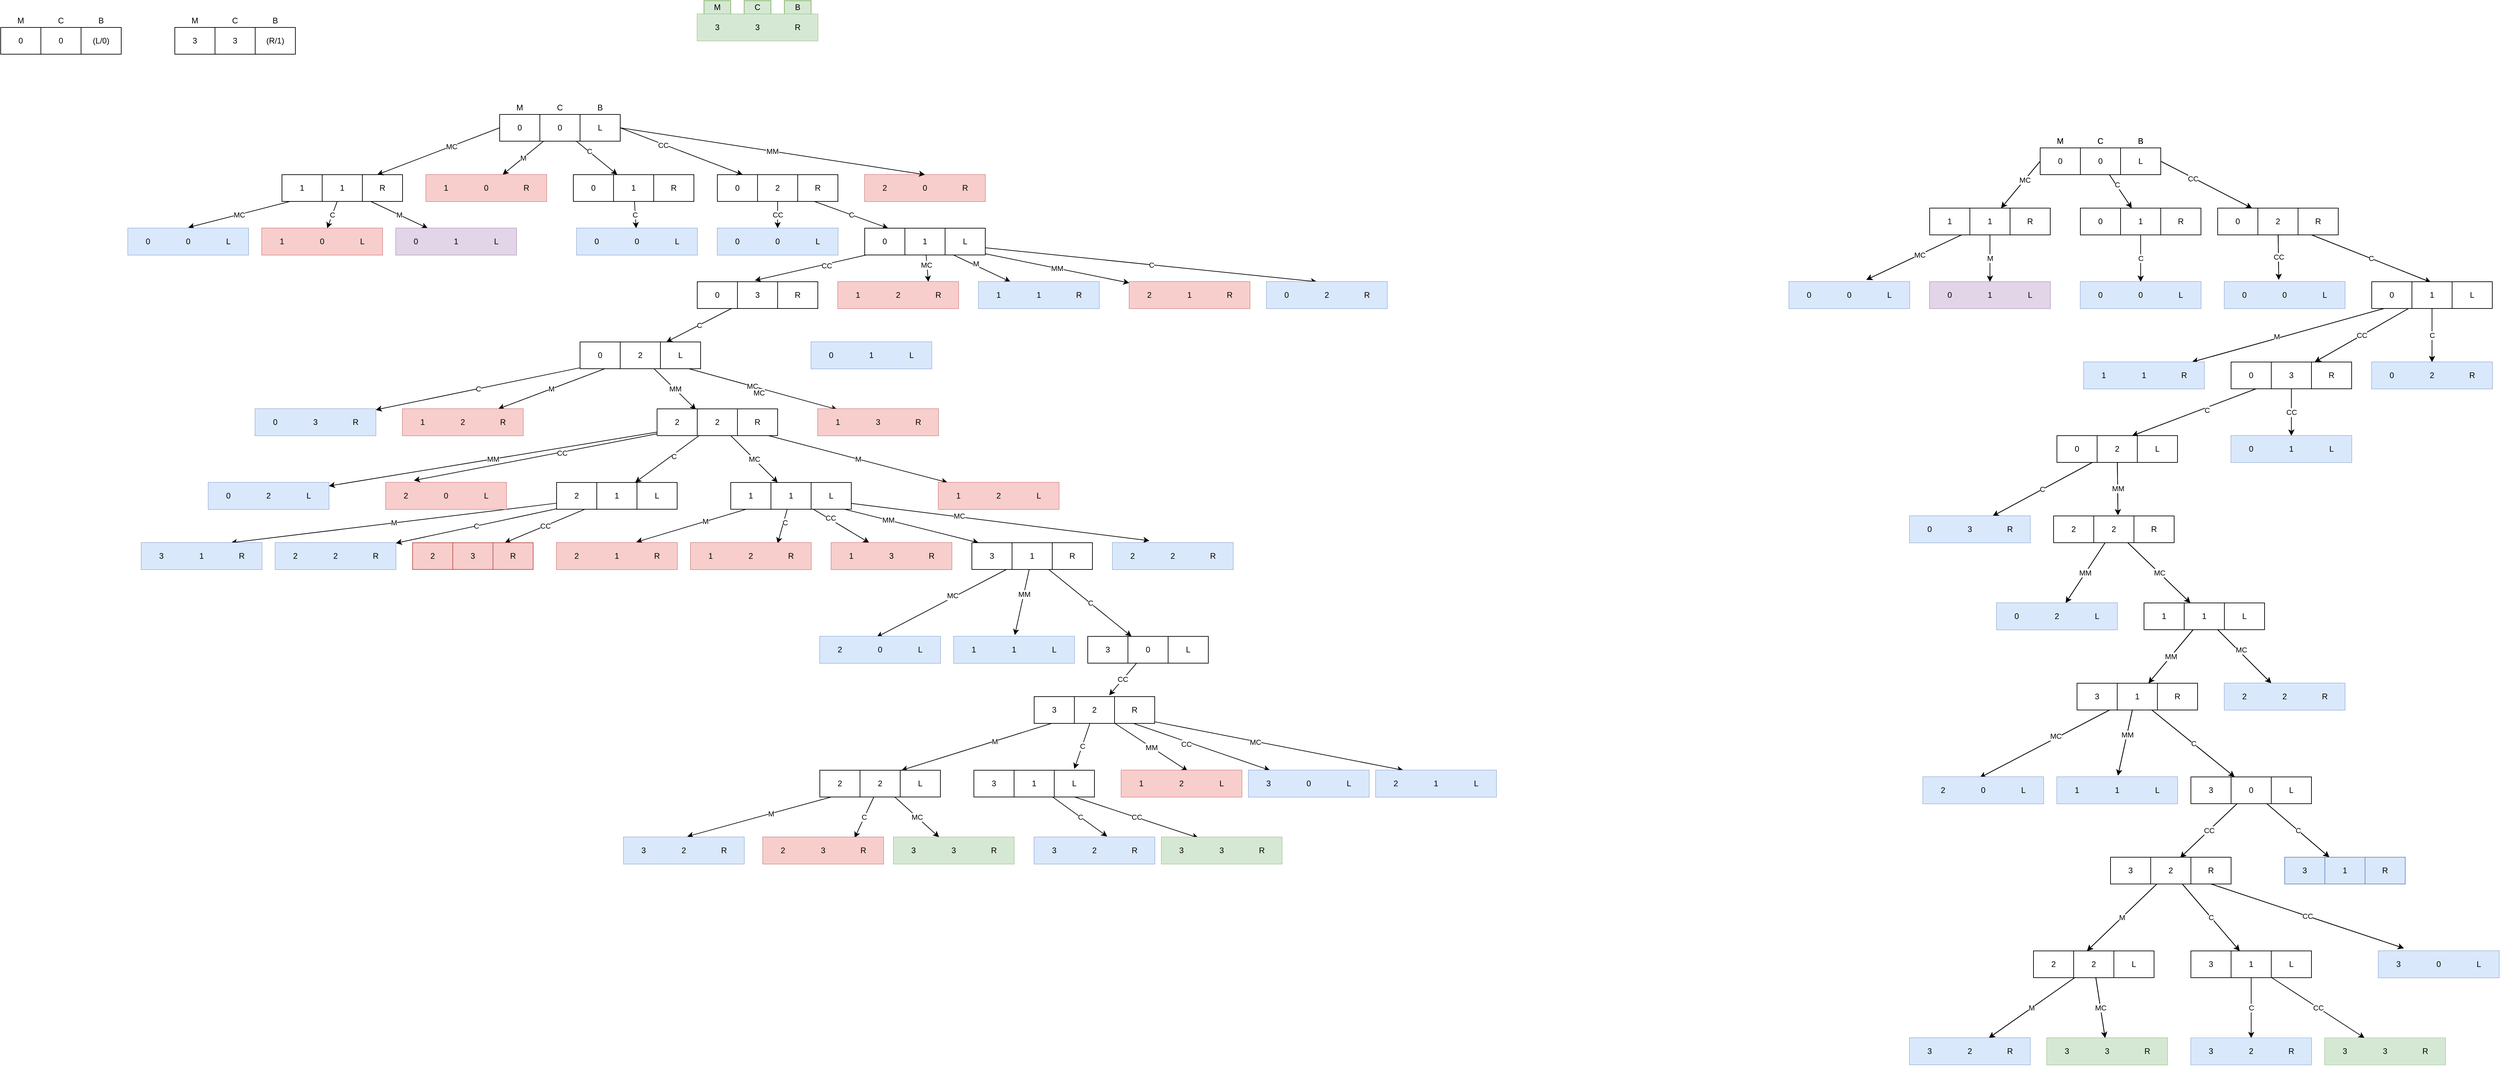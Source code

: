 <mxfile version="13.7.3" type="device"><diagram id="Pzbiza98JOjJbB_BMK8p" name="Page-1"><mxGraphModel dx="1182" dy="683" grid="1" gridSize="10" guides="1" tooltips="1" connect="1" arrows="1" fold="1" page="1" pageScale="1" pageWidth="850" pageHeight="1100" math="0" shadow="0"><root><mxCell id="0"/><mxCell id="1" parent="0"/><mxCell id="cbPBSU13ngxXG06j6YMJ-40" value="M" style="text;html=1;strokeColor=#82b366;fillColor=#d5e8d4;align=center;verticalAlign=middle;whiteSpace=wrap;rounded=0;" parent="1" vertex="1"><mxGeometry x="1490" y="60" width="40" height="20" as="geometry"/></mxCell><mxCell id="cbPBSU13ngxXG06j6YMJ-41" value="C" style="text;html=1;strokeColor=#82b366;fillColor=#d5e8d4;align=center;verticalAlign=middle;whiteSpace=wrap;rounded=0;" parent="1" vertex="1"><mxGeometry x="1550" y="60" width="40" height="20" as="geometry"/></mxCell><mxCell id="cbPBSU13ngxXG06j6YMJ-42" value="B" style="text;html=1;strokeColor=#82b366;fillColor=#d5e8d4;align=center;verticalAlign=middle;whiteSpace=wrap;rounded=0;" parent="1" vertex="1"><mxGeometry x="1610" y="60" width="40" height="20" as="geometry"/></mxCell><mxCell id="cbPBSU13ngxXG06j6YMJ-35" value="" style="shape=table;html=1;whiteSpace=wrap;startSize=0;container=1;collapsible=0;childLayout=tableLayout;fillColor=#d5e8d4;strokeColor=#82b366;" parent="1" vertex="1"><mxGeometry x="1480" y="80" width="180" height="40" as="geometry"/></mxCell><mxCell id="cbPBSU13ngxXG06j6YMJ-36" value="" style="shape=partialRectangle;html=1;whiteSpace=wrap;collapsible=0;dropTarget=0;pointerEvents=0;fillColor=#d5e8d4;top=0;left=0;bottom=0;right=0;points=[[0,0.5],[1,0.5]];portConstraint=eastwest;strokeColor=#82b366;" parent="cbPBSU13ngxXG06j6YMJ-35" vertex="1"><mxGeometry width="180" height="40" as="geometry"/></mxCell><mxCell id="cbPBSU13ngxXG06j6YMJ-37" value="3" style="shape=partialRectangle;html=1;whiteSpace=wrap;connectable=0;overflow=hidden;fillColor=#d5e8d4;top=0;left=0;bottom=0;right=0;strokeColor=#82b366;" parent="cbPBSU13ngxXG06j6YMJ-36" vertex="1"><mxGeometry width="60" height="40" as="geometry"/></mxCell><mxCell id="cbPBSU13ngxXG06j6YMJ-38" value="3" style="shape=partialRectangle;html=1;whiteSpace=wrap;connectable=0;overflow=hidden;fillColor=#d5e8d4;top=0;left=0;bottom=0;right=0;strokeColor=#82b366;" parent="cbPBSU13ngxXG06j6YMJ-36" vertex="1"><mxGeometry x="60" width="60" height="40" as="geometry"/></mxCell><mxCell id="cbPBSU13ngxXG06j6YMJ-39" value="R" style="shape=partialRectangle;html=1;whiteSpace=wrap;connectable=0;overflow=hidden;fillColor=#d5e8d4;top=0;left=0;bottom=0;right=0;strokeColor=#82b366;" parent="cbPBSU13ngxXG06j6YMJ-36" vertex="1"><mxGeometry x="120" width="60" height="40" as="geometry"/></mxCell><mxCell id="cbPBSU13ngxXG06j6YMJ-149" value="M" style="text;html=1;strokeColor=none;fillColor=none;align=center;verticalAlign=middle;whiteSpace=wrap;rounded=0;" parent="1" vertex="1"><mxGeometry x="1195" y="210" width="40" height="20" as="geometry"/></mxCell><mxCell id="cbPBSU13ngxXG06j6YMJ-150" value="C" style="text;html=1;strokeColor=none;fillColor=none;align=center;verticalAlign=middle;whiteSpace=wrap;rounded=0;" parent="1" vertex="1"><mxGeometry x="1255" y="210" width="40" height="20" as="geometry"/></mxCell><mxCell id="cbPBSU13ngxXG06j6YMJ-151" value="B" style="text;html=1;strokeColor=none;fillColor=none;align=center;verticalAlign=middle;whiteSpace=wrap;rounded=0;" parent="1" vertex="1"><mxGeometry x="1315" y="210" width="40" height="20" as="geometry"/></mxCell><mxCell id="cbPBSU13ngxXG06j6YMJ-178" value="M" style="edgeStyle=none;rounded=0;orthogonalLoop=1;jettySize=auto;html=1;startArrow=none;startFill=0;" parent="1" source="cbPBSU13ngxXG06j6YMJ-152" target="cbPBSU13ngxXG06j6YMJ-163" edge="1"><mxGeometry relative="1" as="geometry"/></mxCell><mxCell id="cbPBSU13ngxXG06j6YMJ-179" style="edgeStyle=none;rounded=0;orthogonalLoop=1;jettySize=auto;html=1;startArrow=none;startFill=0;" parent="1" source="cbPBSU13ngxXG06j6YMJ-152" target="cbPBSU13ngxXG06j6YMJ-168" edge="1"><mxGeometry relative="1" as="geometry"/></mxCell><mxCell id="cbPBSU13ngxXG06j6YMJ-182" value="C" style="edgeLabel;html=1;align=center;verticalAlign=middle;resizable=0;points=[];" parent="cbPBSU13ngxXG06j6YMJ-179" vertex="1" connectable="0"><mxGeometry x="-0.376" y="1" relative="1" as="geometry"><mxPoint as="offset"/></mxGeometry></mxCell><mxCell id="cbPBSU13ngxXG06j6YMJ-152" value="" style="shape=table;html=1;whiteSpace=wrap;startSize=0;container=1;collapsible=0;childLayout=tableLayout;" parent="1" vertex="1"><mxGeometry x="1185" y="230" width="180" height="40" as="geometry"/></mxCell><mxCell id="cbPBSU13ngxXG06j6YMJ-153" value="" style="shape=partialRectangle;html=1;whiteSpace=wrap;collapsible=0;dropTarget=0;pointerEvents=0;fillColor=none;top=0;left=0;bottom=0;right=0;points=[[0,0.5],[1,0.5]];portConstraint=eastwest;" parent="cbPBSU13ngxXG06j6YMJ-152" vertex="1"><mxGeometry width="180" height="40" as="geometry"/></mxCell><mxCell id="cbPBSU13ngxXG06j6YMJ-154" value="0" style="shape=partialRectangle;html=1;whiteSpace=wrap;connectable=0;overflow=hidden;fillColor=none;top=0;left=0;bottom=0;right=0;" parent="cbPBSU13ngxXG06j6YMJ-153" vertex="1"><mxGeometry width="60" height="40" as="geometry"/></mxCell><mxCell id="cbPBSU13ngxXG06j6YMJ-155" value="0" style="shape=partialRectangle;html=1;whiteSpace=wrap;connectable=0;overflow=hidden;fillColor=none;top=0;left=0;bottom=0;right=0;" parent="cbPBSU13ngxXG06j6YMJ-153" vertex="1"><mxGeometry x="60" width="60" height="40" as="geometry"/></mxCell><mxCell id="cbPBSU13ngxXG06j6YMJ-156" value="L" style="shape=partialRectangle;html=1;whiteSpace=wrap;connectable=0;overflow=hidden;fillColor=none;top=0;left=0;bottom=0;right=0;" parent="cbPBSU13ngxXG06j6YMJ-153" vertex="1"><mxGeometry x="120" width="60" height="40" as="geometry"/></mxCell><mxCell id="cbPBSU13ngxXG06j6YMJ-210" value="CC" style="edgeStyle=none;rounded=0;orthogonalLoop=1;jettySize=auto;html=1;startArrow=none;startFill=0;" parent="1" source="cbPBSU13ngxXG06j6YMJ-172" target="cbPBSU13ngxXG06j6YMJ-201" edge="1"><mxGeometry relative="1" as="geometry"/></mxCell><mxCell id="cbPBSU13ngxXG06j6YMJ-211" value="C" style="edgeStyle=none;rounded=0;orthogonalLoop=1;jettySize=auto;html=1;startArrow=none;startFill=0;" parent="1" source="cbPBSU13ngxXG06j6YMJ-172" target="cbPBSU13ngxXG06j6YMJ-206" edge="1"><mxGeometry relative="1" as="geometry"/></mxCell><mxCell id="cbPBSU13ngxXG06j6YMJ-172" value="" style="shape=table;html=1;whiteSpace=wrap;startSize=0;container=1;collapsible=0;childLayout=tableLayout;" parent="1" vertex="1"><mxGeometry x="1510" y="320" width="180" height="40" as="geometry"/></mxCell><mxCell id="cbPBSU13ngxXG06j6YMJ-173" value="" style="shape=partialRectangle;html=1;whiteSpace=wrap;collapsible=0;dropTarget=0;pointerEvents=0;fillColor=none;top=0;left=0;bottom=0;right=0;points=[[0,0.5],[1,0.5]];portConstraint=eastwest;" parent="cbPBSU13ngxXG06j6YMJ-172" vertex="1"><mxGeometry width="180" height="40" as="geometry"/></mxCell><mxCell id="cbPBSU13ngxXG06j6YMJ-174" value="0" style="shape=partialRectangle;html=1;whiteSpace=wrap;connectable=0;overflow=hidden;fillColor=none;top=0;left=0;bottom=0;right=0;" parent="cbPBSU13ngxXG06j6YMJ-173" vertex="1"><mxGeometry width="60" height="40" as="geometry"/></mxCell><mxCell id="cbPBSU13ngxXG06j6YMJ-175" value="2" style="shape=partialRectangle;html=1;whiteSpace=wrap;connectable=0;overflow=hidden;fillColor=none;top=0;left=0;bottom=0;right=0;" parent="cbPBSU13ngxXG06j6YMJ-173" vertex="1"><mxGeometry x="60" width="60" height="40" as="geometry"/></mxCell><mxCell id="cbPBSU13ngxXG06j6YMJ-176" value="R" style="shape=partialRectangle;html=1;whiteSpace=wrap;connectable=0;overflow=hidden;fillColor=none;top=0;left=0;bottom=0;right=0;" parent="cbPBSU13ngxXG06j6YMJ-173" vertex="1"><mxGeometry x="120" width="60" height="40" as="geometry"/></mxCell><mxCell id="cbPBSU13ngxXG06j6YMJ-217" value="C" style="edgeStyle=none;rounded=0;orthogonalLoop=1;jettySize=auto;html=1;startArrow=none;startFill=0;" parent="1" source="cbPBSU13ngxXG06j6YMJ-167" target="cbPBSU13ngxXG06j6YMJ-213" edge="1"><mxGeometry relative="1" as="geometry"/></mxCell><mxCell id="cbPBSU13ngxXG06j6YMJ-167" value="" style="shape=table;html=1;whiteSpace=wrap;startSize=0;container=1;collapsible=0;childLayout=tableLayout;" parent="1" vertex="1"><mxGeometry x="1295" y="320" width="180" height="40" as="geometry"/></mxCell><mxCell id="cbPBSU13ngxXG06j6YMJ-168" value="" style="shape=partialRectangle;html=1;whiteSpace=wrap;collapsible=0;dropTarget=0;pointerEvents=0;fillColor=none;top=0;left=0;bottom=0;right=0;points=[[0,0.5],[1,0.5]];portConstraint=eastwest;" parent="cbPBSU13ngxXG06j6YMJ-167" vertex="1"><mxGeometry width="180" height="40" as="geometry"/></mxCell><mxCell id="cbPBSU13ngxXG06j6YMJ-169" value="0" style="shape=partialRectangle;html=1;whiteSpace=wrap;connectable=0;overflow=hidden;fillColor=none;top=0;left=0;bottom=0;right=0;" parent="cbPBSU13ngxXG06j6YMJ-168" vertex="1"><mxGeometry width="60" height="40" as="geometry"/></mxCell><mxCell id="cbPBSU13ngxXG06j6YMJ-170" value="1" style="shape=partialRectangle;html=1;whiteSpace=wrap;connectable=0;overflow=hidden;fillColor=none;top=0;left=0;bottom=0;right=0;" parent="cbPBSU13ngxXG06j6YMJ-168" vertex="1"><mxGeometry x="60" width="60" height="40" as="geometry"/></mxCell><mxCell id="cbPBSU13ngxXG06j6YMJ-171" value="R" style="shape=partialRectangle;html=1;whiteSpace=wrap;connectable=0;overflow=hidden;fillColor=none;top=0;left=0;bottom=0;right=0;" parent="cbPBSU13ngxXG06j6YMJ-168" vertex="1"><mxGeometry x="120" width="60" height="40" as="geometry"/></mxCell><mxCell id="cbPBSU13ngxXG06j6YMJ-162" value="" style="shape=table;html=1;whiteSpace=wrap;startSize=0;container=1;collapsible=0;childLayout=tableLayout;fillColor=#f8cecc;strokeColor=#b85450;" parent="1" vertex="1"><mxGeometry x="1075" y="320" width="180" height="40" as="geometry"/></mxCell><mxCell id="cbPBSU13ngxXG06j6YMJ-163" value="" style="shape=partialRectangle;html=1;whiteSpace=wrap;collapsible=0;dropTarget=0;pointerEvents=0;fillColor=#f8cecc;top=0;left=0;bottom=0;right=0;points=[[0,0.5],[1,0.5]];portConstraint=eastwest;strokeColor=#b85450;" parent="cbPBSU13ngxXG06j6YMJ-162" vertex="1"><mxGeometry width="180" height="40" as="geometry"/></mxCell><mxCell id="cbPBSU13ngxXG06j6YMJ-164" value="1" style="shape=partialRectangle;html=1;whiteSpace=wrap;connectable=0;overflow=hidden;fillColor=#f8cecc;top=0;left=0;bottom=0;right=0;strokeColor=#b85450;" parent="cbPBSU13ngxXG06j6YMJ-163" vertex="1"><mxGeometry width="60" height="40" as="geometry"/></mxCell><mxCell id="cbPBSU13ngxXG06j6YMJ-165" value="0" style="shape=partialRectangle;html=1;whiteSpace=wrap;connectable=0;overflow=hidden;fillColor=#f8cecc;top=0;left=0;bottom=0;right=0;strokeColor=#b85450;" parent="cbPBSU13ngxXG06j6YMJ-163" vertex="1"><mxGeometry x="60" width="60" height="40" as="geometry"/></mxCell><mxCell id="cbPBSU13ngxXG06j6YMJ-166" value="R" style="shape=partialRectangle;html=1;whiteSpace=wrap;connectable=0;overflow=hidden;fillColor=#f8cecc;top=0;left=0;bottom=0;right=0;strokeColor=#b85450;" parent="cbPBSU13ngxXG06j6YMJ-163" vertex="1"><mxGeometry x="120" width="60" height="40" as="geometry"/></mxCell><mxCell id="cbPBSU13ngxXG06j6YMJ-239" value="M" style="edgeStyle=none;rounded=0;orthogonalLoop=1;jettySize=auto;html=1;startArrow=none;startFill=0;" parent="1" source="cbPBSU13ngxXG06j6YMJ-157" target="cbPBSU13ngxXG06j6YMJ-235" edge="1"><mxGeometry relative="1" as="geometry"/></mxCell><mxCell id="cbPBSU13ngxXG06j6YMJ-240" value="C" style="edgeStyle=none;rounded=0;orthogonalLoop=1;jettySize=auto;html=1;startArrow=none;startFill=0;" parent="1" source="cbPBSU13ngxXG06j6YMJ-157" target="cbPBSU13ngxXG06j6YMJ-230" edge="1"><mxGeometry relative="1" as="geometry"/></mxCell><mxCell id="cbPBSU13ngxXG06j6YMJ-157" value="" style="shape=table;html=1;whiteSpace=wrap;startSize=0;container=1;collapsible=0;childLayout=tableLayout;" parent="1" vertex="1"><mxGeometry x="860" y="320" width="180" height="40" as="geometry"/></mxCell><mxCell id="cbPBSU13ngxXG06j6YMJ-158" value="" style="shape=partialRectangle;html=1;whiteSpace=wrap;collapsible=0;dropTarget=0;pointerEvents=0;fillColor=none;top=0;left=0;bottom=0;right=0;points=[[0,0.5],[1,0.5]];portConstraint=eastwest;" parent="cbPBSU13ngxXG06j6YMJ-157" vertex="1"><mxGeometry width="180" height="40" as="geometry"/></mxCell><mxCell id="cbPBSU13ngxXG06j6YMJ-159" value="1" style="shape=partialRectangle;html=1;whiteSpace=wrap;connectable=0;overflow=hidden;fillColor=none;top=0;left=0;bottom=0;right=0;" parent="cbPBSU13ngxXG06j6YMJ-158" vertex="1"><mxGeometry width="60" height="40" as="geometry"/></mxCell><mxCell id="cbPBSU13ngxXG06j6YMJ-160" value="1" style="shape=partialRectangle;html=1;whiteSpace=wrap;connectable=0;overflow=hidden;fillColor=none;top=0;left=0;bottom=0;right=0;" parent="cbPBSU13ngxXG06j6YMJ-158" vertex="1"><mxGeometry x="60" width="60" height="40" as="geometry"/></mxCell><mxCell id="cbPBSU13ngxXG06j6YMJ-161" value="R" style="shape=partialRectangle;html=1;whiteSpace=wrap;connectable=0;overflow=hidden;fillColor=none;top=0;left=0;bottom=0;right=0;" parent="cbPBSU13ngxXG06j6YMJ-158" vertex="1"><mxGeometry x="120" width="60" height="40" as="geometry"/></mxCell><mxCell id="cbPBSU13ngxXG06j6YMJ-177" style="edgeStyle=none;rounded=0;orthogonalLoop=1;jettySize=auto;html=1;exitX=0;exitY=0.5;exitDx=0;exitDy=0;startArrow=none;startFill=0;" parent="1" source="cbPBSU13ngxXG06j6YMJ-153" target="cbPBSU13ngxXG06j6YMJ-158" edge="1"><mxGeometry relative="1" as="geometry"/></mxCell><mxCell id="cbPBSU13ngxXG06j6YMJ-181" value="MC" style="edgeLabel;html=1;align=center;verticalAlign=middle;resizable=0;points=[];" parent="cbPBSU13ngxXG06j6YMJ-177" vertex="1" connectable="0"><mxGeometry x="-0.211" relative="1" as="geometry"><mxPoint as="offset"/></mxGeometry></mxCell><mxCell id="cbPBSU13ngxXG06j6YMJ-180" style="edgeStyle=none;rounded=0;orthogonalLoop=1;jettySize=auto;html=1;startArrow=none;startFill=0;exitX=1;exitY=0.5;exitDx=0;exitDy=0;" parent="1" source="cbPBSU13ngxXG06j6YMJ-153" target="cbPBSU13ngxXG06j6YMJ-173" edge="1"><mxGeometry relative="1" as="geometry"/></mxCell><mxCell id="cbPBSU13ngxXG06j6YMJ-183" value="CC" style="edgeLabel;html=1;align=center;verticalAlign=middle;resizable=0;points=[];" parent="cbPBSU13ngxXG06j6YMJ-180" vertex="1" connectable="0"><mxGeometry x="-0.294" y="-1" relative="1" as="geometry"><mxPoint as="offset"/></mxGeometry></mxCell><mxCell id="cbPBSU13ngxXG06j6YMJ-184" value="" style="shape=table;html=1;whiteSpace=wrap;startSize=0;container=1;collapsible=0;childLayout=tableLayout;fillColor=#f8cecc;strokeColor=#b85450;" parent="1" vertex="1"><mxGeometry x="1730" y="320" width="180" height="40" as="geometry"/></mxCell><mxCell id="cbPBSU13ngxXG06j6YMJ-185" value="" style="shape=partialRectangle;html=1;whiteSpace=wrap;collapsible=0;dropTarget=0;pointerEvents=0;fillColor=#f8cecc;top=0;left=0;bottom=0;right=0;points=[[0,0.5],[1,0.5]];portConstraint=eastwest;strokeColor=#b85450;" parent="cbPBSU13ngxXG06j6YMJ-184" vertex="1"><mxGeometry width="180" height="40" as="geometry"/></mxCell><mxCell id="cbPBSU13ngxXG06j6YMJ-186" value="2" style="shape=partialRectangle;html=1;whiteSpace=wrap;connectable=0;overflow=hidden;fillColor=#f8cecc;top=0;left=0;bottom=0;right=0;strokeColor=#b85450;" parent="cbPBSU13ngxXG06j6YMJ-185" vertex="1"><mxGeometry width="60" height="40" as="geometry"/></mxCell><mxCell id="cbPBSU13ngxXG06j6YMJ-187" value="0" style="shape=partialRectangle;html=1;whiteSpace=wrap;connectable=0;overflow=hidden;fillColor=#f8cecc;top=0;left=0;bottom=0;right=0;strokeColor=#b85450;" parent="cbPBSU13ngxXG06j6YMJ-185" vertex="1"><mxGeometry x="60" width="60" height="40" as="geometry"/></mxCell><mxCell id="cbPBSU13ngxXG06j6YMJ-188" value="R" style="shape=partialRectangle;html=1;whiteSpace=wrap;connectable=0;overflow=hidden;fillColor=#f8cecc;top=0;left=0;bottom=0;right=0;strokeColor=#b85450;" parent="cbPBSU13ngxXG06j6YMJ-185" vertex="1"><mxGeometry x="120" width="60" height="40" as="geometry"/></mxCell><mxCell id="cbPBSU13ngxXG06j6YMJ-189" value="MM" style="edgeStyle=none;rounded=0;orthogonalLoop=1;jettySize=auto;html=1;entryX=0.5;entryY=0;entryDx=0;entryDy=0;startArrow=none;startFill=0;" parent="1" target="cbPBSU13ngxXG06j6YMJ-184" edge="1"><mxGeometry relative="1" as="geometry"><mxPoint x="1365" y="250" as="sourcePoint"/></mxGeometry></mxCell><mxCell id="cbPBSU13ngxXG06j6YMJ-241" value="MC" style="edgeStyle=none;rounded=0;orthogonalLoop=1;jettySize=auto;html=1;entryX=0.5;entryY=-0.025;entryDx=0;entryDy=0;entryPerimeter=0;startArrow=none;startFill=0;" parent="1" source="cbPBSU13ngxXG06j6YMJ-158" target="cbPBSU13ngxXG06j6YMJ-225" edge="1"><mxGeometry relative="1" as="geometry"/></mxCell><mxCell id="cbPBSU13ngxXG06j6YMJ-307" value="C" style="edgeStyle=none;rounded=0;orthogonalLoop=1;jettySize=auto;html=1;startArrow=none;startFill=0;" parent="1" source="cbPBSU13ngxXG06j6YMJ-393" target="cbPBSU13ngxXG06j6YMJ-288" edge="1"><mxGeometry relative="1" as="geometry"/></mxCell><mxCell id="cbPBSU13ngxXG06j6YMJ-308" value="MC" style="edgeStyle=none;rounded=0;orthogonalLoop=1;jettySize=auto;html=1;startArrow=none;startFill=0;" parent="1" source="8Z-JIC4TmaFx9SQd9pVr-14" target="cbPBSU13ngxXG06j6YMJ-293" edge="1"><mxGeometry relative="1" as="geometry"/></mxCell><mxCell id="cbPBSU13ngxXG06j6YMJ-365" style="edgeStyle=none;rounded=0;orthogonalLoop=1;jettySize=auto;html=1;startArrow=none;startFill=0;" parent="1" source="8Z-JIC4TmaFx9SQd9pVr-14" target="cbPBSU13ngxXG06j6YMJ-350" edge="1"><mxGeometry relative="1" as="geometry"/></mxCell><mxCell id="cbPBSU13ngxXG06j6YMJ-370" value="C" style="edgeLabel;html=1;align=center;verticalAlign=middle;resizable=0;points=[];" parent="cbPBSU13ngxXG06j6YMJ-365" vertex="1" connectable="0"><mxGeometry x="-0.171" y="2" relative="1" as="geometry"><mxPoint as="offset"/></mxGeometry></mxCell><mxCell id="8Z-JIC4TmaFx9SQd9pVr-179" value="M" style="edgeStyle=none;rounded=0;orthogonalLoop=1;jettySize=auto;html=1;entryX=0.744;entryY=0;entryDx=0;entryDy=0;entryPerimeter=0;" parent="1" source="cbPBSU13ngxXG06j6YMJ-349" target="8Z-JIC4TmaFx9SQd9pVr-175" edge="1"><mxGeometry relative="1" as="geometry"/></mxCell><mxCell id="8Z-JIC4TmaFx9SQd9pVr-180" value="C" style="edgeStyle=none;rounded=0;orthogonalLoop=1;jettySize=auto;html=1;" parent="1" source="cbPBSU13ngxXG06j6YMJ-349" target="8Z-JIC4TmaFx9SQd9pVr-170" edge="1"><mxGeometry relative="1" as="geometry"/></mxCell><mxCell id="8Z-JIC4TmaFx9SQd9pVr-182" value="CC" style="edgeStyle=none;rounded=0;orthogonalLoop=1;jettySize=auto;html=1;" parent="1" source="cbPBSU13ngxXG06j6YMJ-349" target="8Z-JIC4TmaFx9SQd9pVr-160" edge="1"><mxGeometry relative="1" as="geometry"/></mxCell><mxCell id="cbPBSU13ngxXG06j6YMJ-397" style="edgeStyle=none;rounded=0;orthogonalLoop=1;jettySize=auto;html=1;entryX=0.75;entryY=0;entryDx=0;entryDy=0;entryPerimeter=0;startArrow=none;startFill=0;" parent="1" source="cbPBSU13ngxXG06j6YMJ-205" target="cbPBSU13ngxXG06j6YMJ-373" edge="1"><mxGeometry relative="1" as="geometry"/></mxCell><mxCell id="cbPBSU13ngxXG06j6YMJ-402" value="MC" style="edgeLabel;html=1;align=center;verticalAlign=middle;resizable=0;points=[];" parent="cbPBSU13ngxXG06j6YMJ-397" vertex="1" connectable="0"><mxGeometry x="-0.283" y="-1" relative="1" as="geometry"><mxPoint as="offset"/></mxGeometry></mxCell><mxCell id="cbPBSU13ngxXG06j6YMJ-398" style="edgeStyle=none;rounded=0;orthogonalLoop=1;jettySize=auto;html=1;startArrow=none;startFill=0;" parent="1" source="cbPBSU13ngxXG06j6YMJ-205" target="cbPBSU13ngxXG06j6YMJ-378" edge="1"><mxGeometry relative="1" as="geometry"/></mxCell><mxCell id="cbPBSU13ngxXG06j6YMJ-403" value="M" style="edgeLabel;html=1;align=center;verticalAlign=middle;resizable=0;points=[];" parent="cbPBSU13ngxXG06j6YMJ-398" vertex="1" connectable="0"><mxGeometry x="-0.239" y="3" relative="1" as="geometry"><mxPoint as="offset"/></mxGeometry></mxCell><mxCell id="cbPBSU13ngxXG06j6YMJ-399" value="MM" style="edgeStyle=none;rounded=0;orthogonalLoop=1;jettySize=auto;html=1;startArrow=none;startFill=0;" parent="1" source="cbPBSU13ngxXG06j6YMJ-205" target="cbPBSU13ngxXG06j6YMJ-383" edge="1"><mxGeometry relative="1" as="geometry"/></mxCell><mxCell id="cbPBSU13ngxXG06j6YMJ-400" value="C" style="edgeStyle=none;rounded=0;orthogonalLoop=1;jettySize=auto;html=1;entryX=0.417;entryY=0;entryDx=0;entryDy=0;entryPerimeter=0;startArrow=none;startFill=0;" parent="1" source="cbPBSU13ngxXG06j6YMJ-205" target="cbPBSU13ngxXG06j6YMJ-388" edge="1"><mxGeometry relative="1" as="geometry"/></mxCell><mxCell id="cbPBSU13ngxXG06j6YMJ-401" style="edgeStyle=none;rounded=0;orthogonalLoop=1;jettySize=auto;html=1;entryX=0.478;entryY=-0.05;entryDx=0;entryDy=0;entryPerimeter=0;startArrow=none;startFill=0;" parent="1" source="cbPBSU13ngxXG06j6YMJ-205" target="cbPBSU13ngxXG06j6YMJ-393" edge="1"><mxGeometry relative="1" as="geometry"/></mxCell><mxCell id="cbPBSU13ngxXG06j6YMJ-404" value="CC" style="edgeLabel;html=1;align=center;verticalAlign=middle;resizable=0;points=[];" parent="cbPBSU13ngxXG06j6YMJ-401" vertex="1" connectable="0"><mxGeometry x="-0.275" y="2" relative="1" as="geometry"><mxPoint as="offset"/></mxGeometry></mxCell><mxCell id="8Z-JIC4TmaFx9SQd9pVr-38" value="M" style="edgeStyle=none;rounded=0;orthogonalLoop=1;jettySize=auto;html=1;" parent="1" source="cbPBSU13ngxXG06j6YMJ-287" target="8Z-JIC4TmaFx9SQd9pVr-34" edge="1"><mxGeometry relative="1" as="geometry"/></mxCell><mxCell id="8Z-JIC4TmaFx9SQd9pVr-39" value="C" style="edgeStyle=none;rounded=0;orthogonalLoop=1;jettySize=auto;html=1;" parent="1" source="cbPBSU13ngxXG06j6YMJ-287" target="8Z-JIC4TmaFx9SQd9pVr-29" edge="1"><mxGeometry relative="1" as="geometry"/></mxCell><mxCell id="8Z-JIC4TmaFx9SQd9pVr-40" value="MM" style="edgeStyle=none;rounded=0;orthogonalLoop=1;jettySize=auto;html=1;entryX=0.322;entryY=0.025;entryDx=0;entryDy=0;entryPerimeter=0;" parent="1" source="cbPBSU13ngxXG06j6YMJ-287" target="8Z-JIC4TmaFx9SQd9pVr-14" edge="1"><mxGeometry relative="1" as="geometry"/></mxCell><mxCell id="8Z-JIC4TmaFx9SQd9pVr-42" style="edgeStyle=none;rounded=0;orthogonalLoop=1;jettySize=auto;html=1;entryX=0.161;entryY=0.025;entryDx=0;entryDy=0;entryPerimeter=0;" parent="1" source="cbPBSU13ngxXG06j6YMJ-287" target="8Z-JIC4TmaFx9SQd9pVr-19" edge="1"><mxGeometry relative="1" as="geometry"/></mxCell><mxCell id="8Z-JIC4TmaFx9SQd9pVr-44" value="MC" style="edgeLabel;html=1;align=center;verticalAlign=middle;resizable=0;points=[];" parent="8Z-JIC4TmaFx9SQd9pVr-42" vertex="1" connectable="0"><mxGeometry x="-0.153" relative="1" as="geometry"><mxPoint as="offset"/></mxGeometry></mxCell><mxCell id="8Z-JIC4TmaFx9SQd9pVr-85" value="M" style="edgeStyle=none;rounded=0;orthogonalLoop=1;jettySize=auto;html=1;" parent="1" source="8Z-JIC4TmaFx9SQd9pVr-13" target="8Z-JIC4TmaFx9SQd9pVr-81" edge="1"><mxGeometry relative="1" as="geometry"/></mxCell><mxCell id="8Z-JIC4TmaFx9SQd9pVr-87" value="MM" style="edgeStyle=none;rounded=0;orthogonalLoop=1;jettySize=auto;html=1;" parent="1" source="8Z-JIC4TmaFx9SQd9pVr-13" target="8Z-JIC4TmaFx9SQd9pVr-71" edge="1"><mxGeometry relative="1" as="geometry"/></mxCell><mxCell id="8Z-JIC4TmaFx9SQd9pVr-88" style="edgeStyle=none;rounded=0;orthogonalLoop=1;jettySize=auto;html=1;entryX=0.233;entryY=-0.075;entryDx=0;entryDy=0;entryPerimeter=0;" parent="1" source="8Z-JIC4TmaFx9SQd9pVr-13" target="8Z-JIC4TmaFx9SQd9pVr-66" edge="1"><mxGeometry relative="1" as="geometry"/></mxCell><mxCell id="8Z-JIC4TmaFx9SQd9pVr-90" value="CC" style="edgeLabel;html=1;align=center;verticalAlign=middle;resizable=0;points=[];" parent="8Z-JIC4TmaFx9SQd9pVr-88" vertex="1" connectable="0"><mxGeometry x="-0.21" y="1" relative="1" as="geometry"><mxPoint x="1" as="offset"/></mxGeometry></mxCell><mxCell id="8Z-JIC4TmaFx9SQd9pVr-150" style="edgeStyle=none;rounded=0;orthogonalLoop=1;jettySize=auto;html=1;entryX=0.661;entryY=-0.025;entryDx=0;entryDy=0;entryPerimeter=0;" parent="1" source="cbPBSU13ngxXG06j6YMJ-292" target="8Z-JIC4TmaFx9SQd9pVr-131" edge="1"><mxGeometry relative="1" as="geometry"/></mxCell><mxCell id="8Z-JIC4TmaFx9SQd9pVr-155" value="M" style="edgeLabel;html=1;align=center;verticalAlign=middle;resizable=0;points=[];" parent="8Z-JIC4TmaFx9SQd9pVr-150" vertex="1" connectable="0"><mxGeometry x="-0.256" relative="1" as="geometry"><mxPoint as="offset"/></mxGeometry></mxCell><mxCell id="8Z-JIC4TmaFx9SQd9pVr-151" style="edgeStyle=none;rounded=0;orthogonalLoop=1;jettySize=auto;html=1;entryX=0.722;entryY=0.025;entryDx=0;entryDy=0;entryPerimeter=0;" parent="1" source="cbPBSU13ngxXG06j6YMJ-292" target="8Z-JIC4TmaFx9SQd9pVr-146" edge="1"><mxGeometry relative="1" as="geometry"/></mxCell><mxCell id="8Z-JIC4TmaFx9SQd9pVr-156" value="C" style="edgeLabel;html=1;align=center;verticalAlign=middle;resizable=0;points=[];" parent="8Z-JIC4TmaFx9SQd9pVr-151" vertex="1" connectable="0"><mxGeometry x="-0.22" y="1" relative="1" as="geometry"><mxPoint x="1" as="offset"/></mxGeometry></mxCell><mxCell id="8Z-JIC4TmaFx9SQd9pVr-152" style="edgeStyle=none;rounded=0;orthogonalLoop=1;jettySize=auto;html=1;" parent="1" source="cbPBSU13ngxXG06j6YMJ-292" target="8Z-JIC4TmaFx9SQd9pVr-141" edge="1"><mxGeometry relative="1" as="geometry"/></mxCell><mxCell id="8Z-JIC4TmaFx9SQd9pVr-157" value="CC" style="edgeLabel;html=1;align=center;verticalAlign=middle;resizable=0;points=[];" parent="8Z-JIC4TmaFx9SQd9pVr-152" vertex="1" connectable="0"><mxGeometry x="-0.423" y="2" relative="1" as="geometry"><mxPoint as="offset"/></mxGeometry></mxCell><mxCell id="8Z-JIC4TmaFx9SQd9pVr-154" style="edgeStyle=none;rounded=0;orthogonalLoop=1;jettySize=auto;html=1;entryX=0.306;entryY=-0.075;entryDx=0;entryDy=0;entryPerimeter=0;" parent="1" source="cbPBSU13ngxXG06j6YMJ-292" target="8Z-JIC4TmaFx9SQd9pVr-136" edge="1"><mxGeometry relative="1" as="geometry"/></mxCell><mxCell id="8Z-JIC4TmaFx9SQd9pVr-158" value="MC" style="edgeLabel;html=1;align=center;verticalAlign=middle;resizable=0;points=[];" parent="8Z-JIC4TmaFx9SQd9pVr-154" vertex="1" connectable="0"><mxGeometry x="-0.278" y="2" relative="1" as="geometry"><mxPoint as="offset"/></mxGeometry></mxCell><mxCell id="8Z-JIC4TmaFx9SQd9pVr-208" style="edgeStyle=none;rounded=0;orthogonalLoop=1;jettySize=auto;html=1;entryX=0.678;entryY=0;entryDx=0;entryDy=0;entryPerimeter=0;" parent="1" source="8Z-JIC4TmaFx9SQd9pVr-164" target="8Z-JIC4TmaFx9SQd9pVr-199" edge="1"><mxGeometry relative="1" as="geometry"/></mxCell><mxCell id="8Z-JIC4TmaFx9SQd9pVr-213" value="M" style="edgeLabel;html=1;align=center;verticalAlign=middle;resizable=0;points=[];" parent="8Z-JIC4TmaFx9SQd9pVr-208" vertex="1" connectable="0"><mxGeometry x="-0.236" relative="1" as="geometry"><mxPoint as="offset"/></mxGeometry></mxCell><mxCell id="8Z-JIC4TmaFx9SQd9pVr-209" value="C" style="edgeStyle=none;rounded=0;orthogonalLoop=1;jettySize=auto;html=1;entryX=0.833;entryY=-0.05;entryDx=0;entryDy=0;entryPerimeter=0;" parent="1" source="8Z-JIC4TmaFx9SQd9pVr-164" target="8Z-JIC4TmaFx9SQd9pVr-194" edge="1"><mxGeometry relative="1" as="geometry"/></mxCell><mxCell id="8Z-JIC4TmaFx9SQd9pVr-210" value="MM" style="edgeStyle=none;rounded=0;orthogonalLoop=1;jettySize=auto;html=1;entryX=0.55;entryY=0.025;entryDx=0;entryDy=0;entryPerimeter=0;" parent="1" source="8Z-JIC4TmaFx9SQd9pVr-164" target="8Z-JIC4TmaFx9SQd9pVr-189" edge="1"><mxGeometry relative="1" as="geometry"/></mxCell><mxCell id="8Z-JIC4TmaFx9SQd9pVr-211" style="edgeStyle=none;rounded=0;orthogonalLoop=1;jettySize=auto;html=1;" parent="1" source="8Z-JIC4TmaFx9SQd9pVr-164" target="8Z-JIC4TmaFx9SQd9pVr-184" edge="1"><mxGeometry relative="1" as="geometry"/></mxCell><mxCell id="8Z-JIC4TmaFx9SQd9pVr-214" value="CC" style="edgeLabel;html=1;align=center;verticalAlign=middle;resizable=0;points=[];" parent="8Z-JIC4TmaFx9SQd9pVr-211" vertex="1" connectable="0"><mxGeometry x="-0.217" y="-3" relative="1" as="geometry"><mxPoint as="offset"/></mxGeometry></mxCell><mxCell id="8Z-JIC4TmaFx9SQd9pVr-212" style="edgeStyle=none;rounded=0;orthogonalLoop=1;jettySize=auto;html=1;entryX=0.228;entryY=0;entryDx=0;entryDy=0;entryPerimeter=0;" parent="1" source="8Z-JIC4TmaFx9SQd9pVr-164" target="8Z-JIC4TmaFx9SQd9pVr-204" edge="1"><mxGeometry relative="1" as="geometry"/></mxCell><mxCell id="8Z-JIC4TmaFx9SQd9pVr-215" value="MC" style="edgeLabel;html=1;align=center;verticalAlign=middle;resizable=0;points=[];" parent="8Z-JIC4TmaFx9SQd9pVr-212" vertex="1" connectable="0"><mxGeometry x="-0.194" y="-1" relative="1" as="geometry"><mxPoint as="offset"/></mxGeometry></mxCell><mxCell id="8Z-JIC4TmaFx9SQd9pVr-231" style="edgeStyle=none;rounded=0;orthogonalLoop=1;jettySize=auto;html=1;entryX=0.528;entryY=-0.025;entryDx=0;entryDy=0;entryPerimeter=0;" parent="1" source="8Z-JIC4TmaFx9SQd9pVr-198" target="8Z-JIC4TmaFx9SQd9pVr-227" edge="1"><mxGeometry relative="1" as="geometry"/></mxCell><mxCell id="8Z-JIC4TmaFx9SQd9pVr-234" value="M" style="edgeLabel;html=1;align=center;verticalAlign=middle;resizable=0;points=[];" parent="8Z-JIC4TmaFx9SQd9pVr-231" vertex="1" connectable="0"><mxGeometry x="-0.159" relative="1" as="geometry"><mxPoint as="offset"/></mxGeometry></mxCell><mxCell id="8Z-JIC4TmaFx9SQd9pVr-232" value="C" style="edgeStyle=none;rounded=0;orthogonalLoop=1;jettySize=auto;html=1;entryX=0.761;entryY=0.025;entryDx=0;entryDy=0;entryPerimeter=0;" parent="1" source="8Z-JIC4TmaFx9SQd9pVr-198" target="8Z-JIC4TmaFx9SQd9pVr-222" edge="1"><mxGeometry relative="1" as="geometry"/></mxCell><mxCell id="8Z-JIC4TmaFx9SQd9pVr-233" value="MC" style="edgeStyle=none;rounded=0;orthogonalLoop=1;jettySize=auto;html=1;" parent="1" source="8Z-JIC4TmaFx9SQd9pVr-198" target="8Z-JIC4TmaFx9SQd9pVr-217" edge="1"><mxGeometry relative="1" as="geometry"/></mxCell><mxCell id="8Z-JIC4TmaFx9SQd9pVr-255" value="C" style="edgeStyle=none;rounded=0;orthogonalLoop=1;jettySize=auto;html=1;entryX=0.606;entryY=-0.025;entryDx=0;entryDy=0;entryPerimeter=0;" parent="1" source="8Z-JIC4TmaFx9SQd9pVr-193" target="8Z-JIC4TmaFx9SQd9pVr-251" edge="1"><mxGeometry relative="1" as="geometry"/></mxCell><mxCell id="8Z-JIC4TmaFx9SQd9pVr-256" value="CC" style="edgeStyle=none;rounded=0;orthogonalLoop=1;jettySize=auto;html=1;entryX=0.306;entryY=0.025;entryDx=0;entryDy=0;entryPerimeter=0;" parent="1" source="8Z-JIC4TmaFx9SQd9pVr-193" target="8Z-JIC4TmaFx9SQd9pVr-246" edge="1"><mxGeometry relative="1" as="geometry"/></mxCell><mxCell id="8Z-JIC4TmaFx9SQd9pVr-340" style="edgeStyle=none;rounded=0;orthogonalLoop=1;jettySize=auto;html=1;" parent="1" source="cbPBSU13ngxXG06j6YMJ-292" target="8Z-JIC4TmaFx9SQd9pVr-336" edge="1"><mxGeometry relative="1" as="geometry"/></mxCell><mxCell id="8Z-JIC4TmaFx9SQd9pVr-341" value="MM" style="edgeLabel;html=1;align=center;verticalAlign=middle;resizable=0;points=[];" parent="8Z-JIC4TmaFx9SQd9pVr-340" vertex="1" connectable="0"><mxGeometry x="-0.352" y="1" relative="1" as="geometry"><mxPoint as="offset"/></mxGeometry></mxCell><mxCell id="8Z-JIC4TmaFx9SQd9pVr-315" style="edgeStyle=none;rounded=0;orthogonalLoop=1;jettySize=auto;html=1;entryX=0.472;entryY=0.025;entryDx=0;entryDy=0;entryPerimeter=0;startArrow=none;startFill=0;" parent="1" source="8Z-JIC4TmaFx9SQd9pVr-335" target="8Z-JIC4TmaFx9SQd9pVr-321" edge="1"><mxGeometry relative="1" as="geometry"/></mxCell><mxCell id="8Z-JIC4TmaFx9SQd9pVr-316" value="MC" style="edgeLabel;html=1;align=center;verticalAlign=middle;resizable=0;points=[];" parent="8Z-JIC4TmaFx9SQd9pVr-315" vertex="1" connectable="0"><mxGeometry x="-0.182" y="-3" relative="1" as="geometry"><mxPoint as="offset"/></mxGeometry></mxCell><mxCell id="8Z-JIC4TmaFx9SQd9pVr-317" value="C" style="edgeStyle=none;rounded=0;orthogonalLoop=1;jettySize=auto;html=1;startArrow=none;startFill=0;" parent="1" source="8Z-JIC4TmaFx9SQd9pVr-335" target="8Z-JIC4TmaFx9SQd9pVr-331" edge="1"><mxGeometry relative="1" as="geometry"/></mxCell><mxCell id="8Z-JIC4TmaFx9SQd9pVr-318" style="edgeStyle=none;rounded=0;orthogonalLoop=1;jettySize=auto;html=1;entryX=0.506;entryY=-0.05;entryDx=0;entryDy=0;entryPerimeter=0;startArrow=none;startFill=0;" parent="1" source="8Z-JIC4TmaFx9SQd9pVr-335" target="8Z-JIC4TmaFx9SQd9pVr-326" edge="1"><mxGeometry relative="1" as="geometry"/></mxCell><mxCell id="8Z-JIC4TmaFx9SQd9pVr-319" value="MM" style="edgeLabel;html=1;align=center;verticalAlign=middle;resizable=0;points=[];" parent="8Z-JIC4TmaFx9SQd9pVr-318" vertex="1" connectable="0"><mxGeometry x="-0.247" relative="1" as="geometry"><mxPoint as="offset"/></mxGeometry></mxCell><mxCell id="cbPBSU13ngxXG06j6YMJ-200" value="" style="shape=table;html=1;whiteSpace=wrap;startSize=0;container=1;collapsible=0;childLayout=tableLayout;fillColor=#dae8fc;strokeColor=#6c8ebf;" parent="1" vertex="1"><mxGeometry x="1510" y="400" width="180" height="40" as="geometry"/></mxCell><mxCell id="cbPBSU13ngxXG06j6YMJ-201" value="" style="shape=partialRectangle;html=1;whiteSpace=wrap;collapsible=0;dropTarget=0;pointerEvents=0;fillColor=#dae8fc;top=0;left=0;bottom=0;right=0;points=[[0,0.5],[1,0.5]];portConstraint=eastwest;strokeColor=#6c8ebf;" parent="cbPBSU13ngxXG06j6YMJ-200" vertex="1"><mxGeometry width="180" height="40" as="geometry"/></mxCell><mxCell id="cbPBSU13ngxXG06j6YMJ-202" value="0" style="shape=partialRectangle;html=1;whiteSpace=wrap;connectable=0;overflow=hidden;fillColor=#dae8fc;top=0;left=0;bottom=0;right=0;strokeColor=#6c8ebf;" parent="cbPBSU13ngxXG06j6YMJ-201" vertex="1"><mxGeometry width="60" height="40" as="geometry"/></mxCell><mxCell id="cbPBSU13ngxXG06j6YMJ-203" value="0" style="shape=partialRectangle;html=1;whiteSpace=wrap;connectable=0;overflow=hidden;fillColor=#dae8fc;top=0;left=0;bottom=0;right=0;strokeColor=#6c8ebf;" parent="cbPBSU13ngxXG06j6YMJ-201" vertex="1"><mxGeometry x="60" width="60" height="40" as="geometry"/></mxCell><mxCell id="cbPBSU13ngxXG06j6YMJ-204" value="L" style="shape=partialRectangle;html=1;whiteSpace=wrap;connectable=0;overflow=hidden;fillColor=#dae8fc;top=0;left=0;bottom=0;right=0;strokeColor=#6c8ebf;" parent="cbPBSU13ngxXG06j6YMJ-201" vertex="1"><mxGeometry x="120" width="60" height="40" as="geometry"/></mxCell><mxCell id="cbPBSU13ngxXG06j6YMJ-212" value="" style="shape=table;html=1;whiteSpace=wrap;startSize=0;container=1;collapsible=0;childLayout=tableLayout;fillColor=#dae8fc;strokeColor=#6c8ebf;" parent="1" vertex="1"><mxGeometry x="1300" y="400" width="180" height="40" as="geometry"/></mxCell><mxCell id="cbPBSU13ngxXG06j6YMJ-213" value="" style="shape=partialRectangle;html=1;whiteSpace=wrap;collapsible=0;dropTarget=0;pointerEvents=0;fillColor=#dae8fc;top=0;left=0;bottom=0;right=0;points=[[0,0.5],[1,0.5]];portConstraint=eastwest;strokeColor=#6c8ebf;" parent="cbPBSU13ngxXG06j6YMJ-212" vertex="1"><mxGeometry width="180" height="40" as="geometry"/></mxCell><mxCell id="cbPBSU13ngxXG06j6YMJ-214" value="0" style="shape=partialRectangle;html=1;whiteSpace=wrap;connectable=0;overflow=hidden;fillColor=#dae8fc;top=0;left=0;bottom=0;right=0;strokeColor=#6c8ebf;" parent="cbPBSU13ngxXG06j6YMJ-213" vertex="1"><mxGeometry width="60" height="40" as="geometry"/></mxCell><mxCell id="cbPBSU13ngxXG06j6YMJ-215" value="0" style="shape=partialRectangle;html=1;whiteSpace=wrap;connectable=0;overflow=hidden;fillColor=#dae8fc;top=0;left=0;bottom=0;right=0;strokeColor=#6c8ebf;" parent="cbPBSU13ngxXG06j6YMJ-213" vertex="1"><mxGeometry x="60" width="60" height="40" as="geometry"/></mxCell><mxCell id="cbPBSU13ngxXG06j6YMJ-216" value="L" style="shape=partialRectangle;html=1;whiteSpace=wrap;connectable=0;overflow=hidden;fillColor=#dae8fc;top=0;left=0;bottom=0;right=0;strokeColor=#6c8ebf;" parent="cbPBSU13ngxXG06j6YMJ-213" vertex="1"><mxGeometry x="120" width="60" height="40" as="geometry"/></mxCell><mxCell id="cbPBSU13ngxXG06j6YMJ-205" value="" style="shape=table;html=1;whiteSpace=wrap;startSize=0;container=1;collapsible=0;childLayout=tableLayout;" parent="1" vertex="1"><mxGeometry x="1730" y="400" width="180" height="40" as="geometry"/></mxCell><mxCell id="cbPBSU13ngxXG06j6YMJ-206" value="" style="shape=partialRectangle;html=1;whiteSpace=wrap;collapsible=0;dropTarget=0;pointerEvents=0;fillColor=none;top=0;left=0;bottom=0;right=0;points=[[0,0.5],[1,0.5]];portConstraint=eastwest;" parent="cbPBSU13ngxXG06j6YMJ-205" vertex="1"><mxGeometry width="180" height="40" as="geometry"/></mxCell><mxCell id="cbPBSU13ngxXG06j6YMJ-207" value="0" style="shape=partialRectangle;html=1;whiteSpace=wrap;connectable=0;overflow=hidden;fillColor=none;top=0;left=0;bottom=0;right=0;" parent="cbPBSU13ngxXG06j6YMJ-206" vertex="1"><mxGeometry width="60" height="40" as="geometry"/></mxCell><mxCell id="cbPBSU13ngxXG06j6YMJ-208" value="1" style="shape=partialRectangle;html=1;whiteSpace=wrap;connectable=0;overflow=hidden;fillColor=none;top=0;left=0;bottom=0;right=0;" parent="cbPBSU13ngxXG06j6YMJ-206" vertex="1"><mxGeometry x="60" width="60" height="40" as="geometry"/></mxCell><mxCell id="cbPBSU13ngxXG06j6YMJ-209" value="L" style="shape=partialRectangle;html=1;whiteSpace=wrap;connectable=0;overflow=hidden;fillColor=none;top=0;left=0;bottom=0;right=0;" parent="cbPBSU13ngxXG06j6YMJ-206" vertex="1"><mxGeometry x="120" width="60" height="40" as="geometry"/></mxCell><mxCell id="cbPBSU13ngxXG06j6YMJ-234" value="" style="shape=table;html=1;whiteSpace=wrap;startSize=0;container=1;collapsible=0;childLayout=tableLayout;fillColor=#e1d5e7;strokeColor=#9673a6;" parent="1" vertex="1"><mxGeometry x="1030" y="400" width="180" height="40" as="geometry"/></mxCell><mxCell id="cbPBSU13ngxXG06j6YMJ-235" value="" style="shape=partialRectangle;html=1;whiteSpace=wrap;collapsible=0;dropTarget=0;pointerEvents=0;fillColor=#e1d5e7;top=0;left=0;bottom=0;right=0;points=[[0,0.5],[1,0.5]];portConstraint=eastwest;strokeColor=#9673a6;" parent="cbPBSU13ngxXG06j6YMJ-234" vertex="1"><mxGeometry width="180" height="40" as="geometry"/></mxCell><mxCell id="cbPBSU13ngxXG06j6YMJ-236" value="0" style="shape=partialRectangle;html=1;whiteSpace=wrap;connectable=0;overflow=hidden;fillColor=#e1d5e7;top=0;left=0;bottom=0;right=0;strokeColor=#9673a6;" parent="cbPBSU13ngxXG06j6YMJ-235" vertex="1"><mxGeometry width="60" height="40" as="geometry"/></mxCell><mxCell id="cbPBSU13ngxXG06j6YMJ-237" value="1" style="shape=partialRectangle;html=1;whiteSpace=wrap;connectable=0;overflow=hidden;fillColor=#e1d5e7;top=0;left=0;bottom=0;right=0;strokeColor=#9673a6;" parent="cbPBSU13ngxXG06j6YMJ-235" vertex="1"><mxGeometry x="60" width="60" height="40" as="geometry"/></mxCell><mxCell id="cbPBSU13ngxXG06j6YMJ-238" value="L" style="shape=partialRectangle;html=1;whiteSpace=wrap;connectable=0;overflow=hidden;fillColor=#e1d5e7;top=0;left=0;bottom=0;right=0;strokeColor=#9673a6;" parent="cbPBSU13ngxXG06j6YMJ-235" vertex="1"><mxGeometry x="120" width="60" height="40" as="geometry"/></mxCell><mxCell id="cbPBSU13ngxXG06j6YMJ-229" value="" style="shape=table;html=1;whiteSpace=wrap;startSize=0;container=1;collapsible=0;childLayout=tableLayout;fillColor=#f8cecc;strokeColor=#b85450;" parent="1" vertex="1"><mxGeometry x="830" y="400" width="180" height="40" as="geometry"/></mxCell><mxCell id="cbPBSU13ngxXG06j6YMJ-230" value="" style="shape=partialRectangle;html=1;whiteSpace=wrap;collapsible=0;dropTarget=0;pointerEvents=0;fillColor=#f8cecc;top=0;left=0;bottom=0;right=0;points=[[0,0.5],[1,0.5]];portConstraint=eastwest;strokeColor=#b85450;" parent="cbPBSU13ngxXG06j6YMJ-229" vertex="1"><mxGeometry width="180" height="40" as="geometry"/></mxCell><mxCell id="cbPBSU13ngxXG06j6YMJ-231" value="1" style="shape=partialRectangle;html=1;whiteSpace=wrap;connectable=0;overflow=hidden;fillColor=#f8cecc;top=0;left=0;bottom=0;right=0;strokeColor=#b85450;" parent="cbPBSU13ngxXG06j6YMJ-230" vertex="1"><mxGeometry width="60" height="40" as="geometry"/></mxCell><mxCell id="cbPBSU13ngxXG06j6YMJ-232" value="0" style="shape=partialRectangle;html=1;whiteSpace=wrap;connectable=0;overflow=hidden;fillColor=#f8cecc;top=0;left=0;bottom=0;right=0;strokeColor=#b85450;" parent="cbPBSU13ngxXG06j6YMJ-230" vertex="1"><mxGeometry x="60" width="60" height="40" as="geometry"/></mxCell><mxCell id="cbPBSU13ngxXG06j6YMJ-233" value="L" style="shape=partialRectangle;html=1;whiteSpace=wrap;connectable=0;overflow=hidden;fillColor=#f8cecc;top=0;left=0;bottom=0;right=0;strokeColor=#b85450;" parent="cbPBSU13ngxXG06j6YMJ-230" vertex="1"><mxGeometry x="120" width="60" height="40" as="geometry"/></mxCell><mxCell id="cbPBSU13ngxXG06j6YMJ-224" value="" style="shape=table;html=1;whiteSpace=wrap;startSize=0;container=1;collapsible=0;childLayout=tableLayout;fillColor=#dae8fc;strokeColor=#6c8ebf;" parent="1" vertex="1"><mxGeometry x="630" y="400" width="180" height="40" as="geometry"/></mxCell><mxCell id="cbPBSU13ngxXG06j6YMJ-225" value="" style="shape=partialRectangle;html=1;whiteSpace=wrap;collapsible=0;dropTarget=0;pointerEvents=0;fillColor=#dae8fc;top=0;left=0;bottom=0;right=0;points=[[0,0.5],[1,0.5]];portConstraint=eastwest;strokeColor=#6c8ebf;" parent="cbPBSU13ngxXG06j6YMJ-224" vertex="1"><mxGeometry width="180" height="40" as="geometry"/></mxCell><mxCell id="cbPBSU13ngxXG06j6YMJ-226" value="0" style="shape=partialRectangle;html=1;whiteSpace=wrap;connectable=0;overflow=hidden;fillColor=#dae8fc;top=0;left=0;bottom=0;right=0;strokeColor=#6c8ebf;" parent="cbPBSU13ngxXG06j6YMJ-225" vertex="1"><mxGeometry width="60" height="40" as="geometry"/></mxCell><mxCell id="cbPBSU13ngxXG06j6YMJ-227" value="0" style="shape=partialRectangle;html=1;whiteSpace=wrap;connectable=0;overflow=hidden;fillColor=#dae8fc;top=0;left=0;bottom=0;right=0;strokeColor=#6c8ebf;" parent="cbPBSU13ngxXG06j6YMJ-225" vertex="1"><mxGeometry x="60" width="60" height="40" as="geometry"/></mxCell><mxCell id="cbPBSU13ngxXG06j6YMJ-228" value="L" style="shape=partialRectangle;html=1;whiteSpace=wrap;connectable=0;overflow=hidden;fillColor=#dae8fc;top=0;left=0;bottom=0;right=0;strokeColor=#6c8ebf;" parent="cbPBSU13ngxXG06j6YMJ-225" vertex="1"><mxGeometry x="120" width="60" height="40" as="geometry"/></mxCell><mxCell id="cbPBSU13ngxXG06j6YMJ-387" value="" style="shape=table;html=1;whiteSpace=wrap;startSize=0;container=1;collapsible=0;childLayout=tableLayout;fillColor=#dae8fc;strokeColor=#6c8ebf;" parent="1" vertex="1"><mxGeometry x="2330" y="480" width="180" height="40" as="geometry"/></mxCell><mxCell id="cbPBSU13ngxXG06j6YMJ-388" value="" style="shape=partialRectangle;html=1;whiteSpace=wrap;collapsible=0;dropTarget=0;pointerEvents=0;fillColor=#dae8fc;top=0;left=0;bottom=0;right=0;points=[[0,0.5],[1,0.5]];portConstraint=eastwest;strokeColor=#6c8ebf;" parent="cbPBSU13ngxXG06j6YMJ-387" vertex="1"><mxGeometry width="180" height="40" as="geometry"/></mxCell><mxCell id="cbPBSU13ngxXG06j6YMJ-389" value="0" style="shape=partialRectangle;html=1;whiteSpace=wrap;connectable=0;overflow=hidden;fillColor=#dae8fc;top=0;left=0;bottom=0;right=0;strokeColor=#6c8ebf;" parent="cbPBSU13ngxXG06j6YMJ-388" vertex="1"><mxGeometry width="60" height="40" as="geometry"/></mxCell><mxCell id="cbPBSU13ngxXG06j6YMJ-390" value="2" style="shape=partialRectangle;html=1;whiteSpace=wrap;connectable=0;overflow=hidden;fillColor=#dae8fc;top=0;left=0;bottom=0;right=0;strokeColor=#6c8ebf;" parent="cbPBSU13ngxXG06j6YMJ-388" vertex="1"><mxGeometry x="60" width="60" height="40" as="geometry"/></mxCell><mxCell id="cbPBSU13ngxXG06j6YMJ-391" value="R" style="shape=partialRectangle;html=1;whiteSpace=wrap;connectable=0;overflow=hidden;fillColor=#dae8fc;top=0;left=0;bottom=0;right=0;strokeColor=#6c8ebf;" parent="cbPBSU13ngxXG06j6YMJ-388" vertex="1"><mxGeometry x="120" width="60" height="40" as="geometry"/></mxCell><mxCell id="cbPBSU13ngxXG06j6YMJ-382" value="" style="shape=table;html=1;whiteSpace=wrap;startSize=0;container=1;collapsible=0;childLayout=tableLayout;fillColor=#f8cecc;strokeColor=#b85450;" parent="1" vertex="1"><mxGeometry x="2125" y="480" width="180" height="40" as="geometry"/></mxCell><mxCell id="cbPBSU13ngxXG06j6YMJ-383" value="" style="shape=partialRectangle;html=1;whiteSpace=wrap;collapsible=0;dropTarget=0;pointerEvents=0;fillColor=#f8cecc;top=0;left=0;bottom=0;right=0;points=[[0,0.5],[1,0.5]];portConstraint=eastwest;strokeColor=#b85450;" parent="cbPBSU13ngxXG06j6YMJ-382" vertex="1"><mxGeometry width="180" height="40" as="geometry"/></mxCell><mxCell id="cbPBSU13ngxXG06j6YMJ-384" value="2" style="shape=partialRectangle;html=1;whiteSpace=wrap;connectable=0;overflow=hidden;fillColor=#f8cecc;top=0;left=0;bottom=0;right=0;strokeColor=#b85450;" parent="cbPBSU13ngxXG06j6YMJ-383" vertex="1"><mxGeometry width="60" height="40" as="geometry"/></mxCell><mxCell id="cbPBSU13ngxXG06j6YMJ-385" value="1" style="shape=partialRectangle;html=1;whiteSpace=wrap;connectable=0;overflow=hidden;fillColor=#f8cecc;top=0;left=0;bottom=0;right=0;strokeColor=#b85450;" parent="cbPBSU13ngxXG06j6YMJ-383" vertex="1"><mxGeometry x="60" width="60" height="40" as="geometry"/></mxCell><mxCell id="cbPBSU13ngxXG06j6YMJ-386" value="R" style="shape=partialRectangle;html=1;whiteSpace=wrap;connectable=0;overflow=hidden;fillColor=#f8cecc;top=0;left=0;bottom=0;right=0;strokeColor=#b85450;" parent="cbPBSU13ngxXG06j6YMJ-383" vertex="1"><mxGeometry x="120" width="60" height="40" as="geometry"/></mxCell><mxCell id="cbPBSU13ngxXG06j6YMJ-377" value="" style="shape=table;html=1;whiteSpace=wrap;startSize=0;container=1;collapsible=0;childLayout=tableLayout;fillColor=#dae8fc;strokeColor=#6c8ebf;" parent="1" vertex="1"><mxGeometry x="1900" y="480" width="180" height="40" as="geometry"/></mxCell><mxCell id="cbPBSU13ngxXG06j6YMJ-378" value="" style="shape=partialRectangle;html=1;whiteSpace=wrap;collapsible=0;dropTarget=0;pointerEvents=0;fillColor=#dae8fc;top=0;left=0;bottom=0;right=0;points=[[0,0.5],[1,0.5]];portConstraint=eastwest;strokeColor=#6c8ebf;" parent="cbPBSU13ngxXG06j6YMJ-377" vertex="1"><mxGeometry width="180" height="40" as="geometry"/></mxCell><mxCell id="cbPBSU13ngxXG06j6YMJ-379" value="1" style="shape=partialRectangle;html=1;whiteSpace=wrap;connectable=0;overflow=hidden;fillColor=#dae8fc;top=0;left=0;bottom=0;right=0;strokeColor=#6c8ebf;" parent="cbPBSU13ngxXG06j6YMJ-378" vertex="1"><mxGeometry width="60" height="40" as="geometry"/></mxCell><mxCell id="cbPBSU13ngxXG06j6YMJ-380" value="1" style="shape=partialRectangle;html=1;whiteSpace=wrap;connectable=0;overflow=hidden;fillColor=#dae8fc;top=0;left=0;bottom=0;right=0;strokeColor=#6c8ebf;" parent="cbPBSU13ngxXG06j6YMJ-378" vertex="1"><mxGeometry x="60" width="60" height="40" as="geometry"/></mxCell><mxCell id="cbPBSU13ngxXG06j6YMJ-381" value="R" style="shape=partialRectangle;html=1;whiteSpace=wrap;connectable=0;overflow=hidden;fillColor=#dae8fc;top=0;left=0;bottom=0;right=0;strokeColor=#6c8ebf;" parent="cbPBSU13ngxXG06j6YMJ-378" vertex="1"><mxGeometry x="120" width="60" height="40" as="geometry"/></mxCell><mxCell id="cbPBSU13ngxXG06j6YMJ-372" value="" style="shape=table;html=1;whiteSpace=wrap;startSize=0;container=1;collapsible=0;childLayout=tableLayout;fillColor=#f8cecc;strokeColor=#b85450;" parent="1" vertex="1"><mxGeometry x="1690" y="480" width="180" height="40" as="geometry"/></mxCell><mxCell id="cbPBSU13ngxXG06j6YMJ-373" value="" style="shape=partialRectangle;html=1;whiteSpace=wrap;collapsible=0;dropTarget=0;pointerEvents=0;fillColor=#f8cecc;top=0;left=0;bottom=0;right=0;points=[[0,0.5],[1,0.5]];portConstraint=eastwest;strokeColor=#b85450;" parent="cbPBSU13ngxXG06j6YMJ-372" vertex="1"><mxGeometry width="180" height="40" as="geometry"/></mxCell><mxCell id="cbPBSU13ngxXG06j6YMJ-374" value="1" style="shape=partialRectangle;html=1;whiteSpace=wrap;connectable=0;overflow=hidden;fillColor=#f8cecc;top=0;left=0;bottom=0;right=0;strokeColor=#b85450;" parent="cbPBSU13ngxXG06j6YMJ-373" vertex="1"><mxGeometry width="60" height="40" as="geometry"/></mxCell><mxCell id="cbPBSU13ngxXG06j6YMJ-375" value="2" style="shape=partialRectangle;html=1;whiteSpace=wrap;connectable=0;overflow=hidden;fillColor=#f8cecc;top=0;left=0;bottom=0;right=0;strokeColor=#b85450;" parent="cbPBSU13ngxXG06j6YMJ-373" vertex="1"><mxGeometry x="60" width="60" height="40" as="geometry"/></mxCell><mxCell id="cbPBSU13ngxXG06j6YMJ-376" value="R" style="shape=partialRectangle;html=1;whiteSpace=wrap;connectable=0;overflow=hidden;fillColor=#f8cecc;top=0;left=0;bottom=0;right=0;strokeColor=#b85450;" parent="cbPBSU13ngxXG06j6YMJ-373" vertex="1"><mxGeometry x="120" width="60" height="40" as="geometry"/></mxCell><mxCell id="cbPBSU13ngxXG06j6YMJ-392" value="" style="shape=table;html=1;whiteSpace=wrap;startSize=0;container=1;collapsible=0;childLayout=tableLayout;" parent="1" vertex="1"><mxGeometry x="1480" y="480" width="180" height="40" as="geometry"/></mxCell><mxCell id="cbPBSU13ngxXG06j6YMJ-393" value="" style="shape=partialRectangle;html=1;whiteSpace=wrap;collapsible=0;dropTarget=0;pointerEvents=0;fillColor=none;top=0;left=0;bottom=0;right=0;points=[[0,0.5],[1,0.5]];portConstraint=eastwest;" parent="cbPBSU13ngxXG06j6YMJ-392" vertex="1"><mxGeometry width="180" height="40" as="geometry"/></mxCell><mxCell id="cbPBSU13ngxXG06j6YMJ-394" value="0" style="shape=partialRectangle;html=1;whiteSpace=wrap;connectable=0;overflow=hidden;fillColor=none;top=0;left=0;bottom=0;right=0;" parent="cbPBSU13ngxXG06j6YMJ-393" vertex="1"><mxGeometry width="60" height="40" as="geometry"/></mxCell><mxCell id="cbPBSU13ngxXG06j6YMJ-395" value="3" style="shape=partialRectangle;html=1;whiteSpace=wrap;connectable=0;overflow=hidden;fillColor=none;top=0;left=0;bottom=0;right=0;" parent="cbPBSU13ngxXG06j6YMJ-393" vertex="1"><mxGeometry x="60" width="60" height="40" as="geometry"/></mxCell><mxCell id="cbPBSU13ngxXG06j6YMJ-396" value="R" style="shape=partialRectangle;html=1;whiteSpace=wrap;connectable=0;overflow=hidden;fillColor=none;top=0;left=0;bottom=0;right=0;" parent="cbPBSU13ngxXG06j6YMJ-393" vertex="1"><mxGeometry x="120" width="60" height="40" as="geometry"/></mxCell><mxCell id="cbPBSU13ngxXG06j6YMJ-287" value="" style="shape=table;html=1;whiteSpace=wrap;startSize=0;container=1;collapsible=0;childLayout=tableLayout;" parent="1" vertex="1"><mxGeometry x="1305" y="570" width="180" height="40" as="geometry"/></mxCell><mxCell id="cbPBSU13ngxXG06j6YMJ-288" value="" style="shape=partialRectangle;html=1;whiteSpace=wrap;collapsible=0;dropTarget=0;pointerEvents=0;fillColor=none;top=0;left=0;bottom=0;right=0;points=[[0,0.5],[1,0.5]];portConstraint=eastwest;" parent="cbPBSU13ngxXG06j6YMJ-287" vertex="1"><mxGeometry width="180" height="40" as="geometry"/></mxCell><mxCell id="cbPBSU13ngxXG06j6YMJ-289" value="0" style="shape=partialRectangle;html=1;whiteSpace=wrap;connectable=0;overflow=hidden;fillColor=none;top=0;left=0;bottom=0;right=0;" parent="cbPBSU13ngxXG06j6YMJ-288" vertex="1"><mxGeometry width="60" height="40" as="geometry"/></mxCell><mxCell id="cbPBSU13ngxXG06j6YMJ-290" value="2" style="shape=partialRectangle;html=1;whiteSpace=wrap;connectable=0;overflow=hidden;fillColor=none;top=0;left=0;bottom=0;right=0;" parent="cbPBSU13ngxXG06j6YMJ-288" vertex="1"><mxGeometry x="60" width="60" height="40" as="geometry"/></mxCell><mxCell id="cbPBSU13ngxXG06j6YMJ-291" value="L" style="shape=partialRectangle;html=1;whiteSpace=wrap;connectable=0;overflow=hidden;fillColor=none;top=0;left=0;bottom=0;right=0;" parent="cbPBSU13ngxXG06j6YMJ-288" vertex="1"><mxGeometry x="120" width="60" height="40" as="geometry"/></mxCell><mxCell id="8Z-JIC4TmaFx9SQd9pVr-1" value="" style="shape=table;html=1;whiteSpace=wrap;startSize=0;container=1;collapsible=0;childLayout=tableLayout;fillColor=#dae8fc;strokeColor=#6c8ebf;" parent="1" vertex="1"><mxGeometry x="1650" y="570" width="180" height="40" as="geometry"/></mxCell><mxCell id="8Z-JIC4TmaFx9SQd9pVr-2" value="" style="shape=partialRectangle;html=1;whiteSpace=wrap;collapsible=0;dropTarget=0;pointerEvents=0;fillColor=#dae8fc;top=0;left=0;bottom=0;right=0;points=[[0,0.5],[1,0.5]];portConstraint=eastwest;strokeColor=#6c8ebf;" parent="8Z-JIC4TmaFx9SQd9pVr-1" vertex="1"><mxGeometry width="180" height="40" as="geometry"/></mxCell><mxCell id="8Z-JIC4TmaFx9SQd9pVr-3" value="0" style="shape=partialRectangle;html=1;whiteSpace=wrap;connectable=0;overflow=hidden;fillColor=#dae8fc;top=0;left=0;bottom=0;right=0;strokeColor=#6c8ebf;" parent="8Z-JIC4TmaFx9SQd9pVr-2" vertex="1"><mxGeometry width="60" height="40" as="geometry"/></mxCell><mxCell id="8Z-JIC4TmaFx9SQd9pVr-4" value="1" style="shape=partialRectangle;html=1;whiteSpace=wrap;connectable=0;overflow=hidden;fillColor=#dae8fc;top=0;left=0;bottom=0;right=0;strokeColor=#6c8ebf;" parent="8Z-JIC4TmaFx9SQd9pVr-2" vertex="1"><mxGeometry x="60" width="60" height="40" as="geometry"/></mxCell><mxCell id="8Z-JIC4TmaFx9SQd9pVr-5" value="L" style="shape=partialRectangle;html=1;whiteSpace=wrap;connectable=0;overflow=hidden;fillColor=#dae8fc;top=0;left=0;bottom=0;right=0;strokeColor=#6c8ebf;" parent="8Z-JIC4TmaFx9SQd9pVr-2" vertex="1"><mxGeometry x="120" width="60" height="40" as="geometry"/></mxCell><mxCell id="8Z-JIC4TmaFx9SQd9pVr-33" value="" style="shape=table;html=1;whiteSpace=wrap;startSize=0;container=1;collapsible=0;childLayout=tableLayout;fillColor=#f8cecc;strokeColor=#b85450;" parent="1" vertex="1"><mxGeometry x="1040" y="670" width="180" height="40" as="geometry"/></mxCell><mxCell id="8Z-JIC4TmaFx9SQd9pVr-34" value="" style="shape=partialRectangle;html=1;whiteSpace=wrap;collapsible=0;dropTarget=0;pointerEvents=0;fillColor=#f8cecc;top=0;left=0;bottom=0;right=0;points=[[0,0.5],[1,0.5]];portConstraint=eastwest;strokeColor=#b85450;" parent="8Z-JIC4TmaFx9SQd9pVr-33" vertex="1"><mxGeometry width="180" height="40" as="geometry"/></mxCell><mxCell id="8Z-JIC4TmaFx9SQd9pVr-35" value="1" style="shape=partialRectangle;html=1;whiteSpace=wrap;connectable=0;overflow=hidden;fillColor=#f8cecc;top=0;left=0;bottom=0;right=0;strokeColor=#b85450;" parent="8Z-JIC4TmaFx9SQd9pVr-34" vertex="1"><mxGeometry width="60" height="40" as="geometry"/></mxCell><mxCell id="8Z-JIC4TmaFx9SQd9pVr-36" value="2" style="shape=partialRectangle;html=1;whiteSpace=wrap;connectable=0;overflow=hidden;fillColor=#f8cecc;top=0;left=0;bottom=0;right=0;strokeColor=#b85450;" parent="8Z-JIC4TmaFx9SQd9pVr-34" vertex="1"><mxGeometry x="60" width="60" height="40" as="geometry"/></mxCell><mxCell id="8Z-JIC4TmaFx9SQd9pVr-37" value="R" style="shape=partialRectangle;html=1;whiteSpace=wrap;connectable=0;overflow=hidden;fillColor=#f8cecc;top=0;left=0;bottom=0;right=0;strokeColor=#b85450;" parent="8Z-JIC4TmaFx9SQd9pVr-34" vertex="1"><mxGeometry x="120" width="60" height="40" as="geometry"/></mxCell><mxCell id="8Z-JIC4TmaFx9SQd9pVr-28" value="" style="shape=table;html=1;whiteSpace=wrap;startSize=0;container=1;collapsible=0;childLayout=tableLayout;fillColor=#dae8fc;strokeColor=#6c8ebf;" parent="1" vertex="1"><mxGeometry x="820" y="670" width="180" height="40" as="geometry"/></mxCell><mxCell id="8Z-JIC4TmaFx9SQd9pVr-29" value="" style="shape=partialRectangle;html=1;whiteSpace=wrap;collapsible=0;dropTarget=0;pointerEvents=0;fillColor=#dae8fc;top=0;left=0;bottom=0;right=0;points=[[0,0.5],[1,0.5]];portConstraint=eastwest;strokeColor=#6c8ebf;" parent="8Z-JIC4TmaFx9SQd9pVr-28" vertex="1"><mxGeometry width="180" height="40" as="geometry"/></mxCell><mxCell id="8Z-JIC4TmaFx9SQd9pVr-30" value="0" style="shape=partialRectangle;html=1;whiteSpace=wrap;connectable=0;overflow=hidden;fillColor=#dae8fc;top=0;left=0;bottom=0;right=0;strokeColor=#6c8ebf;" parent="8Z-JIC4TmaFx9SQd9pVr-29" vertex="1"><mxGeometry width="60" height="40" as="geometry"/></mxCell><mxCell id="8Z-JIC4TmaFx9SQd9pVr-31" value="3" style="shape=partialRectangle;html=1;whiteSpace=wrap;connectable=0;overflow=hidden;fillColor=#dae8fc;top=0;left=0;bottom=0;right=0;strokeColor=#6c8ebf;" parent="8Z-JIC4TmaFx9SQd9pVr-29" vertex="1"><mxGeometry x="60" width="60" height="40" as="geometry"/></mxCell><mxCell id="8Z-JIC4TmaFx9SQd9pVr-32" value="R" style="shape=partialRectangle;html=1;whiteSpace=wrap;connectable=0;overflow=hidden;fillColor=#dae8fc;top=0;left=0;bottom=0;right=0;strokeColor=#6c8ebf;" parent="8Z-JIC4TmaFx9SQd9pVr-29" vertex="1"><mxGeometry x="120" width="60" height="40" as="geometry"/></mxCell><mxCell id="8Z-JIC4TmaFx9SQd9pVr-18" value="" style="shape=table;html=1;whiteSpace=wrap;startSize=0;container=1;collapsible=0;childLayout=tableLayout;fillColor=#f8cecc;strokeColor=#b85450;" parent="1" vertex="1"><mxGeometry x="1660" y="670" width="180" height="40" as="geometry"/></mxCell><mxCell id="8Z-JIC4TmaFx9SQd9pVr-19" value="" style="shape=partialRectangle;html=1;whiteSpace=wrap;collapsible=0;dropTarget=0;pointerEvents=0;fillColor=#f8cecc;top=0;left=0;bottom=0;right=0;points=[[0,0.5],[1,0.5]];portConstraint=eastwest;strokeColor=#b85450;" parent="8Z-JIC4TmaFx9SQd9pVr-18" vertex="1"><mxGeometry width="180" height="40" as="geometry"/></mxCell><mxCell id="8Z-JIC4TmaFx9SQd9pVr-20" value="1" style="shape=partialRectangle;html=1;whiteSpace=wrap;connectable=0;overflow=hidden;fillColor=#f8cecc;top=0;left=0;bottom=0;right=0;strokeColor=#b85450;" parent="8Z-JIC4TmaFx9SQd9pVr-19" vertex="1"><mxGeometry width="60" height="40" as="geometry"/></mxCell><mxCell id="8Z-JIC4TmaFx9SQd9pVr-21" value="3" style="shape=partialRectangle;html=1;whiteSpace=wrap;connectable=0;overflow=hidden;fillColor=#f8cecc;top=0;left=0;bottom=0;right=0;strokeColor=#b85450;" parent="8Z-JIC4TmaFx9SQd9pVr-19" vertex="1"><mxGeometry x="60" width="60" height="40" as="geometry"/></mxCell><mxCell id="8Z-JIC4TmaFx9SQd9pVr-22" value="R" style="shape=partialRectangle;html=1;whiteSpace=wrap;connectable=0;overflow=hidden;fillColor=#f8cecc;top=0;left=0;bottom=0;right=0;strokeColor=#b85450;" parent="8Z-JIC4TmaFx9SQd9pVr-19" vertex="1"><mxGeometry x="120" width="60" height="40" as="geometry"/></mxCell><mxCell id="8Z-JIC4TmaFx9SQd9pVr-13" value="" style="shape=table;html=1;whiteSpace=wrap;startSize=0;container=1;collapsible=0;childLayout=tableLayout;" parent="1" vertex="1"><mxGeometry x="1420" y="670" width="180" height="40" as="geometry"/></mxCell><mxCell id="8Z-JIC4TmaFx9SQd9pVr-14" value="" style="shape=partialRectangle;html=1;whiteSpace=wrap;collapsible=0;dropTarget=0;pointerEvents=0;fillColor=none;top=0;left=0;bottom=0;right=0;points=[[0,0.5],[1,0.5]];portConstraint=eastwest;" parent="8Z-JIC4TmaFx9SQd9pVr-13" vertex="1"><mxGeometry width="180" height="40" as="geometry"/></mxCell><mxCell id="8Z-JIC4TmaFx9SQd9pVr-15" value="2" style="shape=partialRectangle;html=1;whiteSpace=wrap;connectable=0;overflow=hidden;fillColor=none;top=0;left=0;bottom=0;right=0;" parent="8Z-JIC4TmaFx9SQd9pVr-14" vertex="1"><mxGeometry width="60" height="40" as="geometry"/></mxCell><mxCell id="8Z-JIC4TmaFx9SQd9pVr-16" value="2" style="shape=partialRectangle;html=1;whiteSpace=wrap;connectable=0;overflow=hidden;fillColor=none;top=0;left=0;bottom=0;right=0;" parent="8Z-JIC4TmaFx9SQd9pVr-14" vertex="1"><mxGeometry x="60" width="60" height="40" as="geometry"/></mxCell><mxCell id="8Z-JIC4TmaFx9SQd9pVr-17" value="R" style="shape=partialRectangle;html=1;whiteSpace=wrap;connectable=0;overflow=hidden;fillColor=none;top=0;left=0;bottom=0;right=0;" parent="8Z-JIC4TmaFx9SQd9pVr-14" vertex="1"><mxGeometry x="120" width="60" height="40" as="geometry"/></mxCell><mxCell id="cbPBSU13ngxXG06j6YMJ-292" value="" style="shape=table;html=1;whiteSpace=wrap;startSize=0;container=1;collapsible=0;childLayout=tableLayout;" parent="1" vertex="1"><mxGeometry x="1530" y="780" width="180" height="40" as="geometry"/></mxCell><mxCell id="cbPBSU13ngxXG06j6YMJ-293" value="" style="shape=partialRectangle;html=1;whiteSpace=wrap;collapsible=0;dropTarget=0;pointerEvents=0;fillColor=none;top=0;left=0;bottom=0;right=0;points=[[0,0.5],[1,0.5]];portConstraint=eastwest;" parent="cbPBSU13ngxXG06j6YMJ-292" vertex="1"><mxGeometry width="180" height="40" as="geometry"/></mxCell><mxCell id="cbPBSU13ngxXG06j6YMJ-294" value="1" style="shape=partialRectangle;html=1;whiteSpace=wrap;connectable=0;overflow=hidden;fillColor=none;top=0;left=0;bottom=0;right=0;" parent="cbPBSU13ngxXG06j6YMJ-293" vertex="1"><mxGeometry width="60" height="40" as="geometry"/></mxCell><mxCell id="cbPBSU13ngxXG06j6YMJ-295" value="1" style="shape=partialRectangle;html=1;whiteSpace=wrap;connectable=0;overflow=hidden;fillColor=none;top=0;left=0;bottom=0;right=0;" parent="cbPBSU13ngxXG06j6YMJ-293" vertex="1"><mxGeometry x="60" width="60" height="40" as="geometry"/></mxCell><mxCell id="cbPBSU13ngxXG06j6YMJ-296" value="L" style="shape=partialRectangle;html=1;whiteSpace=wrap;connectable=0;overflow=hidden;fillColor=none;top=0;left=0;bottom=0;right=0;" parent="cbPBSU13ngxXG06j6YMJ-293" vertex="1"><mxGeometry x="120" width="60" height="40" as="geometry"/></mxCell><mxCell id="cbPBSU13ngxXG06j6YMJ-349" value="" style="shape=table;html=1;whiteSpace=wrap;startSize=0;container=1;collapsible=0;childLayout=tableLayout;" parent="1" vertex="1"><mxGeometry x="1270" y="780" width="180" height="40" as="geometry"/></mxCell><mxCell id="cbPBSU13ngxXG06j6YMJ-350" value="" style="shape=partialRectangle;html=1;whiteSpace=wrap;collapsible=0;dropTarget=0;pointerEvents=0;fillColor=none;top=0;left=0;bottom=0;right=0;points=[[0,0.5],[1,0.5]];portConstraint=eastwest;" parent="cbPBSU13ngxXG06j6YMJ-349" vertex="1"><mxGeometry width="180" height="40" as="geometry"/></mxCell><mxCell id="cbPBSU13ngxXG06j6YMJ-351" value="2" style="shape=partialRectangle;html=1;whiteSpace=wrap;connectable=0;overflow=hidden;fillColor=none;top=0;left=0;bottom=0;right=0;" parent="cbPBSU13ngxXG06j6YMJ-350" vertex="1"><mxGeometry width="60" height="40" as="geometry"/></mxCell><mxCell id="cbPBSU13ngxXG06j6YMJ-352" value="1" style="shape=partialRectangle;html=1;whiteSpace=wrap;connectable=0;overflow=hidden;fillColor=none;top=0;left=0;bottom=0;right=0;" parent="cbPBSU13ngxXG06j6YMJ-350" vertex="1"><mxGeometry x="60" width="60" height="40" as="geometry"/></mxCell><mxCell id="cbPBSU13ngxXG06j6YMJ-353" value="L" style="shape=partialRectangle;html=1;whiteSpace=wrap;connectable=0;overflow=hidden;fillColor=none;top=0;left=0;bottom=0;right=0;" parent="cbPBSU13ngxXG06j6YMJ-350" vertex="1"><mxGeometry x="120" width="60" height="40" as="geometry"/></mxCell><mxCell id="8Z-JIC4TmaFx9SQd9pVr-70" value="" style="shape=table;html=1;whiteSpace=wrap;startSize=0;container=1;collapsible=0;childLayout=tableLayout;fillColor=#dae8fc;strokeColor=#6c8ebf;" parent="1" vertex="1"><mxGeometry x="750" y="780" width="180" height="40" as="geometry"/></mxCell><mxCell id="8Z-JIC4TmaFx9SQd9pVr-71" value="" style="shape=partialRectangle;html=1;whiteSpace=wrap;collapsible=0;dropTarget=0;pointerEvents=0;fillColor=#dae8fc;top=0;left=0;bottom=0;right=0;points=[[0,0.5],[1,0.5]];portConstraint=eastwest;strokeColor=#6c8ebf;" parent="8Z-JIC4TmaFx9SQd9pVr-70" vertex="1"><mxGeometry width="180" height="40" as="geometry"/></mxCell><mxCell id="8Z-JIC4TmaFx9SQd9pVr-72" value="0" style="shape=partialRectangle;html=1;whiteSpace=wrap;connectable=0;overflow=hidden;fillColor=#dae8fc;top=0;left=0;bottom=0;right=0;strokeColor=#6c8ebf;" parent="8Z-JIC4TmaFx9SQd9pVr-71" vertex="1"><mxGeometry width="60" height="40" as="geometry"/></mxCell><mxCell id="8Z-JIC4TmaFx9SQd9pVr-73" value="2" style="shape=partialRectangle;html=1;whiteSpace=wrap;connectable=0;overflow=hidden;fillColor=#dae8fc;top=0;left=0;bottom=0;right=0;strokeColor=#6c8ebf;" parent="8Z-JIC4TmaFx9SQd9pVr-71" vertex="1"><mxGeometry x="60" width="60" height="40" as="geometry"/></mxCell><mxCell id="8Z-JIC4TmaFx9SQd9pVr-74" value="L" style="shape=partialRectangle;html=1;whiteSpace=wrap;connectable=0;overflow=hidden;fillColor=#dae8fc;top=0;left=0;bottom=0;right=0;strokeColor=#6c8ebf;" parent="8Z-JIC4TmaFx9SQd9pVr-71" vertex="1"><mxGeometry x="120" width="60" height="40" as="geometry"/></mxCell><mxCell id="8Z-JIC4TmaFx9SQd9pVr-80" value="" style="shape=table;html=1;whiteSpace=wrap;startSize=0;container=1;collapsible=0;childLayout=tableLayout;fillColor=#f8cecc;strokeColor=#b85450;" parent="1" vertex="1"><mxGeometry x="1840" y="780" width="180" height="40" as="geometry"/></mxCell><mxCell id="8Z-JIC4TmaFx9SQd9pVr-81" value="" style="shape=partialRectangle;html=1;whiteSpace=wrap;collapsible=0;dropTarget=0;pointerEvents=0;fillColor=#f8cecc;top=0;left=0;bottom=0;right=0;points=[[0,0.5],[1,0.5]];portConstraint=eastwest;strokeColor=#b85450;" parent="8Z-JIC4TmaFx9SQd9pVr-80" vertex="1"><mxGeometry width="180" height="40" as="geometry"/></mxCell><mxCell id="8Z-JIC4TmaFx9SQd9pVr-82" value="1" style="shape=partialRectangle;html=1;whiteSpace=wrap;connectable=0;overflow=hidden;fillColor=#f8cecc;top=0;left=0;bottom=0;right=0;strokeColor=#b85450;" parent="8Z-JIC4TmaFx9SQd9pVr-81" vertex="1"><mxGeometry width="60" height="40" as="geometry"/></mxCell><mxCell id="8Z-JIC4TmaFx9SQd9pVr-83" value="2" style="shape=partialRectangle;html=1;whiteSpace=wrap;connectable=0;overflow=hidden;fillColor=#f8cecc;top=0;left=0;bottom=0;right=0;strokeColor=#b85450;" parent="8Z-JIC4TmaFx9SQd9pVr-81" vertex="1"><mxGeometry x="60" width="60" height="40" as="geometry"/></mxCell><mxCell id="8Z-JIC4TmaFx9SQd9pVr-84" value="L" style="shape=partialRectangle;html=1;whiteSpace=wrap;connectable=0;overflow=hidden;fillColor=#f8cecc;top=0;left=0;bottom=0;right=0;strokeColor=#b85450;" parent="8Z-JIC4TmaFx9SQd9pVr-81" vertex="1"><mxGeometry x="120" width="60" height="40" as="geometry"/></mxCell><mxCell id="8Z-JIC4TmaFx9SQd9pVr-346" value="" style="shape=table;html=1;whiteSpace=wrap;startSize=0;container=1;collapsible=0;childLayout=tableLayout;" parent="1" vertex="1"><mxGeometry x="440" y="100" width="180" height="40" as="geometry"/></mxCell><mxCell id="8Z-JIC4TmaFx9SQd9pVr-347" value="" style="shape=partialRectangle;html=1;whiteSpace=wrap;collapsible=0;dropTarget=0;pointerEvents=0;fillColor=none;top=0;left=0;bottom=0;right=0;points=[[0,0.5],[1,0.5]];portConstraint=eastwest;" parent="8Z-JIC4TmaFx9SQd9pVr-346" vertex="1"><mxGeometry width="180" height="40" as="geometry"/></mxCell><mxCell id="8Z-JIC4TmaFx9SQd9pVr-348" value="0" style="shape=partialRectangle;html=1;whiteSpace=wrap;connectable=0;overflow=hidden;fillColor=none;top=0;left=0;bottom=0;right=0;" parent="8Z-JIC4TmaFx9SQd9pVr-347" vertex="1"><mxGeometry width="60" height="40" as="geometry"/></mxCell><mxCell id="8Z-JIC4TmaFx9SQd9pVr-349" value="0" style="shape=partialRectangle;html=1;whiteSpace=wrap;connectable=0;overflow=hidden;fillColor=none;top=0;left=0;bottom=0;right=0;" parent="8Z-JIC4TmaFx9SQd9pVr-347" vertex="1"><mxGeometry x="60" width="60" height="40" as="geometry"/></mxCell><mxCell id="8Z-JIC4TmaFx9SQd9pVr-350" value="(L/0)" style="shape=partialRectangle;html=1;whiteSpace=wrap;connectable=0;overflow=hidden;fillColor=none;top=0;left=0;bottom=0;right=0;" parent="8Z-JIC4TmaFx9SQd9pVr-347" vertex="1"><mxGeometry x="120" width="60" height="40" as="geometry"/></mxCell><mxCell id="8Z-JIC4TmaFx9SQd9pVr-351" value="" style="shape=table;html=1;whiteSpace=wrap;startSize=0;container=1;collapsible=0;childLayout=tableLayout;" parent="1" vertex="1"><mxGeometry x="700" y="100" width="180" height="40" as="geometry"/></mxCell><mxCell id="8Z-JIC4TmaFx9SQd9pVr-352" value="" style="shape=partialRectangle;html=1;whiteSpace=wrap;collapsible=0;dropTarget=0;pointerEvents=0;fillColor=none;top=0;left=0;bottom=0;right=0;points=[[0,0.5],[1,0.5]];portConstraint=eastwest;" parent="8Z-JIC4TmaFx9SQd9pVr-351" vertex="1"><mxGeometry width="180" height="40" as="geometry"/></mxCell><mxCell id="8Z-JIC4TmaFx9SQd9pVr-353" value="3" style="shape=partialRectangle;html=1;whiteSpace=wrap;connectable=0;overflow=hidden;fillColor=none;top=0;left=0;bottom=0;right=0;" parent="8Z-JIC4TmaFx9SQd9pVr-352" vertex="1"><mxGeometry width="60" height="40" as="geometry"/></mxCell><mxCell id="8Z-JIC4TmaFx9SQd9pVr-354" value="3" style="shape=partialRectangle;html=1;whiteSpace=wrap;connectable=0;overflow=hidden;fillColor=none;top=0;left=0;bottom=0;right=0;" parent="8Z-JIC4TmaFx9SQd9pVr-352" vertex="1"><mxGeometry x="60" width="60" height="40" as="geometry"/></mxCell><mxCell id="8Z-JIC4TmaFx9SQd9pVr-355" value="(R/1)" style="shape=partialRectangle;html=1;whiteSpace=wrap;connectable=0;overflow=hidden;fillColor=none;top=0;left=0;bottom=0;right=0;" parent="8Z-JIC4TmaFx9SQd9pVr-352" vertex="1"><mxGeometry x="120" width="60" height="40" as="geometry"/></mxCell><mxCell id="8Z-JIC4TmaFx9SQd9pVr-140" value="" style="shape=table;html=1;whiteSpace=wrap;startSize=0;container=1;collapsible=0;childLayout=tableLayout;fillColor=#f8cecc;strokeColor=#b85450;" parent="1" vertex="1"><mxGeometry x="1680" y="870" width="180" height="40" as="geometry"/></mxCell><mxCell id="8Z-JIC4TmaFx9SQd9pVr-141" value="" style="shape=partialRectangle;html=1;whiteSpace=wrap;collapsible=0;dropTarget=0;pointerEvents=0;fillColor=#f8cecc;top=0;left=0;bottom=0;right=0;points=[[0,0.5],[1,0.5]];portConstraint=eastwest;strokeColor=#b85450;" parent="8Z-JIC4TmaFx9SQd9pVr-140" vertex="1"><mxGeometry width="180" height="40" as="geometry"/></mxCell><mxCell id="8Z-JIC4TmaFx9SQd9pVr-142" value="1" style="shape=partialRectangle;html=1;whiteSpace=wrap;connectable=0;overflow=hidden;fillColor=#f8cecc;top=0;left=0;bottom=0;right=0;strokeColor=#b85450;" parent="8Z-JIC4TmaFx9SQd9pVr-141" vertex="1"><mxGeometry width="60" height="40" as="geometry"/></mxCell><mxCell id="8Z-JIC4TmaFx9SQd9pVr-143" value="3" style="shape=partialRectangle;html=1;whiteSpace=wrap;connectable=0;overflow=hidden;fillColor=#f8cecc;top=0;left=0;bottom=0;right=0;strokeColor=#b85450;" parent="8Z-JIC4TmaFx9SQd9pVr-141" vertex="1"><mxGeometry x="60" width="60" height="40" as="geometry"/></mxCell><mxCell id="8Z-JIC4TmaFx9SQd9pVr-144" value="R" style="shape=partialRectangle;html=1;whiteSpace=wrap;connectable=0;overflow=hidden;fillColor=#f8cecc;top=0;left=0;bottom=0;right=0;strokeColor=#b85450;" parent="8Z-JIC4TmaFx9SQd9pVr-141" vertex="1"><mxGeometry x="120" width="60" height="40" as="geometry"/></mxCell><mxCell id="8Z-JIC4TmaFx9SQd9pVr-145" value="" style="shape=table;html=1;whiteSpace=wrap;startSize=0;container=1;collapsible=0;childLayout=tableLayout;fillColor=#f8cecc;strokeColor=#b85450;" parent="1" vertex="1"><mxGeometry x="1470" y="870" width="180" height="40" as="geometry"/></mxCell><mxCell id="8Z-JIC4TmaFx9SQd9pVr-146" value="" style="shape=partialRectangle;html=1;whiteSpace=wrap;collapsible=0;dropTarget=0;pointerEvents=0;fillColor=#f8cecc;top=0;left=0;bottom=0;right=0;points=[[0,0.5],[1,0.5]];portConstraint=eastwest;strokeColor=#b85450;" parent="8Z-JIC4TmaFx9SQd9pVr-145" vertex="1"><mxGeometry width="180" height="40" as="geometry"/></mxCell><mxCell id="8Z-JIC4TmaFx9SQd9pVr-147" value="1" style="shape=partialRectangle;html=1;whiteSpace=wrap;connectable=0;overflow=hidden;fillColor=#f8cecc;top=0;left=0;bottom=0;right=0;strokeColor=#b85450;" parent="8Z-JIC4TmaFx9SQd9pVr-146" vertex="1"><mxGeometry width="60" height="40" as="geometry"/></mxCell><mxCell id="8Z-JIC4TmaFx9SQd9pVr-148" value="2" style="shape=partialRectangle;html=1;whiteSpace=wrap;connectable=0;overflow=hidden;fillColor=#f8cecc;top=0;left=0;bottom=0;right=0;strokeColor=#b85450;" parent="8Z-JIC4TmaFx9SQd9pVr-146" vertex="1"><mxGeometry x="60" width="60" height="40" as="geometry"/></mxCell><mxCell id="8Z-JIC4TmaFx9SQd9pVr-149" value="R" style="shape=partialRectangle;html=1;whiteSpace=wrap;connectable=0;overflow=hidden;fillColor=#f8cecc;top=0;left=0;bottom=0;right=0;strokeColor=#b85450;" parent="8Z-JIC4TmaFx9SQd9pVr-146" vertex="1"><mxGeometry x="120" width="60" height="40" as="geometry"/></mxCell><mxCell id="8Z-JIC4TmaFx9SQd9pVr-130" value="" style="shape=table;html=1;whiteSpace=wrap;startSize=0;container=1;collapsible=0;childLayout=tableLayout;fillColor=#f8cecc;strokeColor=#b85450;" parent="1" vertex="1"><mxGeometry x="1270" y="870" width="180" height="40" as="geometry"/></mxCell><mxCell id="8Z-JIC4TmaFx9SQd9pVr-131" value="" style="shape=partialRectangle;html=1;whiteSpace=wrap;collapsible=0;dropTarget=0;pointerEvents=0;fillColor=#f8cecc;top=0;left=0;bottom=0;right=0;points=[[0,0.5],[1,0.5]];portConstraint=eastwest;strokeColor=#b85450;" parent="8Z-JIC4TmaFx9SQd9pVr-130" vertex="1"><mxGeometry width="180" height="40" as="geometry"/></mxCell><mxCell id="8Z-JIC4TmaFx9SQd9pVr-132" value="2" style="shape=partialRectangle;html=1;whiteSpace=wrap;connectable=0;overflow=hidden;fillColor=#f8cecc;top=0;left=0;bottom=0;right=0;strokeColor=#b85450;" parent="8Z-JIC4TmaFx9SQd9pVr-131" vertex="1"><mxGeometry width="60" height="40" as="geometry"/></mxCell><mxCell id="8Z-JIC4TmaFx9SQd9pVr-133" value="1" style="shape=partialRectangle;html=1;whiteSpace=wrap;connectable=0;overflow=hidden;fillColor=#f8cecc;top=0;left=0;bottom=0;right=0;strokeColor=#b85450;" parent="8Z-JIC4TmaFx9SQd9pVr-131" vertex="1"><mxGeometry x="60" width="60" height="40" as="geometry"/></mxCell><mxCell id="8Z-JIC4TmaFx9SQd9pVr-134" value="R" style="shape=partialRectangle;html=1;whiteSpace=wrap;connectable=0;overflow=hidden;fillColor=#f8cecc;top=0;left=0;bottom=0;right=0;strokeColor=#b85450;" parent="8Z-JIC4TmaFx9SQd9pVr-131" vertex="1"><mxGeometry x="120" width="60" height="40" as="geometry"/></mxCell><mxCell id="8Z-JIC4TmaFx9SQd9pVr-335" value="" style="shape=table;html=1;whiteSpace=wrap;startSize=0;container=1;collapsible=0;childLayout=tableLayout;" parent="1" vertex="1"><mxGeometry x="1890" y="870" width="180" height="40" as="geometry"/></mxCell><mxCell id="8Z-JIC4TmaFx9SQd9pVr-336" value="" style="shape=partialRectangle;html=1;whiteSpace=wrap;collapsible=0;dropTarget=0;pointerEvents=0;fillColor=none;top=0;left=0;bottom=0;right=0;points=[[0,0.5],[1,0.5]];portConstraint=eastwest;" parent="8Z-JIC4TmaFx9SQd9pVr-335" vertex="1"><mxGeometry width="180" height="40" as="geometry"/></mxCell><mxCell id="8Z-JIC4TmaFx9SQd9pVr-337" value="3" style="shape=partialRectangle;html=1;whiteSpace=wrap;connectable=0;overflow=hidden;fillColor=none;top=0;left=0;bottom=0;right=0;" parent="8Z-JIC4TmaFx9SQd9pVr-336" vertex="1"><mxGeometry width="60" height="40" as="geometry"/></mxCell><mxCell id="8Z-JIC4TmaFx9SQd9pVr-338" value="1" style="shape=partialRectangle;html=1;whiteSpace=wrap;connectable=0;overflow=hidden;fillColor=none;top=0;left=0;bottom=0;right=0;" parent="8Z-JIC4TmaFx9SQd9pVr-336" vertex="1"><mxGeometry x="60" width="60" height="40" as="geometry"/></mxCell><mxCell id="8Z-JIC4TmaFx9SQd9pVr-339" value="R" style="shape=partialRectangle;html=1;whiteSpace=wrap;connectable=0;overflow=hidden;fillColor=none;top=0;left=0;bottom=0;right=0;" parent="8Z-JIC4TmaFx9SQd9pVr-336" vertex="1"><mxGeometry x="120" width="60" height="40" as="geometry"/></mxCell><mxCell id="8Z-JIC4TmaFx9SQd9pVr-135" value="" style="shape=table;html=1;whiteSpace=wrap;startSize=0;container=1;collapsible=0;childLayout=tableLayout;fillColor=#dae8fc;strokeColor=#6c8ebf;" parent="1" vertex="1"><mxGeometry x="2100" y="870" width="180" height="40" as="geometry"/></mxCell><mxCell id="8Z-JIC4TmaFx9SQd9pVr-136" value="" style="shape=partialRectangle;html=1;whiteSpace=wrap;collapsible=0;dropTarget=0;pointerEvents=0;fillColor=#dae8fc;top=0;left=0;bottom=0;right=0;points=[[0,0.5],[1,0.5]];portConstraint=eastwest;strokeColor=#6c8ebf;" parent="8Z-JIC4TmaFx9SQd9pVr-135" vertex="1"><mxGeometry width="180" height="40" as="geometry"/></mxCell><mxCell id="8Z-JIC4TmaFx9SQd9pVr-137" value="2" style="shape=partialRectangle;html=1;whiteSpace=wrap;connectable=0;overflow=hidden;fillColor=#dae8fc;top=0;left=0;bottom=0;right=0;strokeColor=#6c8ebf;" parent="8Z-JIC4TmaFx9SQd9pVr-136" vertex="1"><mxGeometry width="60" height="40" as="geometry"/></mxCell><mxCell id="8Z-JIC4TmaFx9SQd9pVr-138" value="2" style="shape=partialRectangle;html=1;whiteSpace=wrap;connectable=0;overflow=hidden;fillColor=#dae8fc;top=0;left=0;bottom=0;right=0;strokeColor=#6c8ebf;" parent="8Z-JIC4TmaFx9SQd9pVr-136" vertex="1"><mxGeometry x="60" width="60" height="40" as="geometry"/></mxCell><mxCell id="8Z-JIC4TmaFx9SQd9pVr-139" value="R" style="shape=partialRectangle;html=1;whiteSpace=wrap;connectable=0;overflow=hidden;fillColor=#dae8fc;top=0;left=0;bottom=0;right=0;strokeColor=#6c8ebf;" parent="8Z-JIC4TmaFx9SQd9pVr-136" vertex="1"><mxGeometry x="120" width="60" height="40" as="geometry"/></mxCell><mxCell id="8Z-JIC4TmaFx9SQd9pVr-320" value="" style="shape=table;html=1;whiteSpace=wrap;startSize=0;container=1;collapsible=0;childLayout=tableLayout;fillColor=#dae8fc;strokeColor=#6c8ebf;" parent="1" vertex="1"><mxGeometry x="1663" y="1010" width="180" height="40" as="geometry"/></mxCell><mxCell id="8Z-JIC4TmaFx9SQd9pVr-321" value="" style="shape=partialRectangle;html=1;whiteSpace=wrap;collapsible=0;dropTarget=0;pointerEvents=0;fillColor=#dae8fc;top=0;left=0;bottom=0;right=0;points=[[0,0.5],[1,0.5]];portConstraint=eastwest;strokeColor=#6c8ebf;" parent="8Z-JIC4TmaFx9SQd9pVr-320" vertex="1"><mxGeometry width="180" height="40" as="geometry"/></mxCell><mxCell id="8Z-JIC4TmaFx9SQd9pVr-322" value="2" style="shape=partialRectangle;html=1;whiteSpace=wrap;connectable=0;overflow=hidden;fillColor=#dae8fc;top=0;left=0;bottom=0;right=0;strokeColor=#6c8ebf;" parent="8Z-JIC4TmaFx9SQd9pVr-321" vertex="1"><mxGeometry width="60" height="40" as="geometry"/></mxCell><mxCell id="8Z-JIC4TmaFx9SQd9pVr-323" value="0" style="shape=partialRectangle;html=1;whiteSpace=wrap;connectable=0;overflow=hidden;fillColor=#dae8fc;top=0;left=0;bottom=0;right=0;strokeColor=#6c8ebf;" parent="8Z-JIC4TmaFx9SQd9pVr-321" vertex="1"><mxGeometry x="60" width="60" height="40" as="geometry"/></mxCell><mxCell id="8Z-JIC4TmaFx9SQd9pVr-324" value="L" style="shape=partialRectangle;html=1;whiteSpace=wrap;connectable=0;overflow=hidden;fillColor=#dae8fc;top=0;left=0;bottom=0;right=0;strokeColor=#6c8ebf;" parent="8Z-JIC4TmaFx9SQd9pVr-321" vertex="1"><mxGeometry x="120" width="60" height="40" as="geometry"/></mxCell><mxCell id="8Z-JIC4TmaFx9SQd9pVr-325" value="" style="shape=table;html=1;whiteSpace=wrap;startSize=0;container=1;collapsible=0;childLayout=tableLayout;fillColor=#dae8fc;strokeColor=#6c8ebf;" parent="1" vertex="1"><mxGeometry x="1863" y="1010" width="180" height="40" as="geometry"/></mxCell><mxCell id="8Z-JIC4TmaFx9SQd9pVr-326" value="" style="shape=partialRectangle;html=1;whiteSpace=wrap;collapsible=0;dropTarget=0;pointerEvents=0;fillColor=#dae8fc;top=0;left=0;bottom=0;right=0;points=[[0,0.5],[1,0.5]];portConstraint=eastwest;strokeColor=#6c8ebf;" parent="8Z-JIC4TmaFx9SQd9pVr-325" vertex="1"><mxGeometry width="180" height="40" as="geometry"/></mxCell><mxCell id="8Z-JIC4TmaFx9SQd9pVr-327" value="1" style="shape=partialRectangle;html=1;whiteSpace=wrap;connectable=0;overflow=hidden;fillColor=#dae8fc;top=0;left=0;bottom=0;right=0;strokeColor=#6c8ebf;" parent="8Z-JIC4TmaFx9SQd9pVr-326" vertex="1"><mxGeometry width="60" height="40" as="geometry"/></mxCell><mxCell id="8Z-JIC4TmaFx9SQd9pVr-328" value="1" style="shape=partialRectangle;html=1;whiteSpace=wrap;connectable=0;overflow=hidden;fillColor=#dae8fc;top=0;left=0;bottom=0;right=0;strokeColor=#6c8ebf;" parent="8Z-JIC4TmaFx9SQd9pVr-326" vertex="1"><mxGeometry x="60" width="60" height="40" as="geometry"/></mxCell><mxCell id="8Z-JIC4TmaFx9SQd9pVr-329" value="L" style="shape=partialRectangle;html=1;whiteSpace=wrap;connectable=0;overflow=hidden;fillColor=#dae8fc;top=0;left=0;bottom=0;right=0;strokeColor=#6c8ebf;" parent="8Z-JIC4TmaFx9SQd9pVr-326" vertex="1"><mxGeometry x="120" width="60" height="40" as="geometry"/></mxCell><mxCell id="8Z-JIC4TmaFx9SQd9pVr-342" value="CC" style="edgeStyle=none;rounded=0;orthogonalLoop=1;jettySize=auto;html=1;entryX=0.622;entryY=-0.05;entryDx=0;entryDy=0;entryPerimeter=0;" parent="1" source="8Z-JIC4TmaFx9SQd9pVr-330" target="8Z-JIC4TmaFx9SQd9pVr-165" edge="1"><mxGeometry relative="1" as="geometry"/></mxCell><mxCell id="8Z-JIC4TmaFx9SQd9pVr-330" value="" style="shape=table;html=1;whiteSpace=wrap;startSize=0;container=1;collapsible=0;childLayout=tableLayout;" parent="1" vertex="1"><mxGeometry x="2063" y="1010" width="180" height="40" as="geometry"/></mxCell><mxCell id="8Z-JIC4TmaFx9SQd9pVr-331" value="" style="shape=partialRectangle;html=1;whiteSpace=wrap;collapsible=0;dropTarget=0;pointerEvents=0;fillColor=none;top=0;left=0;bottom=0;right=0;points=[[0,0.5],[1,0.5]];portConstraint=eastwest;" parent="8Z-JIC4TmaFx9SQd9pVr-330" vertex="1"><mxGeometry width="180" height="40" as="geometry"/></mxCell><mxCell id="8Z-JIC4TmaFx9SQd9pVr-332" value="3" style="shape=partialRectangle;html=1;whiteSpace=wrap;connectable=0;overflow=hidden;fillColor=none;top=0;left=0;bottom=0;right=0;" parent="8Z-JIC4TmaFx9SQd9pVr-331" vertex="1"><mxGeometry width="60" height="40" as="geometry"/></mxCell><mxCell id="8Z-JIC4TmaFx9SQd9pVr-333" value="0" style="shape=partialRectangle;html=1;whiteSpace=wrap;connectable=0;overflow=hidden;fillColor=none;top=0;left=0;bottom=0;right=0;" parent="8Z-JIC4TmaFx9SQd9pVr-331" vertex="1"><mxGeometry x="60" width="60" height="40" as="geometry"/></mxCell><mxCell id="8Z-JIC4TmaFx9SQd9pVr-334" value="L" style="shape=partialRectangle;html=1;whiteSpace=wrap;connectable=0;overflow=hidden;fillColor=none;top=0;left=0;bottom=0;right=0;" parent="8Z-JIC4TmaFx9SQd9pVr-331" vertex="1"><mxGeometry x="120" width="60" height="40" as="geometry"/></mxCell><mxCell id="8Z-JIC4TmaFx9SQd9pVr-705" value="" style="shape=table;html=1;whiteSpace=wrap;startSize=0;container=1;collapsible=0;childLayout=tableLayout;" parent="1" vertex="1"><mxGeometry x="3485" y="280" width="180" height="40" as="geometry"/></mxCell><mxCell id="8Z-JIC4TmaFx9SQd9pVr-706" value="" style="shape=partialRectangle;html=1;whiteSpace=wrap;collapsible=0;dropTarget=0;pointerEvents=0;fillColor=none;top=0;left=0;bottom=0;right=0;points=[[0,0.5],[1,0.5]];portConstraint=eastwest;" parent="8Z-JIC4TmaFx9SQd9pVr-705" vertex="1"><mxGeometry width="180" height="40" as="geometry"/></mxCell><mxCell id="8Z-JIC4TmaFx9SQd9pVr-707" value="0" style="shape=partialRectangle;html=1;whiteSpace=wrap;connectable=0;overflow=hidden;fillColor=none;top=0;left=0;bottom=0;right=0;" parent="8Z-JIC4TmaFx9SQd9pVr-706" vertex="1"><mxGeometry width="60" height="40" as="geometry"/></mxCell><mxCell id="8Z-JIC4TmaFx9SQd9pVr-708" value="0" style="shape=partialRectangle;html=1;whiteSpace=wrap;connectable=0;overflow=hidden;fillColor=none;top=0;left=0;bottom=0;right=0;" parent="8Z-JIC4TmaFx9SQd9pVr-706" vertex="1"><mxGeometry x="60" width="60" height="40" as="geometry"/></mxCell><mxCell id="8Z-JIC4TmaFx9SQd9pVr-709" value="L" style="shape=partialRectangle;html=1;whiteSpace=wrap;connectable=0;overflow=hidden;fillColor=none;top=0;left=0;bottom=0;right=0;" parent="8Z-JIC4TmaFx9SQd9pVr-706" vertex="1"><mxGeometry x="120" width="60" height="40" as="geometry"/></mxCell><mxCell id="8Z-JIC4TmaFx9SQd9pVr-776" style="edgeStyle=none;rounded=0;orthogonalLoop=1;jettySize=auto;html=1;entryX=0.641;entryY=-0.071;entryDx=0;entryDy=0;entryPerimeter=0;" parent="1" source="8Z-JIC4TmaFx9SQd9pVr-725" target="8Z-JIC4TmaFx9SQd9pVr-772" edge="1"><mxGeometry relative="1" as="geometry"/></mxCell><mxCell id="8Z-JIC4TmaFx9SQd9pVr-779" value="MC" style="edgeLabel;html=1;align=center;verticalAlign=middle;resizable=0;points=[];" parent="8Z-JIC4TmaFx9SQd9pVr-776" vertex="1" connectable="0"><mxGeometry x="-0.116" relative="1" as="geometry"><mxPoint as="offset"/></mxGeometry></mxCell><mxCell id="8Z-JIC4TmaFx9SQd9pVr-778" value="M" style="edgeStyle=none;rounded=0;orthogonalLoop=1;jettySize=auto;html=1;" parent="1" source="8Z-JIC4TmaFx9SQd9pVr-725" target="8Z-JIC4TmaFx9SQd9pVr-762" edge="1"><mxGeometry relative="1" as="geometry"/></mxCell><mxCell id="8Z-JIC4TmaFx9SQd9pVr-725" value="" style="shape=table;html=1;whiteSpace=wrap;startSize=0;container=1;collapsible=0;childLayout=tableLayout;" parent="1" vertex="1"><mxGeometry x="3320" y="370" width="180" height="40" as="geometry"/></mxCell><mxCell id="8Z-JIC4TmaFx9SQd9pVr-726" value="" style="shape=partialRectangle;html=1;whiteSpace=wrap;collapsible=0;dropTarget=0;pointerEvents=0;fillColor=none;top=0;left=0;bottom=0;right=0;points=[[0,0.5],[1,0.5]];portConstraint=eastwest;" parent="8Z-JIC4TmaFx9SQd9pVr-725" vertex="1"><mxGeometry width="180" height="40" as="geometry"/></mxCell><mxCell id="8Z-JIC4TmaFx9SQd9pVr-727" value="1" style="shape=partialRectangle;html=1;whiteSpace=wrap;connectable=0;overflow=hidden;fillColor=none;top=0;left=0;bottom=0;right=0;" parent="8Z-JIC4TmaFx9SQd9pVr-726" vertex="1"><mxGeometry width="60" height="40" as="geometry"/></mxCell><mxCell id="8Z-JIC4TmaFx9SQd9pVr-728" value="1" style="shape=partialRectangle;html=1;whiteSpace=wrap;connectable=0;overflow=hidden;fillColor=none;top=0;left=0;bottom=0;right=0;" parent="8Z-JIC4TmaFx9SQd9pVr-726" vertex="1"><mxGeometry x="60" width="60" height="40" as="geometry"/></mxCell><mxCell id="8Z-JIC4TmaFx9SQd9pVr-729" value="R" style="shape=partialRectangle;html=1;whiteSpace=wrap;connectable=0;overflow=hidden;fillColor=none;top=0;left=0;bottom=0;right=0;" parent="8Z-JIC4TmaFx9SQd9pVr-726" vertex="1"><mxGeometry x="120" width="60" height="40" as="geometry"/></mxCell><mxCell id="8Z-JIC4TmaFx9SQd9pVr-745" value="C" style="edgeStyle=none;rounded=0;orthogonalLoop=1;jettySize=auto;html=1;" parent="1" source="8Z-JIC4TmaFx9SQd9pVr-715" target="8Z-JIC4TmaFx9SQd9pVr-741" edge="1"><mxGeometry relative="1" as="geometry"/></mxCell><mxCell id="8Z-JIC4TmaFx9SQd9pVr-715" value="" style="shape=table;html=1;whiteSpace=wrap;startSize=0;container=1;collapsible=0;childLayout=tableLayout;" parent="1" vertex="1"><mxGeometry x="3545" y="370" width="180" height="40" as="geometry"/></mxCell><mxCell id="8Z-JIC4TmaFx9SQd9pVr-716" value="" style="shape=partialRectangle;html=1;whiteSpace=wrap;collapsible=0;dropTarget=0;pointerEvents=0;fillColor=none;top=0;left=0;bottom=0;right=0;points=[[0,0.5],[1,0.5]];portConstraint=eastwest;" parent="8Z-JIC4TmaFx9SQd9pVr-715" vertex="1"><mxGeometry width="180" height="40" as="geometry"/></mxCell><mxCell id="8Z-JIC4TmaFx9SQd9pVr-717" value="0" style="shape=partialRectangle;html=1;whiteSpace=wrap;connectable=0;overflow=hidden;fillColor=none;top=0;left=0;bottom=0;right=0;" parent="8Z-JIC4TmaFx9SQd9pVr-716" vertex="1"><mxGeometry width="60" height="40" as="geometry"/></mxCell><mxCell id="8Z-JIC4TmaFx9SQd9pVr-718" value="1" style="shape=partialRectangle;html=1;whiteSpace=wrap;connectable=0;overflow=hidden;fillColor=none;top=0;left=0;bottom=0;right=0;" parent="8Z-JIC4TmaFx9SQd9pVr-716" vertex="1"><mxGeometry x="60" width="60" height="40" as="geometry"/></mxCell><mxCell id="8Z-JIC4TmaFx9SQd9pVr-719" value="R" style="shape=partialRectangle;html=1;whiteSpace=wrap;connectable=0;overflow=hidden;fillColor=none;top=0;left=0;bottom=0;right=0;" parent="8Z-JIC4TmaFx9SQd9pVr-716" vertex="1"><mxGeometry x="120" width="60" height="40" as="geometry"/></mxCell><mxCell id="8Z-JIC4TmaFx9SQd9pVr-759" value="CC" style="edgeStyle=none;rounded=0;orthogonalLoop=1;jettySize=auto;html=1;entryX=0.451;entryY=-0.071;entryDx=0;entryDy=0;entryPerimeter=0;" parent="1" source="8Z-JIC4TmaFx9SQd9pVr-710" target="8Z-JIC4TmaFx9SQd9pVr-750" edge="1"><mxGeometry relative="1" as="geometry"/></mxCell><mxCell id="8Z-JIC4TmaFx9SQd9pVr-760" value="C" style="edgeStyle=none;rounded=0;orthogonalLoop=1;jettySize=auto;html=1;entryX=0.49;entryY=0.018;entryDx=0;entryDy=0;entryPerimeter=0;" parent="1" source="8Z-JIC4TmaFx9SQd9pVr-710" target="8Z-JIC4TmaFx9SQd9pVr-755" edge="1"><mxGeometry relative="1" as="geometry"/></mxCell><mxCell id="8Z-JIC4TmaFx9SQd9pVr-710" value="" style="shape=table;html=1;whiteSpace=wrap;startSize=0;container=1;collapsible=0;childLayout=tableLayout;" parent="1" vertex="1"><mxGeometry x="3750" y="370" width="180" height="40" as="geometry"/></mxCell><mxCell id="8Z-JIC4TmaFx9SQd9pVr-711" value="" style="shape=partialRectangle;html=1;whiteSpace=wrap;collapsible=0;dropTarget=0;pointerEvents=0;fillColor=none;top=0;left=0;bottom=0;right=0;points=[[0,0.5],[1,0.5]];portConstraint=eastwest;" parent="8Z-JIC4TmaFx9SQd9pVr-710" vertex="1"><mxGeometry width="180" height="40" as="geometry"/></mxCell><mxCell id="8Z-JIC4TmaFx9SQd9pVr-712" value="0" style="shape=partialRectangle;html=1;whiteSpace=wrap;connectable=0;overflow=hidden;fillColor=none;top=0;left=0;bottom=0;right=0;" parent="8Z-JIC4TmaFx9SQd9pVr-711" vertex="1"><mxGeometry width="60" height="40" as="geometry"/></mxCell><mxCell id="8Z-JIC4TmaFx9SQd9pVr-713" value="2" style="shape=partialRectangle;html=1;whiteSpace=wrap;connectable=0;overflow=hidden;fillColor=none;top=0;left=0;bottom=0;right=0;" parent="8Z-JIC4TmaFx9SQd9pVr-711" vertex="1"><mxGeometry x="60" width="60" height="40" as="geometry"/></mxCell><mxCell id="8Z-JIC4TmaFx9SQd9pVr-714" value="R" style="shape=partialRectangle;html=1;whiteSpace=wrap;connectable=0;overflow=hidden;fillColor=none;top=0;left=0;bottom=0;right=0;" parent="8Z-JIC4TmaFx9SQd9pVr-711" vertex="1"><mxGeometry x="120" width="60" height="40" as="geometry"/></mxCell><mxCell id="8Z-JIC4TmaFx9SQd9pVr-198" value="" style="shape=table;html=1;whiteSpace=wrap;startSize=0;container=1;collapsible=0;childLayout=tableLayout;" parent="1" vertex="1"><mxGeometry x="1663" y="1210" width="180" height="40" as="geometry"/></mxCell><mxCell id="8Z-JIC4TmaFx9SQd9pVr-199" value="" style="shape=partialRectangle;html=1;whiteSpace=wrap;collapsible=0;dropTarget=0;pointerEvents=0;fillColor=none;top=0;left=0;bottom=0;right=0;points=[[0,0.5],[1,0.5]];portConstraint=eastwest;" parent="8Z-JIC4TmaFx9SQd9pVr-198" vertex="1"><mxGeometry width="180" height="40" as="geometry"/></mxCell><mxCell id="8Z-JIC4TmaFx9SQd9pVr-200" value="2" style="shape=partialRectangle;html=1;whiteSpace=wrap;connectable=0;overflow=hidden;fillColor=none;top=0;left=0;bottom=0;right=0;" parent="8Z-JIC4TmaFx9SQd9pVr-199" vertex="1"><mxGeometry width="60" height="40" as="geometry"/></mxCell><mxCell id="8Z-JIC4TmaFx9SQd9pVr-201" value="2" style="shape=partialRectangle;html=1;whiteSpace=wrap;connectable=0;overflow=hidden;fillColor=none;top=0;left=0;bottom=0;right=0;" parent="8Z-JIC4TmaFx9SQd9pVr-199" vertex="1"><mxGeometry x="60" width="60" height="40" as="geometry"/></mxCell><mxCell id="8Z-JIC4TmaFx9SQd9pVr-202" value="L" style="shape=partialRectangle;html=1;whiteSpace=wrap;connectable=0;overflow=hidden;fillColor=none;top=0;left=0;bottom=0;right=0;" parent="8Z-JIC4TmaFx9SQd9pVr-199" vertex="1"><mxGeometry x="120" width="60" height="40" as="geometry"/></mxCell><mxCell id="8Z-JIC4TmaFx9SQd9pVr-193" value="" style="shape=table;html=1;whiteSpace=wrap;startSize=0;container=1;collapsible=0;childLayout=tableLayout;" parent="1" vertex="1"><mxGeometry x="1893" y="1210" width="180" height="40" as="geometry"/></mxCell><mxCell id="8Z-JIC4TmaFx9SQd9pVr-194" value="" style="shape=partialRectangle;html=1;whiteSpace=wrap;collapsible=0;dropTarget=0;pointerEvents=0;fillColor=none;top=0;left=0;bottom=0;right=0;points=[[0,0.5],[1,0.5]];portConstraint=eastwest;" parent="8Z-JIC4TmaFx9SQd9pVr-193" vertex="1"><mxGeometry width="180" height="40" as="geometry"/></mxCell><mxCell id="8Z-JIC4TmaFx9SQd9pVr-195" value="3" style="shape=partialRectangle;html=1;whiteSpace=wrap;connectable=0;overflow=hidden;fillColor=none;top=0;left=0;bottom=0;right=0;" parent="8Z-JIC4TmaFx9SQd9pVr-194" vertex="1"><mxGeometry width="60" height="40" as="geometry"/></mxCell><mxCell id="8Z-JIC4TmaFx9SQd9pVr-196" value="1" style="shape=partialRectangle;html=1;whiteSpace=wrap;connectable=0;overflow=hidden;fillColor=none;top=0;left=0;bottom=0;right=0;" parent="8Z-JIC4TmaFx9SQd9pVr-194" vertex="1"><mxGeometry x="60" width="60" height="40" as="geometry"/></mxCell><mxCell id="8Z-JIC4TmaFx9SQd9pVr-197" value="L" style="shape=partialRectangle;html=1;whiteSpace=wrap;connectable=0;overflow=hidden;fillColor=none;top=0;left=0;bottom=0;right=0;" parent="8Z-JIC4TmaFx9SQd9pVr-194" vertex="1"><mxGeometry x="120" width="60" height="40" as="geometry"/></mxCell><mxCell id="8Z-JIC4TmaFx9SQd9pVr-183" value="" style="shape=table;html=1;whiteSpace=wrap;startSize=0;container=1;collapsible=0;childLayout=tableLayout;fillColor=#dae8fc;strokeColor=#6c8ebf;" parent="1" vertex="1"><mxGeometry x="2303" y="1210" width="180" height="40" as="geometry"/></mxCell><mxCell id="8Z-JIC4TmaFx9SQd9pVr-184" value="" style="shape=partialRectangle;html=1;whiteSpace=wrap;collapsible=0;dropTarget=0;pointerEvents=0;fillColor=#dae8fc;top=0;left=0;bottom=0;right=0;points=[[0,0.5],[1,0.5]];portConstraint=eastwest;strokeColor=#6c8ebf;" parent="8Z-JIC4TmaFx9SQd9pVr-183" vertex="1"><mxGeometry width="180" height="40" as="geometry"/></mxCell><mxCell id="8Z-JIC4TmaFx9SQd9pVr-185" value="3" style="shape=partialRectangle;html=1;whiteSpace=wrap;connectable=0;overflow=hidden;fillColor=#dae8fc;top=0;left=0;bottom=0;right=0;strokeColor=#6c8ebf;" parent="8Z-JIC4TmaFx9SQd9pVr-184" vertex="1"><mxGeometry width="60" height="40" as="geometry"/></mxCell><mxCell id="8Z-JIC4TmaFx9SQd9pVr-186" value="0" style="shape=partialRectangle;html=1;whiteSpace=wrap;connectable=0;overflow=hidden;fillColor=#dae8fc;top=0;left=0;bottom=0;right=0;strokeColor=#6c8ebf;" parent="8Z-JIC4TmaFx9SQd9pVr-184" vertex="1"><mxGeometry x="60" width="60" height="40" as="geometry"/></mxCell><mxCell id="8Z-JIC4TmaFx9SQd9pVr-187" value="L" style="shape=partialRectangle;html=1;whiteSpace=wrap;connectable=0;overflow=hidden;fillColor=#dae8fc;top=0;left=0;bottom=0;right=0;strokeColor=#6c8ebf;" parent="8Z-JIC4TmaFx9SQd9pVr-184" vertex="1"><mxGeometry x="120" width="60" height="40" as="geometry"/></mxCell><mxCell id="8Z-JIC4TmaFx9SQd9pVr-188" value="" style="shape=table;html=1;whiteSpace=wrap;startSize=0;container=1;collapsible=0;childLayout=tableLayout;fillColor=#f8cecc;strokeColor=#b85450;" parent="1" vertex="1"><mxGeometry x="2113" y="1210" width="180" height="40" as="geometry"/></mxCell><mxCell id="8Z-JIC4TmaFx9SQd9pVr-189" value="" style="shape=partialRectangle;html=1;whiteSpace=wrap;collapsible=0;dropTarget=0;pointerEvents=0;fillColor=#f8cecc;top=0;left=0;bottom=0;right=0;points=[[0,0.5],[1,0.5]];portConstraint=eastwest;strokeColor=#b85450;" parent="8Z-JIC4TmaFx9SQd9pVr-188" vertex="1"><mxGeometry width="180" height="40" as="geometry"/></mxCell><mxCell id="8Z-JIC4TmaFx9SQd9pVr-190" value="1" style="shape=partialRectangle;html=1;whiteSpace=wrap;connectable=0;overflow=hidden;fillColor=#f8cecc;top=0;left=0;bottom=0;right=0;strokeColor=#b85450;" parent="8Z-JIC4TmaFx9SQd9pVr-189" vertex="1"><mxGeometry width="60" height="40" as="geometry"/></mxCell><mxCell id="8Z-JIC4TmaFx9SQd9pVr-191" value="2" style="shape=partialRectangle;html=1;whiteSpace=wrap;connectable=0;overflow=hidden;fillColor=#f8cecc;top=0;left=0;bottom=0;right=0;strokeColor=#b85450;" parent="8Z-JIC4TmaFx9SQd9pVr-189" vertex="1"><mxGeometry x="60" width="60" height="40" as="geometry"/></mxCell><mxCell id="8Z-JIC4TmaFx9SQd9pVr-192" value="L" style="shape=partialRectangle;html=1;whiteSpace=wrap;connectable=0;overflow=hidden;fillColor=#f8cecc;top=0;left=0;bottom=0;right=0;strokeColor=#b85450;" parent="8Z-JIC4TmaFx9SQd9pVr-189" vertex="1"><mxGeometry x="120" width="60" height="40" as="geometry"/></mxCell><mxCell id="8Z-JIC4TmaFx9SQd9pVr-203" value="" style="shape=table;html=1;whiteSpace=wrap;startSize=0;container=1;collapsible=0;childLayout=tableLayout;fillColor=#dae8fc;strokeColor=#6c8ebf;" parent="1" vertex="1"><mxGeometry x="2493" y="1210" width="180" height="40" as="geometry"/></mxCell><mxCell id="8Z-JIC4TmaFx9SQd9pVr-204" value="" style="shape=partialRectangle;html=1;whiteSpace=wrap;collapsible=0;dropTarget=0;pointerEvents=0;fillColor=#dae8fc;top=0;left=0;bottom=0;right=0;points=[[0,0.5],[1,0.5]];portConstraint=eastwest;strokeColor=#6c8ebf;" parent="8Z-JIC4TmaFx9SQd9pVr-203" vertex="1"><mxGeometry width="180" height="40" as="geometry"/></mxCell><mxCell id="8Z-JIC4TmaFx9SQd9pVr-205" value="2" style="shape=partialRectangle;html=1;whiteSpace=wrap;connectable=0;overflow=hidden;fillColor=#dae8fc;top=0;left=0;bottom=0;right=0;strokeColor=#6c8ebf;" parent="8Z-JIC4TmaFx9SQd9pVr-204" vertex="1"><mxGeometry width="60" height="40" as="geometry"/></mxCell><mxCell id="8Z-JIC4TmaFx9SQd9pVr-206" value="1" style="shape=partialRectangle;html=1;whiteSpace=wrap;connectable=0;overflow=hidden;fillColor=#dae8fc;top=0;left=0;bottom=0;right=0;strokeColor=#6c8ebf;" parent="8Z-JIC4TmaFx9SQd9pVr-204" vertex="1"><mxGeometry x="60" width="60" height="40" as="geometry"/></mxCell><mxCell id="8Z-JIC4TmaFx9SQd9pVr-207" value="L" style="shape=partialRectangle;html=1;whiteSpace=wrap;connectable=0;overflow=hidden;fillColor=#dae8fc;top=0;left=0;bottom=0;right=0;strokeColor=#6c8ebf;" parent="8Z-JIC4TmaFx9SQd9pVr-204" vertex="1"><mxGeometry x="120" width="60" height="40" as="geometry"/></mxCell><mxCell id="8Z-JIC4TmaFx9SQd9pVr-164" value="" style="shape=table;html=1;whiteSpace=wrap;startSize=0;container=1;collapsible=0;childLayout=tableLayout;" parent="1" vertex="1"><mxGeometry x="1983" y="1100" width="180" height="40" as="geometry"/></mxCell><mxCell id="8Z-JIC4TmaFx9SQd9pVr-165" value="" style="shape=partialRectangle;html=1;whiteSpace=wrap;collapsible=0;dropTarget=0;pointerEvents=0;fillColor=none;top=0;left=0;bottom=0;right=0;points=[[0,0.5],[1,0.5]];portConstraint=eastwest;" parent="8Z-JIC4TmaFx9SQd9pVr-164" vertex="1"><mxGeometry width="180" height="40" as="geometry"/></mxCell><mxCell id="8Z-JIC4TmaFx9SQd9pVr-166" value="3" style="shape=partialRectangle;html=1;whiteSpace=wrap;connectable=0;overflow=hidden;fillColor=none;top=0;left=0;bottom=0;right=0;" parent="8Z-JIC4TmaFx9SQd9pVr-165" vertex="1"><mxGeometry width="60" height="40" as="geometry"/></mxCell><mxCell id="8Z-JIC4TmaFx9SQd9pVr-167" value="2" style="shape=partialRectangle;html=1;whiteSpace=wrap;connectable=0;overflow=hidden;fillColor=none;top=0;left=0;bottom=0;right=0;" parent="8Z-JIC4TmaFx9SQd9pVr-165" vertex="1"><mxGeometry x="60" width="60" height="40" as="geometry"/></mxCell><mxCell id="8Z-JIC4TmaFx9SQd9pVr-168" value="R" style="shape=partialRectangle;html=1;whiteSpace=wrap;connectable=0;overflow=hidden;fillColor=none;top=0;left=0;bottom=0;right=0;" parent="8Z-JIC4TmaFx9SQd9pVr-165" vertex="1"><mxGeometry x="120" width="60" height="40" as="geometry"/></mxCell><mxCell id="8Z-JIC4TmaFx9SQd9pVr-740" value="" style="shape=table;html=1;whiteSpace=wrap;startSize=0;container=1;collapsible=0;childLayout=tableLayout;fillColor=#dae8fc;strokeColor=#6c8ebf;" parent="1" vertex="1"><mxGeometry x="3545" y="480" width="180" height="40" as="geometry"/></mxCell><mxCell id="8Z-JIC4TmaFx9SQd9pVr-741" value="" style="shape=partialRectangle;html=1;whiteSpace=wrap;collapsible=0;dropTarget=0;pointerEvents=0;fillColor=#dae8fc;top=0;left=0;bottom=0;right=0;points=[[0,0.5],[1,0.5]];portConstraint=eastwest;strokeColor=#6c8ebf;" parent="8Z-JIC4TmaFx9SQd9pVr-740" vertex="1"><mxGeometry width="180" height="40" as="geometry"/></mxCell><mxCell id="8Z-JIC4TmaFx9SQd9pVr-742" value="0" style="shape=partialRectangle;html=1;whiteSpace=wrap;connectable=0;overflow=hidden;fillColor=#dae8fc;top=0;left=0;bottom=0;right=0;strokeColor=#6c8ebf;" parent="8Z-JIC4TmaFx9SQd9pVr-741" vertex="1"><mxGeometry width="60" height="40" as="geometry"/></mxCell><mxCell id="8Z-JIC4TmaFx9SQd9pVr-743" value="0" style="shape=partialRectangle;html=1;whiteSpace=wrap;connectable=0;overflow=hidden;fillColor=#dae8fc;top=0;left=0;bottom=0;right=0;strokeColor=#6c8ebf;" parent="8Z-JIC4TmaFx9SQd9pVr-741" vertex="1"><mxGeometry x="60" width="60" height="40" as="geometry"/></mxCell><mxCell id="8Z-JIC4TmaFx9SQd9pVr-744" value="L" style="shape=partialRectangle;html=1;whiteSpace=wrap;connectable=0;overflow=hidden;fillColor=#dae8fc;top=0;left=0;bottom=0;right=0;strokeColor=#6c8ebf;" parent="8Z-JIC4TmaFx9SQd9pVr-741" vertex="1"><mxGeometry x="120" width="60" height="40" as="geometry"/></mxCell><mxCell id="8Z-JIC4TmaFx9SQd9pVr-749" value="" style="shape=table;html=1;whiteSpace=wrap;startSize=0;container=1;collapsible=0;childLayout=tableLayout;fillColor=#dae8fc;strokeColor=#6c8ebf;" parent="1" vertex="1"><mxGeometry x="3760" y="480" width="180" height="40" as="geometry"/></mxCell><mxCell id="8Z-JIC4TmaFx9SQd9pVr-750" value="" style="shape=partialRectangle;html=1;whiteSpace=wrap;collapsible=0;dropTarget=0;pointerEvents=0;fillColor=#dae8fc;top=0;left=0;bottom=0;right=0;points=[[0,0.5],[1,0.5]];portConstraint=eastwest;strokeColor=#6c8ebf;" parent="8Z-JIC4TmaFx9SQd9pVr-749" vertex="1"><mxGeometry width="180" height="40" as="geometry"/></mxCell><mxCell id="8Z-JIC4TmaFx9SQd9pVr-751" value="0" style="shape=partialRectangle;html=1;whiteSpace=wrap;connectable=0;overflow=hidden;fillColor=#dae8fc;top=0;left=0;bottom=0;right=0;strokeColor=#6c8ebf;" parent="8Z-JIC4TmaFx9SQd9pVr-750" vertex="1"><mxGeometry width="60" height="40" as="geometry"/></mxCell><mxCell id="8Z-JIC4TmaFx9SQd9pVr-752" value="0" style="shape=partialRectangle;html=1;whiteSpace=wrap;connectable=0;overflow=hidden;fillColor=#dae8fc;top=0;left=0;bottom=0;right=0;strokeColor=#6c8ebf;" parent="8Z-JIC4TmaFx9SQd9pVr-750" vertex="1"><mxGeometry x="60" width="60" height="40" as="geometry"/></mxCell><mxCell id="8Z-JIC4TmaFx9SQd9pVr-753" value="L" style="shape=partialRectangle;html=1;whiteSpace=wrap;connectable=0;overflow=hidden;fillColor=#dae8fc;top=0;left=0;bottom=0;right=0;strokeColor=#6c8ebf;" parent="8Z-JIC4TmaFx9SQd9pVr-750" vertex="1"><mxGeometry x="120" width="60" height="40" as="geometry"/></mxCell><mxCell id="8Z-JIC4TmaFx9SQd9pVr-807" style="edgeStyle=none;rounded=0;orthogonalLoop=1;jettySize=auto;html=1;" parent="1" source="8Z-JIC4TmaFx9SQd9pVr-754" target="8Z-JIC4TmaFx9SQd9pVr-791" edge="1"><mxGeometry relative="1" as="geometry"/></mxCell><mxCell id="8Z-JIC4TmaFx9SQd9pVr-811" value="M" style="edgeLabel;html=1;align=center;verticalAlign=middle;resizable=0;points=[];" parent="8Z-JIC4TmaFx9SQd9pVr-807" vertex="1" connectable="0"><mxGeometry x="0.116" y="-3" relative="1" as="geometry"><mxPoint as="offset"/></mxGeometry></mxCell><mxCell id="8Z-JIC4TmaFx9SQd9pVr-808" value="CC" style="edgeStyle=none;rounded=0;orthogonalLoop=1;jettySize=auto;html=1;" parent="1" source="8Z-JIC4TmaFx9SQd9pVr-754" target="8Z-JIC4TmaFx9SQd9pVr-801" edge="1"><mxGeometry relative="1" as="geometry"/></mxCell><mxCell id="8Z-JIC4TmaFx9SQd9pVr-809" value="C" style="edgeStyle=none;rounded=0;orthogonalLoop=1;jettySize=auto;html=1;" parent="1" source="8Z-JIC4TmaFx9SQd9pVr-754" target="8Z-JIC4TmaFx9SQd9pVr-781" edge="1"><mxGeometry relative="1" as="geometry"/></mxCell><mxCell id="8Z-JIC4TmaFx9SQd9pVr-754" value="" style="shape=table;html=1;whiteSpace=wrap;startSize=0;container=1;collapsible=0;childLayout=tableLayout;" parent="1" vertex="1"><mxGeometry x="3980" y="480" width="180" height="40" as="geometry"/></mxCell><mxCell id="8Z-JIC4TmaFx9SQd9pVr-755" value="" style="shape=partialRectangle;html=1;whiteSpace=wrap;collapsible=0;dropTarget=0;pointerEvents=0;fillColor=none;top=0;left=0;bottom=0;right=0;points=[[0,0.5],[1,0.5]];portConstraint=eastwest;" parent="8Z-JIC4TmaFx9SQd9pVr-754" vertex="1"><mxGeometry width="180" height="40" as="geometry"/></mxCell><mxCell id="8Z-JIC4TmaFx9SQd9pVr-756" value="0" style="shape=partialRectangle;html=1;whiteSpace=wrap;connectable=0;overflow=hidden;fillColor=none;top=0;left=0;bottom=0;right=0;" parent="8Z-JIC4TmaFx9SQd9pVr-755" vertex="1"><mxGeometry width="60" height="40" as="geometry"/></mxCell><mxCell id="8Z-JIC4TmaFx9SQd9pVr-757" value="1" style="shape=partialRectangle;html=1;whiteSpace=wrap;connectable=0;overflow=hidden;fillColor=none;top=0;left=0;bottom=0;right=0;" parent="8Z-JIC4TmaFx9SQd9pVr-755" vertex="1"><mxGeometry x="60" width="60" height="40" as="geometry"/></mxCell><mxCell id="8Z-JIC4TmaFx9SQd9pVr-758" value="L" style="shape=partialRectangle;html=1;whiteSpace=wrap;connectable=0;overflow=hidden;fillColor=none;top=0;left=0;bottom=0;right=0;" parent="8Z-JIC4TmaFx9SQd9pVr-755" vertex="1"><mxGeometry x="120" width="60" height="40" as="geometry"/></mxCell><mxCell id="8Z-JIC4TmaFx9SQd9pVr-761" value="" style="shape=table;html=1;whiteSpace=wrap;startSize=0;container=1;collapsible=0;childLayout=tableLayout;fillColor=#e1d5e7;strokeColor=#9673a6;" parent="1" vertex="1"><mxGeometry x="3320" y="480" width="180" height="40" as="geometry"/></mxCell><mxCell id="8Z-JIC4TmaFx9SQd9pVr-762" value="" style="shape=partialRectangle;html=1;whiteSpace=wrap;collapsible=0;dropTarget=0;pointerEvents=0;fillColor=#e1d5e7;top=0;left=0;bottom=0;right=0;points=[[0,0.5],[1,0.5]];portConstraint=eastwest;strokeColor=#9673a6;" parent="8Z-JIC4TmaFx9SQd9pVr-761" vertex="1"><mxGeometry width="180" height="40" as="geometry"/></mxCell><mxCell id="8Z-JIC4TmaFx9SQd9pVr-763" value="0" style="shape=partialRectangle;html=1;whiteSpace=wrap;connectable=0;overflow=hidden;fillColor=#e1d5e7;top=0;left=0;bottom=0;right=0;strokeColor=#9673a6;" parent="8Z-JIC4TmaFx9SQd9pVr-762" vertex="1"><mxGeometry width="60" height="40" as="geometry"/></mxCell><mxCell id="8Z-JIC4TmaFx9SQd9pVr-764" value="1" style="shape=partialRectangle;html=1;whiteSpace=wrap;connectable=0;overflow=hidden;fillColor=#e1d5e7;top=0;left=0;bottom=0;right=0;strokeColor=#9673a6;" parent="8Z-JIC4TmaFx9SQd9pVr-762" vertex="1"><mxGeometry x="60" width="60" height="40" as="geometry"/></mxCell><mxCell id="8Z-JIC4TmaFx9SQd9pVr-765" value="L" style="shape=partialRectangle;html=1;whiteSpace=wrap;connectable=0;overflow=hidden;fillColor=#e1d5e7;top=0;left=0;bottom=0;right=0;strokeColor=#9673a6;" parent="8Z-JIC4TmaFx9SQd9pVr-762" vertex="1"><mxGeometry x="120" width="60" height="40" as="geometry"/></mxCell><mxCell id="8Z-JIC4TmaFx9SQd9pVr-771" value="" style="shape=table;html=1;whiteSpace=wrap;startSize=0;container=1;collapsible=0;childLayout=tableLayout;fillColor=#dae8fc;strokeColor=#6c8ebf;" parent="1" vertex="1"><mxGeometry x="3110" y="480" width="180" height="40" as="geometry"/></mxCell><mxCell id="8Z-JIC4TmaFx9SQd9pVr-772" value="" style="shape=partialRectangle;html=1;whiteSpace=wrap;collapsible=0;dropTarget=0;pointerEvents=0;fillColor=#dae8fc;top=0;left=0;bottom=0;right=0;points=[[0,0.5],[1,0.5]];portConstraint=eastwest;strokeColor=#6c8ebf;" parent="8Z-JIC4TmaFx9SQd9pVr-771" vertex="1"><mxGeometry width="180" height="40" as="geometry"/></mxCell><mxCell id="8Z-JIC4TmaFx9SQd9pVr-773" value="0" style="shape=partialRectangle;html=1;whiteSpace=wrap;connectable=0;overflow=hidden;fillColor=#dae8fc;top=0;left=0;bottom=0;right=0;strokeColor=#6c8ebf;" parent="8Z-JIC4TmaFx9SQd9pVr-772" vertex="1"><mxGeometry width="60" height="40" as="geometry"/></mxCell><mxCell id="8Z-JIC4TmaFx9SQd9pVr-774" value="0" style="shape=partialRectangle;html=1;whiteSpace=wrap;connectable=0;overflow=hidden;fillColor=#dae8fc;top=0;left=0;bottom=0;right=0;strokeColor=#6c8ebf;" parent="8Z-JIC4TmaFx9SQd9pVr-772" vertex="1"><mxGeometry x="60" width="60" height="40" as="geometry"/></mxCell><mxCell id="8Z-JIC4TmaFx9SQd9pVr-775" value="L" style="shape=partialRectangle;html=1;whiteSpace=wrap;connectable=0;overflow=hidden;fillColor=#dae8fc;top=0;left=0;bottom=0;right=0;strokeColor=#6c8ebf;" parent="8Z-JIC4TmaFx9SQd9pVr-772" vertex="1"><mxGeometry x="120" width="60" height="40" as="geometry"/></mxCell><mxCell id="8Z-JIC4TmaFx9SQd9pVr-221" value="" style="shape=table;html=1;whiteSpace=wrap;startSize=0;container=1;collapsible=0;childLayout=tableLayout;fillColor=#f8cecc;strokeColor=#b85450;" parent="1" vertex="1"><mxGeometry x="1578" y="1310" width="180" height="40" as="geometry"/></mxCell><mxCell id="8Z-JIC4TmaFx9SQd9pVr-222" value="" style="shape=partialRectangle;html=1;whiteSpace=wrap;collapsible=0;dropTarget=0;pointerEvents=0;fillColor=#f8cecc;top=0;left=0;bottom=0;right=0;points=[[0,0.5],[1,0.5]];portConstraint=eastwest;strokeColor=#b85450;" parent="8Z-JIC4TmaFx9SQd9pVr-221" vertex="1"><mxGeometry width="180" height="40" as="geometry"/></mxCell><mxCell id="8Z-JIC4TmaFx9SQd9pVr-223" value="2" style="shape=partialRectangle;html=1;whiteSpace=wrap;connectable=0;overflow=hidden;fillColor=#f8cecc;top=0;left=0;bottom=0;right=0;strokeColor=#b85450;" parent="8Z-JIC4TmaFx9SQd9pVr-222" vertex="1"><mxGeometry width="60" height="40" as="geometry"/></mxCell><mxCell id="8Z-JIC4TmaFx9SQd9pVr-224" value="3" style="shape=partialRectangle;html=1;whiteSpace=wrap;connectable=0;overflow=hidden;fillColor=#f8cecc;top=0;left=0;bottom=0;right=0;strokeColor=#b85450;" parent="8Z-JIC4TmaFx9SQd9pVr-222" vertex="1"><mxGeometry x="60" width="60" height="40" as="geometry"/></mxCell><mxCell id="8Z-JIC4TmaFx9SQd9pVr-225" value="R" style="shape=partialRectangle;html=1;whiteSpace=wrap;connectable=0;overflow=hidden;fillColor=#f8cecc;top=0;left=0;bottom=0;right=0;strokeColor=#b85450;" parent="8Z-JIC4TmaFx9SQd9pVr-222" vertex="1"><mxGeometry x="120" width="60" height="40" as="geometry"/></mxCell><mxCell id="8Z-JIC4TmaFx9SQd9pVr-216" value="" style="shape=table;html=1;whiteSpace=wrap;startSize=0;container=1;collapsible=0;childLayout=tableLayout;fillColor=#d5e8d4;strokeColor=#82b366;" parent="1" vertex="1"><mxGeometry x="1773" y="1310" width="180" height="40" as="geometry"/></mxCell><mxCell id="8Z-JIC4TmaFx9SQd9pVr-217" value="" style="shape=partialRectangle;html=1;whiteSpace=wrap;collapsible=0;dropTarget=0;pointerEvents=0;fillColor=#d5e8d4;top=0;left=0;bottom=0;right=0;points=[[0,0.5],[1,0.5]];portConstraint=eastwest;strokeColor=#82b366;" parent="8Z-JIC4TmaFx9SQd9pVr-216" vertex="1"><mxGeometry width="180" height="40" as="geometry"/></mxCell><mxCell id="8Z-JIC4TmaFx9SQd9pVr-218" value="3" style="shape=partialRectangle;html=1;whiteSpace=wrap;connectable=0;overflow=hidden;fillColor=#d5e8d4;top=0;left=0;bottom=0;right=0;strokeColor=#82b366;" parent="8Z-JIC4TmaFx9SQd9pVr-217" vertex="1"><mxGeometry width="60" height="40" as="geometry"/></mxCell><mxCell id="8Z-JIC4TmaFx9SQd9pVr-219" value="3" style="shape=partialRectangle;html=1;whiteSpace=wrap;connectable=0;overflow=hidden;fillColor=#d5e8d4;top=0;left=0;bottom=0;right=0;strokeColor=#82b366;" parent="8Z-JIC4TmaFx9SQd9pVr-217" vertex="1"><mxGeometry x="60" width="60" height="40" as="geometry"/></mxCell><mxCell id="8Z-JIC4TmaFx9SQd9pVr-220" value="R" style="shape=partialRectangle;html=1;whiteSpace=wrap;connectable=0;overflow=hidden;fillColor=#d5e8d4;top=0;left=0;bottom=0;right=0;strokeColor=#82b366;" parent="8Z-JIC4TmaFx9SQd9pVr-217" vertex="1"><mxGeometry x="120" width="60" height="40" as="geometry"/></mxCell><mxCell id="8Z-JIC4TmaFx9SQd9pVr-250" value="" style="shape=table;html=1;whiteSpace=wrap;startSize=0;container=1;collapsible=0;childLayout=tableLayout;fillColor=#dae8fc;strokeColor=#6c8ebf;" parent="1" vertex="1"><mxGeometry x="1983" y="1310" width="180" height="40" as="geometry"/></mxCell><mxCell id="8Z-JIC4TmaFx9SQd9pVr-251" value="" style="shape=partialRectangle;html=1;whiteSpace=wrap;collapsible=0;dropTarget=0;pointerEvents=0;fillColor=#dae8fc;top=0;left=0;bottom=0;right=0;points=[[0,0.5],[1,0.5]];portConstraint=eastwest;strokeColor=#6c8ebf;" parent="8Z-JIC4TmaFx9SQd9pVr-250" vertex="1"><mxGeometry width="180" height="40" as="geometry"/></mxCell><mxCell id="8Z-JIC4TmaFx9SQd9pVr-252" value="3" style="shape=partialRectangle;html=1;whiteSpace=wrap;connectable=0;overflow=hidden;fillColor=#dae8fc;top=0;left=0;bottom=0;right=0;strokeColor=#6c8ebf;" parent="8Z-JIC4TmaFx9SQd9pVr-251" vertex="1"><mxGeometry width="60" height="40" as="geometry"/></mxCell><mxCell id="8Z-JIC4TmaFx9SQd9pVr-253" value="2" style="shape=partialRectangle;html=1;whiteSpace=wrap;connectable=0;overflow=hidden;fillColor=#dae8fc;top=0;left=0;bottom=0;right=0;strokeColor=#6c8ebf;" parent="8Z-JIC4TmaFx9SQd9pVr-251" vertex="1"><mxGeometry x="60" width="60" height="40" as="geometry"/></mxCell><mxCell id="8Z-JIC4TmaFx9SQd9pVr-254" value="R" style="shape=partialRectangle;html=1;whiteSpace=wrap;connectable=0;overflow=hidden;fillColor=#dae8fc;top=0;left=0;bottom=0;right=0;strokeColor=#6c8ebf;" parent="8Z-JIC4TmaFx9SQd9pVr-251" vertex="1"><mxGeometry x="120" width="60" height="40" as="geometry"/></mxCell><mxCell id="8Z-JIC4TmaFx9SQd9pVr-245" value="" style="shape=table;html=1;whiteSpace=wrap;startSize=0;container=1;collapsible=0;childLayout=tableLayout;fillColor=#d5e8d4;strokeColor=#82b366;" parent="1" vertex="1"><mxGeometry x="2173" y="1310" width="180" height="40" as="geometry"/></mxCell><mxCell id="8Z-JIC4TmaFx9SQd9pVr-246" value="" style="shape=partialRectangle;html=1;whiteSpace=wrap;collapsible=0;dropTarget=0;pointerEvents=0;fillColor=#d5e8d4;top=0;left=0;bottom=0;right=0;points=[[0,0.5],[1,0.5]];portConstraint=eastwest;strokeColor=#82b366;" parent="8Z-JIC4TmaFx9SQd9pVr-245" vertex="1"><mxGeometry width="180" height="40" as="geometry"/></mxCell><mxCell id="8Z-JIC4TmaFx9SQd9pVr-247" value="3" style="shape=partialRectangle;html=1;whiteSpace=wrap;connectable=0;overflow=hidden;fillColor=#d5e8d4;top=0;left=0;bottom=0;right=0;strokeColor=#82b366;" parent="8Z-JIC4TmaFx9SQd9pVr-246" vertex="1"><mxGeometry width="60" height="40" as="geometry"/></mxCell><mxCell id="8Z-JIC4TmaFx9SQd9pVr-248" value="3" style="shape=partialRectangle;html=1;whiteSpace=wrap;connectable=0;overflow=hidden;fillColor=#d5e8d4;top=0;left=0;bottom=0;right=0;strokeColor=#82b366;" parent="8Z-JIC4TmaFx9SQd9pVr-246" vertex="1"><mxGeometry x="60" width="60" height="40" as="geometry"/></mxCell><mxCell id="8Z-JIC4TmaFx9SQd9pVr-249" value="R" style="shape=partialRectangle;html=1;whiteSpace=wrap;connectable=0;overflow=hidden;fillColor=#d5e8d4;top=0;left=0;bottom=0;right=0;strokeColor=#82b366;" parent="8Z-JIC4TmaFx9SQd9pVr-246" vertex="1"><mxGeometry x="120" width="60" height="40" as="geometry"/></mxCell><mxCell id="8Z-JIC4TmaFx9SQd9pVr-226" value="" style="shape=table;html=1;whiteSpace=wrap;startSize=0;container=1;collapsible=0;childLayout=tableLayout;fillColor=#dae8fc;strokeColor=#6c8ebf;" parent="1" vertex="1"><mxGeometry x="1370" y="1310" width="180" height="40" as="geometry"/></mxCell><mxCell id="8Z-JIC4TmaFx9SQd9pVr-227" value="" style="shape=partialRectangle;html=1;whiteSpace=wrap;collapsible=0;dropTarget=0;pointerEvents=0;fillColor=#dae8fc;top=0;left=0;bottom=0;right=0;points=[[0,0.5],[1,0.5]];portConstraint=eastwest;strokeColor=#6c8ebf;" parent="8Z-JIC4TmaFx9SQd9pVr-226" vertex="1"><mxGeometry width="180" height="40" as="geometry"/></mxCell><mxCell id="8Z-JIC4TmaFx9SQd9pVr-228" value="3" style="shape=partialRectangle;html=1;whiteSpace=wrap;connectable=0;overflow=hidden;fillColor=#dae8fc;top=0;left=0;bottom=0;right=0;strokeColor=#6c8ebf;" parent="8Z-JIC4TmaFx9SQd9pVr-227" vertex="1"><mxGeometry width="60" height="40" as="geometry"/></mxCell><mxCell id="8Z-JIC4TmaFx9SQd9pVr-229" value="2" style="shape=partialRectangle;html=1;whiteSpace=wrap;connectable=0;overflow=hidden;fillColor=#dae8fc;top=0;left=0;bottom=0;right=0;strokeColor=#6c8ebf;" parent="8Z-JIC4TmaFx9SQd9pVr-227" vertex="1"><mxGeometry x="60" width="60" height="40" as="geometry"/></mxCell><mxCell id="8Z-JIC4TmaFx9SQd9pVr-230" value="R" style="shape=partialRectangle;html=1;whiteSpace=wrap;connectable=0;overflow=hidden;fillColor=#dae8fc;top=0;left=0;bottom=0;right=0;strokeColor=#6c8ebf;" parent="8Z-JIC4TmaFx9SQd9pVr-227" vertex="1"><mxGeometry x="120" width="60" height="40" as="geometry"/></mxCell><mxCell id="8Z-JIC4TmaFx9SQd9pVr-159" value="" style="shape=table;html=1;whiteSpace=wrap;startSize=0;container=1;collapsible=0;childLayout=tableLayout;fillColor=#f8cecc;strokeColor=#b85450;" parent="1" vertex="1"><mxGeometry x="1055" y="870" width="180" height="40" as="geometry"/></mxCell><mxCell id="8Z-JIC4TmaFx9SQd9pVr-160" value="" style="shape=partialRectangle;html=1;whiteSpace=wrap;collapsible=0;dropTarget=0;pointerEvents=0;fillColor=none;top=0;left=0;bottom=0;right=0;points=[[0,0.5],[1,0.5]];portConstraint=eastwest;" parent="8Z-JIC4TmaFx9SQd9pVr-159" vertex="1"><mxGeometry width="180" height="40" as="geometry"/></mxCell><mxCell id="8Z-JIC4TmaFx9SQd9pVr-161" value="2" style="shape=partialRectangle;html=1;whiteSpace=wrap;connectable=0;overflow=hidden;fillColor=none;top=0;left=0;bottom=0;right=0;" parent="8Z-JIC4TmaFx9SQd9pVr-160" vertex="1"><mxGeometry width="60" height="40" as="geometry"/></mxCell><mxCell id="8Z-JIC4TmaFx9SQd9pVr-162" value="3" style="shape=partialRectangle;html=1;whiteSpace=wrap;connectable=0;overflow=hidden;fillColor=none;top=0;left=0;bottom=0;right=0;" parent="8Z-JIC4TmaFx9SQd9pVr-160" vertex="1"><mxGeometry x="60" width="60" height="40" as="geometry"/></mxCell><mxCell id="8Z-JIC4TmaFx9SQd9pVr-163" value="R" style="shape=partialRectangle;html=1;whiteSpace=wrap;connectable=0;overflow=hidden;fillColor=none;top=0;left=0;bottom=0;right=0;" parent="8Z-JIC4TmaFx9SQd9pVr-160" vertex="1"><mxGeometry x="120" width="60" height="40" as="geometry"/></mxCell><mxCell id="8Z-JIC4TmaFx9SQd9pVr-169" value="" style="shape=table;html=1;whiteSpace=wrap;startSize=0;container=1;collapsible=0;childLayout=tableLayout;fillColor=#dae8fc;strokeColor=#6c8ebf;" parent="1" vertex="1"><mxGeometry x="850" y="870" width="180" height="40" as="geometry"/></mxCell><mxCell id="8Z-JIC4TmaFx9SQd9pVr-170" value="" style="shape=partialRectangle;html=1;whiteSpace=wrap;collapsible=0;dropTarget=0;pointerEvents=0;fillColor=#dae8fc;top=0;left=0;bottom=0;right=0;points=[[0,0.5],[1,0.5]];portConstraint=eastwest;strokeColor=#6c8ebf;" parent="8Z-JIC4TmaFx9SQd9pVr-169" vertex="1"><mxGeometry width="180" height="40" as="geometry"/></mxCell><mxCell id="8Z-JIC4TmaFx9SQd9pVr-171" value="2" style="shape=partialRectangle;html=1;whiteSpace=wrap;connectable=0;overflow=hidden;fillColor=#dae8fc;top=0;left=0;bottom=0;right=0;strokeColor=#6c8ebf;" parent="8Z-JIC4TmaFx9SQd9pVr-170" vertex="1"><mxGeometry width="60" height="40" as="geometry"/></mxCell><mxCell id="8Z-JIC4TmaFx9SQd9pVr-172" value="2" style="shape=partialRectangle;html=1;whiteSpace=wrap;connectable=0;overflow=hidden;fillColor=#dae8fc;top=0;left=0;bottom=0;right=0;strokeColor=#6c8ebf;" parent="8Z-JIC4TmaFx9SQd9pVr-170" vertex="1"><mxGeometry x="60" width="60" height="40" as="geometry"/></mxCell><mxCell id="8Z-JIC4TmaFx9SQd9pVr-173" value="R" style="shape=partialRectangle;html=1;whiteSpace=wrap;connectable=0;overflow=hidden;fillColor=#dae8fc;top=0;left=0;bottom=0;right=0;strokeColor=#6c8ebf;" parent="8Z-JIC4TmaFx9SQd9pVr-170" vertex="1"><mxGeometry x="120" width="60" height="40" as="geometry"/></mxCell><mxCell id="8Z-JIC4TmaFx9SQd9pVr-174" value="" style="shape=table;html=1;whiteSpace=wrap;startSize=0;container=1;collapsible=0;childLayout=tableLayout;fillColor=#dae8fc;strokeColor=#6c8ebf;" parent="1" vertex="1"><mxGeometry x="650" y="870" width="180" height="40" as="geometry"/></mxCell><mxCell id="8Z-JIC4TmaFx9SQd9pVr-175" value="" style="shape=partialRectangle;html=1;whiteSpace=wrap;collapsible=0;dropTarget=0;pointerEvents=0;fillColor=#dae8fc;top=0;left=0;bottom=0;right=0;points=[[0,0.5],[1,0.5]];portConstraint=eastwest;strokeColor=#6c8ebf;" parent="8Z-JIC4TmaFx9SQd9pVr-174" vertex="1"><mxGeometry width="180" height="40" as="geometry"/></mxCell><mxCell id="8Z-JIC4TmaFx9SQd9pVr-176" value="3" style="shape=partialRectangle;html=1;whiteSpace=wrap;connectable=0;overflow=hidden;fillColor=#dae8fc;top=0;left=0;bottom=0;right=0;strokeColor=#6c8ebf;" parent="8Z-JIC4TmaFx9SQd9pVr-175" vertex="1"><mxGeometry width="60" height="40" as="geometry"/></mxCell><mxCell id="8Z-JIC4TmaFx9SQd9pVr-177" value="1" style="shape=partialRectangle;html=1;whiteSpace=wrap;connectable=0;overflow=hidden;fillColor=#dae8fc;top=0;left=0;bottom=0;right=0;strokeColor=#6c8ebf;" parent="8Z-JIC4TmaFx9SQd9pVr-175" vertex="1"><mxGeometry x="60" width="60" height="40" as="geometry"/></mxCell><mxCell id="8Z-JIC4TmaFx9SQd9pVr-178" value="R" style="shape=partialRectangle;html=1;whiteSpace=wrap;connectable=0;overflow=hidden;fillColor=#dae8fc;top=0;left=0;bottom=0;right=0;strokeColor=#6c8ebf;" parent="8Z-JIC4TmaFx9SQd9pVr-175" vertex="1"><mxGeometry x="120" width="60" height="40" as="geometry"/></mxCell><mxCell id="8Z-JIC4TmaFx9SQd9pVr-65" value="" style="shape=table;html=1;whiteSpace=wrap;startSize=0;container=1;collapsible=0;childLayout=tableLayout;fillColor=#f8cecc;strokeColor=#b85450;" parent="1" vertex="1"><mxGeometry x="1015" y="780" width="180" height="40" as="geometry"/></mxCell><mxCell id="8Z-JIC4TmaFx9SQd9pVr-66" value="" style="shape=partialRectangle;html=1;whiteSpace=wrap;collapsible=0;dropTarget=0;pointerEvents=0;fillColor=#f8cecc;top=0;left=0;bottom=0;right=0;points=[[0,0.5],[1,0.5]];portConstraint=eastwest;strokeColor=#b85450;" parent="8Z-JIC4TmaFx9SQd9pVr-65" vertex="1"><mxGeometry width="180" height="40" as="geometry"/></mxCell><mxCell id="8Z-JIC4TmaFx9SQd9pVr-67" value="2" style="shape=partialRectangle;html=1;whiteSpace=wrap;connectable=0;overflow=hidden;fillColor=#f8cecc;top=0;left=0;bottom=0;right=0;strokeColor=#b85450;" parent="8Z-JIC4TmaFx9SQd9pVr-66" vertex="1"><mxGeometry width="60" height="40" as="geometry"/></mxCell><mxCell id="8Z-JIC4TmaFx9SQd9pVr-68" value="0" style="shape=partialRectangle;html=1;whiteSpace=wrap;connectable=0;overflow=hidden;fillColor=#f8cecc;top=0;left=0;bottom=0;right=0;strokeColor=#b85450;" parent="8Z-JIC4TmaFx9SQd9pVr-66" vertex="1"><mxGeometry x="60" width="60" height="40" as="geometry"/></mxCell><mxCell id="8Z-JIC4TmaFx9SQd9pVr-69" value="L" style="shape=partialRectangle;html=1;whiteSpace=wrap;connectable=0;overflow=hidden;fillColor=#f8cecc;top=0;left=0;bottom=0;right=0;strokeColor=#b85450;" parent="8Z-JIC4TmaFx9SQd9pVr-66" vertex="1"><mxGeometry x="120" width="60" height="40" as="geometry"/></mxCell><mxCell id="8Z-JIC4TmaFx9SQd9pVr-343" value="M" style="text;html=1;strokeColor=none;fillColor=none;align=center;verticalAlign=middle;whiteSpace=wrap;rounded=0;" parent="1" vertex="1"><mxGeometry x="450" y="80" width="40" height="20" as="geometry"/></mxCell><mxCell id="8Z-JIC4TmaFx9SQd9pVr-344" value="C" style="text;html=1;strokeColor=none;fillColor=none;align=center;verticalAlign=middle;whiteSpace=wrap;rounded=0;" parent="1" vertex="1"><mxGeometry x="510" y="80" width="40" height="20" as="geometry"/></mxCell><mxCell id="8Z-JIC4TmaFx9SQd9pVr-345" value="B" style="text;html=1;strokeColor=none;fillColor=none;align=center;verticalAlign=middle;whiteSpace=wrap;rounded=0;" parent="1" vertex="1"><mxGeometry x="570" y="80" width="40" height="20" as="geometry"/></mxCell><mxCell id="8Z-JIC4TmaFx9SQd9pVr-356" value="M" style="text;html=1;strokeColor=none;fillColor=none;align=center;verticalAlign=middle;whiteSpace=wrap;rounded=0;" parent="1" vertex="1"><mxGeometry x="710" y="80" width="40" height="20" as="geometry"/></mxCell><mxCell id="8Z-JIC4TmaFx9SQd9pVr-357" value="C" style="text;html=1;strokeColor=none;fillColor=none;align=center;verticalAlign=middle;whiteSpace=wrap;rounded=0;" parent="1" vertex="1"><mxGeometry x="770" y="80" width="40" height="20" as="geometry"/></mxCell><mxCell id="8Z-JIC4TmaFx9SQd9pVr-358" value="B" style="text;html=1;strokeColor=none;fillColor=none;align=center;verticalAlign=middle;whiteSpace=wrap;rounded=0;" parent="1" vertex="1"><mxGeometry x="830" y="80" width="40" height="20" as="geometry"/></mxCell><mxCell id="8Z-JIC4TmaFx9SQd9pVr-699" value="M" style="text;html=1;strokeColor=none;fillColor=none;align=center;verticalAlign=middle;whiteSpace=wrap;rounded=0;" parent="1" vertex="1"><mxGeometry x="3495" y="260" width="40" height="20" as="geometry"/></mxCell><mxCell id="8Z-JIC4TmaFx9SQd9pVr-700" value="C" style="text;html=1;strokeColor=none;fillColor=none;align=center;verticalAlign=middle;whiteSpace=wrap;rounded=0;" parent="1" vertex="1"><mxGeometry x="3555" y="260" width="40" height="20" as="geometry"/></mxCell><mxCell id="8Z-JIC4TmaFx9SQd9pVr-701" value="B" style="text;html=1;strokeColor=none;fillColor=none;align=center;verticalAlign=middle;whiteSpace=wrap;rounded=0;" parent="1" vertex="1"><mxGeometry x="3615" y="260" width="40" height="20" as="geometry"/></mxCell><mxCell id="8Z-JIC4TmaFx9SQd9pVr-703" style="edgeStyle=none;rounded=0;orthogonalLoop=1;jettySize=auto;html=1;startArrow=none;startFill=0;" parent="1" source="8Z-JIC4TmaFx9SQd9pVr-705" target="8Z-JIC4TmaFx9SQd9pVr-716" edge="1"><mxGeometry relative="1" as="geometry"/></mxCell><mxCell id="8Z-JIC4TmaFx9SQd9pVr-704" value="C" style="edgeLabel;html=1;align=center;verticalAlign=middle;resizable=0;points=[];" parent="8Z-JIC4TmaFx9SQd9pVr-703" vertex="1" connectable="0"><mxGeometry x="-0.376" y="1" relative="1" as="geometry"><mxPoint as="offset"/></mxGeometry></mxCell><mxCell id="8Z-JIC4TmaFx9SQd9pVr-730" style="edgeStyle=none;rounded=0;orthogonalLoop=1;jettySize=auto;html=1;exitX=0;exitY=0.5;exitDx=0;exitDy=0;startArrow=none;startFill=0;" parent="1" source="8Z-JIC4TmaFx9SQd9pVr-706" target="8Z-JIC4TmaFx9SQd9pVr-726" edge="1"><mxGeometry relative="1" as="geometry"/></mxCell><mxCell id="8Z-JIC4TmaFx9SQd9pVr-731" value="MC" style="edgeLabel;html=1;align=center;verticalAlign=middle;resizable=0;points=[];" parent="8Z-JIC4TmaFx9SQd9pVr-730" vertex="1" connectable="0"><mxGeometry x="-0.211" relative="1" as="geometry"><mxPoint as="offset"/></mxGeometry></mxCell><mxCell id="8Z-JIC4TmaFx9SQd9pVr-732" style="edgeStyle=none;rounded=0;orthogonalLoop=1;jettySize=auto;html=1;startArrow=none;startFill=0;exitX=1;exitY=0.5;exitDx=0;exitDy=0;" parent="1" source="8Z-JIC4TmaFx9SQd9pVr-706" target="8Z-JIC4TmaFx9SQd9pVr-711" edge="1"><mxGeometry relative="1" as="geometry"/></mxCell><mxCell id="8Z-JIC4TmaFx9SQd9pVr-733" value="CC" style="edgeLabel;html=1;align=center;verticalAlign=middle;resizable=0;points=[];" parent="8Z-JIC4TmaFx9SQd9pVr-732" vertex="1" connectable="0"><mxGeometry x="-0.294" y="-1" relative="1" as="geometry"><mxPoint as="offset"/></mxGeometry></mxCell><mxCell id="8Z-JIC4TmaFx9SQd9pVr-780" value="" style="shape=table;html=1;whiteSpace=wrap;startSize=0;container=1;collapsible=0;childLayout=tableLayout;fillColor=#dae8fc;strokeColor=#6c8ebf;" parent="1" vertex="1"><mxGeometry x="3980" y="600" width="180" height="40" as="geometry"/></mxCell><mxCell id="8Z-JIC4TmaFx9SQd9pVr-781" value="" style="shape=partialRectangle;html=1;whiteSpace=wrap;collapsible=0;dropTarget=0;pointerEvents=0;fillColor=#dae8fc;top=0;left=0;bottom=0;right=0;points=[[0,0.5],[1,0.5]];portConstraint=eastwest;strokeColor=#6c8ebf;" parent="8Z-JIC4TmaFx9SQd9pVr-780" vertex="1"><mxGeometry width="180" height="40" as="geometry"/></mxCell><mxCell id="8Z-JIC4TmaFx9SQd9pVr-782" value="0" style="shape=partialRectangle;html=1;whiteSpace=wrap;connectable=0;overflow=hidden;fillColor=#dae8fc;top=0;left=0;bottom=0;right=0;strokeColor=#6c8ebf;" parent="8Z-JIC4TmaFx9SQd9pVr-781" vertex="1"><mxGeometry width="60" height="40" as="geometry"/></mxCell><mxCell id="8Z-JIC4TmaFx9SQd9pVr-783" value="2" style="shape=partialRectangle;html=1;whiteSpace=wrap;connectable=0;overflow=hidden;fillColor=#dae8fc;top=0;left=0;bottom=0;right=0;strokeColor=#6c8ebf;" parent="8Z-JIC4TmaFx9SQd9pVr-781" vertex="1"><mxGeometry x="60" width="60" height="40" as="geometry"/></mxCell><mxCell id="8Z-JIC4TmaFx9SQd9pVr-784" value="R" style="shape=partialRectangle;html=1;whiteSpace=wrap;connectable=0;overflow=hidden;fillColor=#dae8fc;top=0;left=0;bottom=0;right=0;strokeColor=#6c8ebf;" parent="8Z-JIC4TmaFx9SQd9pVr-781" vertex="1"><mxGeometry x="120" width="60" height="40" as="geometry"/></mxCell><mxCell id="8Z-JIC4TmaFx9SQd9pVr-790" value="" style="shape=table;html=1;whiteSpace=wrap;startSize=0;container=1;collapsible=0;childLayout=tableLayout;fillColor=#dae8fc;strokeColor=#6c8ebf;" parent="1" vertex="1"><mxGeometry x="3550" y="600" width="180" height="40" as="geometry"/></mxCell><mxCell id="8Z-JIC4TmaFx9SQd9pVr-791" value="" style="shape=partialRectangle;html=1;whiteSpace=wrap;collapsible=0;dropTarget=0;pointerEvents=0;fillColor=#dae8fc;top=0;left=0;bottom=0;right=0;points=[[0,0.5],[1,0.5]];portConstraint=eastwest;strokeColor=#6c8ebf;" parent="8Z-JIC4TmaFx9SQd9pVr-790" vertex="1"><mxGeometry width="180" height="40" as="geometry"/></mxCell><mxCell id="8Z-JIC4TmaFx9SQd9pVr-792" value="1" style="shape=partialRectangle;html=1;whiteSpace=wrap;connectable=0;overflow=hidden;fillColor=#dae8fc;top=0;left=0;bottom=0;right=0;strokeColor=#6c8ebf;" parent="8Z-JIC4TmaFx9SQd9pVr-791" vertex="1"><mxGeometry width="60" height="40" as="geometry"/></mxCell><mxCell id="8Z-JIC4TmaFx9SQd9pVr-793" value="1" style="shape=partialRectangle;html=1;whiteSpace=wrap;connectable=0;overflow=hidden;fillColor=#dae8fc;top=0;left=0;bottom=0;right=0;strokeColor=#6c8ebf;" parent="8Z-JIC4TmaFx9SQd9pVr-791" vertex="1"><mxGeometry x="60" width="60" height="40" as="geometry"/></mxCell><mxCell id="8Z-JIC4TmaFx9SQd9pVr-794" value="R" style="shape=partialRectangle;html=1;whiteSpace=wrap;connectable=0;overflow=hidden;fillColor=#dae8fc;top=0;left=0;bottom=0;right=0;strokeColor=#6c8ebf;" parent="8Z-JIC4TmaFx9SQd9pVr-791" vertex="1"><mxGeometry x="120" width="60" height="40" as="geometry"/></mxCell><mxCell id="8Z-JIC4TmaFx9SQd9pVr-825" style="edgeStyle=none;rounded=0;orthogonalLoop=1;jettySize=auto;html=1;entryX=0.624;entryY=0.003;entryDx=0;entryDy=0;entryPerimeter=0;" parent="1" source="8Z-JIC4TmaFx9SQd9pVr-800" target="8Z-JIC4TmaFx9SQd9pVr-816" edge="1"><mxGeometry relative="1" as="geometry"/></mxCell><mxCell id="8Z-JIC4TmaFx9SQd9pVr-827" value="C" style="edgeLabel;html=1;align=center;verticalAlign=middle;resizable=0;points=[];" parent="8Z-JIC4TmaFx9SQd9pVr-825" vertex="1" connectable="0"><mxGeometry x="-0.192" y="4" relative="1" as="geometry"><mxPoint as="offset"/></mxGeometry></mxCell><mxCell id="8Z-JIC4TmaFx9SQd9pVr-826" value="CC" style="edgeStyle=none;rounded=0;orthogonalLoop=1;jettySize=auto;html=1;" parent="1" source="8Z-JIC4TmaFx9SQd9pVr-800" target="8Z-JIC4TmaFx9SQd9pVr-821" edge="1"><mxGeometry relative="1" as="geometry"/></mxCell><mxCell id="8Z-JIC4TmaFx9SQd9pVr-800" value="" style="shape=table;html=1;whiteSpace=wrap;startSize=0;container=1;collapsible=0;childLayout=tableLayout;" parent="1" vertex="1"><mxGeometry x="3770" y="600" width="180" height="40" as="geometry"/></mxCell><mxCell id="8Z-JIC4TmaFx9SQd9pVr-801" value="" style="shape=partialRectangle;html=1;whiteSpace=wrap;collapsible=0;dropTarget=0;pointerEvents=0;fillColor=none;top=0;left=0;bottom=0;right=0;points=[[0,0.5],[1,0.5]];portConstraint=eastwest;" parent="8Z-JIC4TmaFx9SQd9pVr-800" vertex="1"><mxGeometry width="180" height="40" as="geometry"/></mxCell><mxCell id="8Z-JIC4TmaFx9SQd9pVr-802" value="0" style="shape=partialRectangle;html=1;whiteSpace=wrap;connectable=0;overflow=hidden;fillColor=none;top=0;left=0;bottom=0;right=0;" parent="8Z-JIC4TmaFx9SQd9pVr-801" vertex="1"><mxGeometry width="60" height="40" as="geometry"/></mxCell><mxCell id="8Z-JIC4TmaFx9SQd9pVr-803" value="3" style="shape=partialRectangle;html=1;whiteSpace=wrap;connectable=0;overflow=hidden;fillColor=none;top=0;left=0;bottom=0;right=0;" parent="8Z-JIC4TmaFx9SQd9pVr-801" vertex="1"><mxGeometry x="60" width="60" height="40" as="geometry"/></mxCell><mxCell id="8Z-JIC4TmaFx9SQd9pVr-804" value="R" style="shape=partialRectangle;html=1;whiteSpace=wrap;connectable=0;overflow=hidden;fillColor=none;top=0;left=0;bottom=0;right=0;" parent="8Z-JIC4TmaFx9SQd9pVr-801" vertex="1"><mxGeometry x="120" width="60" height="40" as="geometry"/></mxCell><mxCell id="8Z-JIC4TmaFx9SQd9pVr-813" value="MC" style="edgeLabel;html=1;align=center;verticalAlign=middle;resizable=0;points=[];" parent="1" vertex="1" connectable="0"><mxGeometry x="1571.727" y="645.938" as="geometry"/></mxCell><mxCell id="8Z-JIC4TmaFx9SQd9pVr-849" value="MM" style="edgeStyle=none;rounded=0;orthogonalLoop=1;jettySize=auto;html=1;entryX=0.534;entryY=-0.026;entryDx=0;entryDy=0;entryPerimeter=0;" parent="1" source="8Z-JIC4TmaFx9SQd9pVr-815" target="8Z-JIC4TmaFx9SQd9pVr-844" edge="1"><mxGeometry relative="1" as="geometry"/></mxCell><mxCell id="8Z-JIC4TmaFx9SQd9pVr-850" value="C" style="edgeStyle=none;rounded=0;orthogonalLoop=1;jettySize=auto;html=1;entryX=0.69;entryY=0.003;entryDx=0;entryDy=0;entryPerimeter=0;" parent="1" source="8Z-JIC4TmaFx9SQd9pVr-815" target="8Z-JIC4TmaFx9SQd9pVr-834" edge="1"><mxGeometry relative="1" as="geometry"/></mxCell><mxCell id="8Z-JIC4TmaFx9SQd9pVr-815" value="" style="shape=table;html=1;whiteSpace=wrap;startSize=0;container=1;collapsible=0;childLayout=tableLayout;" parent="1" vertex="1"><mxGeometry x="3510" y="710" width="180" height="40" as="geometry"/></mxCell><mxCell id="8Z-JIC4TmaFx9SQd9pVr-816" value="" style="shape=partialRectangle;html=1;whiteSpace=wrap;collapsible=0;dropTarget=0;pointerEvents=0;fillColor=none;top=0;left=0;bottom=0;right=0;points=[[0,0.5],[1,0.5]];portConstraint=eastwest;" parent="8Z-JIC4TmaFx9SQd9pVr-815" vertex="1"><mxGeometry width="180" height="40" as="geometry"/></mxCell><mxCell id="8Z-JIC4TmaFx9SQd9pVr-817" value="0" style="shape=partialRectangle;html=1;whiteSpace=wrap;connectable=0;overflow=hidden;fillColor=none;top=0;left=0;bottom=0;right=0;" parent="8Z-JIC4TmaFx9SQd9pVr-816" vertex="1"><mxGeometry width="60" height="40" as="geometry"/></mxCell><mxCell id="8Z-JIC4TmaFx9SQd9pVr-818" value="2" style="shape=partialRectangle;html=1;whiteSpace=wrap;connectable=0;overflow=hidden;fillColor=none;top=0;left=0;bottom=0;right=0;" parent="8Z-JIC4TmaFx9SQd9pVr-816" vertex="1"><mxGeometry x="60" width="60" height="40" as="geometry"/></mxCell><mxCell id="8Z-JIC4TmaFx9SQd9pVr-819" value="L" style="shape=partialRectangle;html=1;whiteSpace=wrap;connectable=0;overflow=hidden;fillColor=none;top=0;left=0;bottom=0;right=0;" parent="8Z-JIC4TmaFx9SQd9pVr-816" vertex="1"><mxGeometry x="120" width="60" height="40" as="geometry"/></mxCell><mxCell id="8Z-JIC4TmaFx9SQd9pVr-820" value="" style="shape=table;html=1;whiteSpace=wrap;startSize=0;container=1;collapsible=0;childLayout=tableLayout;fillColor=#dae8fc;strokeColor=#6c8ebf;" parent="1" vertex="1"><mxGeometry x="3770" y="710" width="180" height="40" as="geometry"/></mxCell><mxCell id="8Z-JIC4TmaFx9SQd9pVr-821" value="" style="shape=partialRectangle;html=1;whiteSpace=wrap;collapsible=0;dropTarget=0;pointerEvents=0;fillColor=#dae8fc;top=0;left=0;bottom=0;right=0;points=[[0,0.5],[1,0.5]];portConstraint=eastwest;strokeColor=#6c8ebf;" parent="8Z-JIC4TmaFx9SQd9pVr-820" vertex="1"><mxGeometry width="180" height="40" as="geometry"/></mxCell><mxCell id="8Z-JIC4TmaFx9SQd9pVr-822" value="0" style="shape=partialRectangle;html=1;whiteSpace=wrap;connectable=0;overflow=hidden;fillColor=#dae8fc;top=0;left=0;bottom=0;right=0;strokeColor=#6c8ebf;" parent="8Z-JIC4TmaFx9SQd9pVr-821" vertex="1"><mxGeometry width="60" height="40" as="geometry"/></mxCell><mxCell id="8Z-JIC4TmaFx9SQd9pVr-823" value="1" style="shape=partialRectangle;html=1;whiteSpace=wrap;connectable=0;overflow=hidden;fillColor=#dae8fc;top=0;left=0;bottom=0;right=0;strokeColor=#6c8ebf;" parent="8Z-JIC4TmaFx9SQd9pVr-821" vertex="1"><mxGeometry x="60" width="60" height="40" as="geometry"/></mxCell><mxCell id="8Z-JIC4TmaFx9SQd9pVr-824" value="L" style="shape=partialRectangle;html=1;whiteSpace=wrap;connectable=0;overflow=hidden;fillColor=#dae8fc;top=0;left=0;bottom=0;right=0;strokeColor=#6c8ebf;" parent="8Z-JIC4TmaFx9SQd9pVr-821" vertex="1"><mxGeometry x="120" width="60" height="40" as="geometry"/></mxCell><mxCell id="8Z-JIC4TmaFx9SQd9pVr-833" value="" style="shape=table;html=1;whiteSpace=wrap;startSize=0;container=1;collapsible=0;childLayout=tableLayout;fillColor=#dae8fc;strokeColor=#6c8ebf;" parent="1" vertex="1"><mxGeometry x="3290" y="830" width="180" height="40" as="geometry"/></mxCell><mxCell id="8Z-JIC4TmaFx9SQd9pVr-834" value="" style="shape=partialRectangle;html=1;whiteSpace=wrap;collapsible=0;dropTarget=0;pointerEvents=0;fillColor=#dae8fc;top=0;left=0;bottom=0;right=0;points=[[0,0.5],[1,0.5]];portConstraint=eastwest;strokeColor=#6c8ebf;" parent="8Z-JIC4TmaFx9SQd9pVr-833" vertex="1"><mxGeometry width="180" height="40" as="geometry"/></mxCell><mxCell id="8Z-JIC4TmaFx9SQd9pVr-835" value="0" style="shape=partialRectangle;html=1;whiteSpace=wrap;connectable=0;overflow=hidden;fillColor=#dae8fc;top=0;left=0;bottom=0;right=0;strokeColor=#6c8ebf;" parent="8Z-JIC4TmaFx9SQd9pVr-834" vertex="1"><mxGeometry width="60" height="40" as="geometry"/></mxCell><mxCell id="8Z-JIC4TmaFx9SQd9pVr-836" value="3" style="shape=partialRectangle;html=1;whiteSpace=wrap;connectable=0;overflow=hidden;fillColor=#dae8fc;top=0;left=0;bottom=0;right=0;strokeColor=#6c8ebf;" parent="8Z-JIC4TmaFx9SQd9pVr-834" vertex="1"><mxGeometry x="60" width="60" height="40" as="geometry"/></mxCell><mxCell id="8Z-JIC4TmaFx9SQd9pVr-837" value="R" style="shape=partialRectangle;html=1;whiteSpace=wrap;connectable=0;overflow=hidden;fillColor=#dae8fc;top=0;left=0;bottom=0;right=0;strokeColor=#6c8ebf;" parent="8Z-JIC4TmaFx9SQd9pVr-834" vertex="1"><mxGeometry x="120" width="60" height="40" as="geometry"/></mxCell><mxCell id="8Z-JIC4TmaFx9SQd9pVr-877" value="MM" style="edgeStyle=none;rounded=0;orthogonalLoop=1;jettySize=auto;html=1;" parent="1" source="8Z-JIC4TmaFx9SQd9pVr-843" target="8Z-JIC4TmaFx9SQd9pVr-863" edge="1"><mxGeometry relative="1" as="geometry"/></mxCell><mxCell id="8Z-JIC4TmaFx9SQd9pVr-879" value="MC" style="edgeStyle=none;rounded=0;orthogonalLoop=1;jettySize=auto;html=1;" parent="1" source="8Z-JIC4TmaFx9SQd9pVr-843" target="8Z-JIC4TmaFx9SQd9pVr-853" edge="1"><mxGeometry relative="1" as="geometry"/></mxCell><mxCell id="8Z-JIC4TmaFx9SQd9pVr-843" value="" style="shape=table;html=1;whiteSpace=wrap;startSize=0;container=1;collapsible=0;childLayout=tableLayout;" parent="1" vertex="1"><mxGeometry x="3505" y="830" width="180" height="40" as="geometry"/></mxCell><mxCell id="8Z-JIC4TmaFx9SQd9pVr-844" value="" style="shape=partialRectangle;html=1;whiteSpace=wrap;collapsible=0;dropTarget=0;pointerEvents=0;fillColor=none;top=0;left=0;bottom=0;right=0;points=[[0,0.5],[1,0.5]];portConstraint=eastwest;" parent="8Z-JIC4TmaFx9SQd9pVr-843" vertex="1"><mxGeometry width="180" height="40" as="geometry"/></mxCell><mxCell id="8Z-JIC4TmaFx9SQd9pVr-845" value="2" style="shape=partialRectangle;html=1;whiteSpace=wrap;connectable=0;overflow=hidden;fillColor=none;top=0;left=0;bottom=0;right=0;" parent="8Z-JIC4TmaFx9SQd9pVr-844" vertex="1"><mxGeometry width="60" height="40" as="geometry"/></mxCell><mxCell id="8Z-JIC4TmaFx9SQd9pVr-846" value="2" style="shape=partialRectangle;html=1;whiteSpace=wrap;connectable=0;overflow=hidden;fillColor=none;top=0;left=0;bottom=0;right=0;" parent="8Z-JIC4TmaFx9SQd9pVr-844" vertex="1"><mxGeometry x="60" width="60" height="40" as="geometry"/></mxCell><mxCell id="8Z-JIC4TmaFx9SQd9pVr-847" value="R" style="shape=partialRectangle;html=1;whiteSpace=wrap;connectable=0;overflow=hidden;fillColor=none;top=0;left=0;bottom=0;right=0;" parent="8Z-JIC4TmaFx9SQd9pVr-844" vertex="1"><mxGeometry x="120" width="60" height="40" as="geometry"/></mxCell><mxCell id="8Z-JIC4TmaFx9SQd9pVr-891" value="MM" style="edgeStyle=none;rounded=0;orthogonalLoop=1;jettySize=auto;html=1;" parent="1" source="8Z-JIC4TmaFx9SQd9pVr-852" target="8Z-JIC4TmaFx9SQd9pVr-881" edge="1"><mxGeometry relative="1" as="geometry"/></mxCell><mxCell id="8Z-JIC4TmaFx9SQd9pVr-892" style="edgeStyle=none;rounded=0;orthogonalLoop=1;jettySize=auto;html=1;" parent="1" source="8Z-JIC4TmaFx9SQd9pVr-852" target="8Z-JIC4TmaFx9SQd9pVr-886" edge="1"><mxGeometry relative="1" as="geometry"/></mxCell><mxCell id="8Z-JIC4TmaFx9SQd9pVr-893" value="MC" style="edgeLabel;html=1;align=center;verticalAlign=middle;resizable=0;points=[];" parent="8Z-JIC4TmaFx9SQd9pVr-892" vertex="1" connectable="0"><mxGeometry x="-0.196" y="3" relative="1" as="geometry"><mxPoint as="offset"/></mxGeometry></mxCell><mxCell id="8Z-JIC4TmaFx9SQd9pVr-894" style="edgeStyle=none;rounded=0;orthogonalLoop=1;jettySize=auto;html=1;entryX=0.472;entryY=0.025;entryDx=0;entryDy=0;entryPerimeter=0;startArrow=none;startFill=0;" parent="1" target="8Z-JIC4TmaFx9SQd9pVr-900" edge="1"><mxGeometry relative="1" as="geometry"><mxPoint x="3588.646" y="1120.0" as="sourcePoint"/></mxGeometry></mxCell><mxCell id="8Z-JIC4TmaFx9SQd9pVr-895" value="MC" style="edgeLabel;html=1;align=center;verticalAlign=middle;resizable=0;points=[];" parent="8Z-JIC4TmaFx9SQd9pVr-894" vertex="1" connectable="0"><mxGeometry x="-0.182" y="-3" relative="1" as="geometry"><mxPoint as="offset"/></mxGeometry></mxCell><mxCell id="8Z-JIC4TmaFx9SQd9pVr-896" value="C" style="edgeStyle=none;rounded=0;orthogonalLoop=1;jettySize=auto;html=1;startArrow=none;startFill=0;" parent="1" target="8Z-JIC4TmaFx9SQd9pVr-910" edge="1"><mxGeometry relative="1" as="geometry"><mxPoint x="3651.714" y="1120.0" as="sourcePoint"/></mxGeometry></mxCell><mxCell id="8Z-JIC4TmaFx9SQd9pVr-897" style="edgeStyle=none;rounded=0;orthogonalLoop=1;jettySize=auto;html=1;entryX=0.506;entryY=-0.05;entryDx=0;entryDy=0;entryPerimeter=0;startArrow=none;startFill=0;" parent="1" target="8Z-JIC4TmaFx9SQd9pVr-905" edge="1"><mxGeometry relative="1" as="geometry"><mxPoint x="3622.607" y="1120.0" as="sourcePoint"/></mxGeometry></mxCell><mxCell id="8Z-JIC4TmaFx9SQd9pVr-898" value="MM" style="edgeLabel;html=1;align=center;verticalAlign=middle;resizable=0;points=[];" parent="8Z-JIC4TmaFx9SQd9pVr-897" vertex="1" connectable="0"><mxGeometry x="-0.247" relative="1" as="geometry"><mxPoint as="offset"/></mxGeometry></mxCell><mxCell id="8Z-JIC4TmaFx9SQd9pVr-919" value="CC" style="edgeStyle=none;rounded=0;orthogonalLoop=1;jettySize=auto;html=1;entryX=0.578;entryY=0.018;entryDx=0;entryDy=0;entryPerimeter=0;" parent="1" source="8Z-JIC4TmaFx9SQd9pVr-909" target="8Z-JIC4TmaFx9SQd9pVr-915" edge="1"><mxGeometry relative="1" as="geometry"/></mxCell><mxCell id="8Z-JIC4TmaFx9SQd9pVr-925" value="C" style="edgeStyle=none;rounded=0;orthogonalLoop=1;jettySize=auto;html=1;" parent="1" source="8Z-JIC4TmaFx9SQd9pVr-909" target="8Z-JIC4TmaFx9SQd9pVr-921" edge="1"><mxGeometry relative="1" as="geometry"/></mxCell><mxCell id="8Z-JIC4TmaFx9SQd9pVr-947" value="C" style="edgeStyle=none;rounded=0;orthogonalLoop=1;jettySize=auto;html=1;" parent="1" source="8Z-JIC4TmaFx9SQd9pVr-914" target="8Z-JIC4TmaFx9SQd9pVr-932" edge="1"><mxGeometry relative="1" as="geometry"/></mxCell><mxCell id="8Z-JIC4TmaFx9SQd9pVr-936" value="" style="shape=table;html=1;whiteSpace=wrap;startSize=0;container=1;collapsible=0;childLayout=tableLayout;fillColor=#dae8fc;strokeColor=#6c8ebf;" parent="1" vertex="1"><mxGeometry x="3990" y="1480" width="180" height="40" as="geometry"/></mxCell><mxCell id="8Z-JIC4TmaFx9SQd9pVr-937" value="" style="shape=partialRectangle;html=1;whiteSpace=wrap;collapsible=0;dropTarget=0;pointerEvents=0;fillColor=#dae8fc;top=0;left=0;bottom=0;right=0;points=[[0,0.5],[1,0.5]];portConstraint=eastwest;strokeColor=#6c8ebf;" parent="8Z-JIC4TmaFx9SQd9pVr-936" vertex="1"><mxGeometry width="180" height="40" as="geometry"/></mxCell><mxCell id="8Z-JIC4TmaFx9SQd9pVr-938" value="3" style="shape=partialRectangle;html=1;whiteSpace=wrap;connectable=0;overflow=hidden;fillColor=#dae8fc;top=0;left=0;bottom=0;right=0;strokeColor=#6c8ebf;" parent="8Z-JIC4TmaFx9SQd9pVr-937" vertex="1"><mxGeometry width="60" height="40" as="geometry"/></mxCell><mxCell id="8Z-JIC4TmaFx9SQd9pVr-939" value="0" style="shape=partialRectangle;html=1;whiteSpace=wrap;connectable=0;overflow=hidden;fillColor=#dae8fc;top=0;left=0;bottom=0;right=0;strokeColor=#6c8ebf;" parent="8Z-JIC4TmaFx9SQd9pVr-937" vertex="1"><mxGeometry x="60" width="60" height="40" as="geometry"/></mxCell><mxCell id="8Z-JIC4TmaFx9SQd9pVr-940" value="L" style="shape=partialRectangle;html=1;whiteSpace=wrap;connectable=0;overflow=hidden;fillColor=#dae8fc;top=0;left=0;bottom=0;right=0;strokeColor=#6c8ebf;" parent="8Z-JIC4TmaFx9SQd9pVr-937" vertex="1"><mxGeometry x="120" width="60" height="40" as="geometry"/></mxCell><mxCell id="8Z-JIC4TmaFx9SQd9pVr-977" value="C" style="edgeStyle=none;rounded=0;orthogonalLoop=1;jettySize=auto;html=1;" parent="1" source="8Z-JIC4TmaFx9SQd9pVr-931" target="8Z-JIC4TmaFx9SQd9pVr-968" edge="1"><mxGeometry relative="1" as="geometry"/></mxCell><mxCell id="8Z-JIC4TmaFx9SQd9pVr-978" value="CC" style="edgeStyle=none;rounded=0;orthogonalLoop=1;jettySize=auto;html=1;" parent="1" source="8Z-JIC4TmaFx9SQd9pVr-931" target="8Z-JIC4TmaFx9SQd9pVr-973" edge="1"><mxGeometry relative="1" as="geometry"/></mxCell><mxCell id="8Z-JIC4TmaFx9SQd9pVr-965" value="M" style="edgeStyle=none;rounded=0;orthogonalLoop=1;jettySize=auto;html=1;" parent="1" source="8Z-JIC4TmaFx9SQd9pVr-926" target="8Z-JIC4TmaFx9SQd9pVr-961" edge="1"><mxGeometry relative="1" as="geometry"/></mxCell><mxCell id="8Z-JIC4TmaFx9SQd9pVr-966" value="MC" style="edgeStyle=none;rounded=0;orthogonalLoop=1;jettySize=auto;html=1;" parent="1" source="8Z-JIC4TmaFx9SQd9pVr-926" target="8Z-JIC4TmaFx9SQd9pVr-956" edge="1"><mxGeometry relative="1" as="geometry"/></mxCell><mxCell id="8Z-JIC4TmaFx9SQd9pVr-862" value="" style="shape=table;html=1;whiteSpace=wrap;startSize=0;container=1;collapsible=0;childLayout=tableLayout;fillColor=#dae8fc;strokeColor=#6c8ebf;" parent="1" vertex="1"><mxGeometry x="3420" y="960" width="180" height="40" as="geometry"/></mxCell><mxCell id="8Z-JIC4TmaFx9SQd9pVr-863" value="" style="shape=partialRectangle;html=1;whiteSpace=wrap;collapsible=0;dropTarget=0;pointerEvents=0;fillColor=#dae8fc;top=0;left=0;bottom=0;right=0;points=[[0,0.5],[1,0.5]];portConstraint=eastwest;strokeColor=#6c8ebf;" parent="8Z-JIC4TmaFx9SQd9pVr-862" vertex="1"><mxGeometry width="180" height="40" as="geometry"/></mxCell><mxCell id="8Z-JIC4TmaFx9SQd9pVr-864" value="0" style="shape=partialRectangle;html=1;whiteSpace=wrap;connectable=0;overflow=hidden;fillColor=#dae8fc;top=0;left=0;bottom=0;right=0;strokeColor=#6c8ebf;" parent="8Z-JIC4TmaFx9SQd9pVr-863" vertex="1"><mxGeometry width="60" height="40" as="geometry"/></mxCell><mxCell id="8Z-JIC4TmaFx9SQd9pVr-865" value="2" style="shape=partialRectangle;html=1;whiteSpace=wrap;connectable=0;overflow=hidden;fillColor=#dae8fc;top=0;left=0;bottom=0;right=0;strokeColor=#6c8ebf;" parent="8Z-JIC4TmaFx9SQd9pVr-863" vertex="1"><mxGeometry x="60" width="60" height="40" as="geometry"/></mxCell><mxCell id="8Z-JIC4TmaFx9SQd9pVr-866" value="L" style="shape=partialRectangle;html=1;whiteSpace=wrap;connectable=0;overflow=hidden;fillColor=#dae8fc;top=0;left=0;bottom=0;right=0;strokeColor=#6c8ebf;" parent="8Z-JIC4TmaFx9SQd9pVr-863" vertex="1"><mxGeometry x="120" width="60" height="40" as="geometry"/></mxCell><mxCell id="8Z-JIC4TmaFx9SQd9pVr-852" value="" style="shape=table;html=1;whiteSpace=wrap;startSize=0;container=1;collapsible=0;childLayout=tableLayout;" parent="1" vertex="1"><mxGeometry x="3640" y="960" width="180" height="40" as="geometry"/></mxCell><mxCell id="8Z-JIC4TmaFx9SQd9pVr-853" value="" style="shape=partialRectangle;html=1;whiteSpace=wrap;collapsible=0;dropTarget=0;pointerEvents=0;fillColor=none;top=0;left=0;bottom=0;right=0;points=[[0,0.5],[1,0.5]];portConstraint=eastwest;" parent="8Z-JIC4TmaFx9SQd9pVr-852" vertex="1"><mxGeometry width="180" height="40" as="geometry"/></mxCell><mxCell id="8Z-JIC4TmaFx9SQd9pVr-854" value="1" style="shape=partialRectangle;html=1;whiteSpace=wrap;connectable=0;overflow=hidden;fillColor=none;top=0;left=0;bottom=0;right=0;" parent="8Z-JIC4TmaFx9SQd9pVr-853" vertex="1"><mxGeometry width="60" height="40" as="geometry"/></mxCell><mxCell id="8Z-JIC4TmaFx9SQd9pVr-855" value="1" style="shape=partialRectangle;html=1;whiteSpace=wrap;connectable=0;overflow=hidden;fillColor=none;top=0;left=0;bottom=0;right=0;" parent="8Z-JIC4TmaFx9SQd9pVr-853" vertex="1"><mxGeometry x="60" width="60" height="40" as="geometry"/></mxCell><mxCell id="8Z-JIC4TmaFx9SQd9pVr-856" value="L" style="shape=partialRectangle;html=1;whiteSpace=wrap;connectable=0;overflow=hidden;fillColor=none;top=0;left=0;bottom=0;right=0;" parent="8Z-JIC4TmaFx9SQd9pVr-853" vertex="1"><mxGeometry x="120" width="60" height="40" as="geometry"/></mxCell><mxCell id="8Z-JIC4TmaFx9SQd9pVr-880" value="" style="shape=table;html=1;whiteSpace=wrap;startSize=0;container=1;collapsible=0;childLayout=tableLayout;" parent="1" vertex="1"><mxGeometry x="3540" y="1080" width="180" height="40" as="geometry"/></mxCell><mxCell id="8Z-JIC4TmaFx9SQd9pVr-881" value="" style="shape=partialRectangle;html=1;whiteSpace=wrap;collapsible=0;dropTarget=0;pointerEvents=0;fillColor=none;top=0;left=0;bottom=0;right=0;points=[[0,0.5],[1,0.5]];portConstraint=eastwest;" parent="8Z-JIC4TmaFx9SQd9pVr-880" vertex="1"><mxGeometry width="180" height="40" as="geometry"/></mxCell><mxCell id="8Z-JIC4TmaFx9SQd9pVr-882" value="3" style="shape=partialRectangle;html=1;whiteSpace=wrap;connectable=0;overflow=hidden;fillColor=none;top=0;left=0;bottom=0;right=0;" parent="8Z-JIC4TmaFx9SQd9pVr-881" vertex="1"><mxGeometry width="60" height="40" as="geometry"/></mxCell><mxCell id="8Z-JIC4TmaFx9SQd9pVr-883" value="1" style="shape=partialRectangle;html=1;whiteSpace=wrap;connectable=0;overflow=hidden;fillColor=none;top=0;left=0;bottom=0;right=0;" parent="8Z-JIC4TmaFx9SQd9pVr-881" vertex="1"><mxGeometry x="60" width="60" height="40" as="geometry"/></mxCell><mxCell id="8Z-JIC4TmaFx9SQd9pVr-884" value="R" style="shape=partialRectangle;html=1;whiteSpace=wrap;connectable=0;overflow=hidden;fillColor=none;top=0;left=0;bottom=0;right=0;" parent="8Z-JIC4TmaFx9SQd9pVr-881" vertex="1"><mxGeometry x="120" width="60" height="40" as="geometry"/></mxCell><mxCell id="8Z-JIC4TmaFx9SQd9pVr-899" value="" style="shape=table;html=1;whiteSpace=wrap;startSize=0;container=1;collapsible=0;childLayout=tableLayout;fillColor=#dae8fc;strokeColor=#6c8ebf;" parent="1" vertex="1"><mxGeometry x="3310" y="1220" width="180" height="40" as="geometry"/></mxCell><mxCell id="8Z-JIC4TmaFx9SQd9pVr-900" value="" style="shape=partialRectangle;html=1;whiteSpace=wrap;collapsible=0;dropTarget=0;pointerEvents=0;fillColor=#dae8fc;top=0;left=0;bottom=0;right=0;points=[[0,0.5],[1,0.5]];portConstraint=eastwest;strokeColor=#6c8ebf;" parent="8Z-JIC4TmaFx9SQd9pVr-899" vertex="1"><mxGeometry width="180" height="40" as="geometry"/></mxCell><mxCell id="8Z-JIC4TmaFx9SQd9pVr-901" value="2" style="shape=partialRectangle;html=1;whiteSpace=wrap;connectable=0;overflow=hidden;fillColor=#dae8fc;top=0;left=0;bottom=0;right=0;strokeColor=#6c8ebf;" parent="8Z-JIC4TmaFx9SQd9pVr-900" vertex="1"><mxGeometry width="60" height="40" as="geometry"/></mxCell><mxCell id="8Z-JIC4TmaFx9SQd9pVr-902" value="0" style="shape=partialRectangle;html=1;whiteSpace=wrap;connectable=0;overflow=hidden;fillColor=#dae8fc;top=0;left=0;bottom=0;right=0;strokeColor=#6c8ebf;" parent="8Z-JIC4TmaFx9SQd9pVr-900" vertex="1"><mxGeometry x="60" width="60" height="40" as="geometry"/></mxCell><mxCell id="8Z-JIC4TmaFx9SQd9pVr-903" value="L" style="shape=partialRectangle;html=1;whiteSpace=wrap;connectable=0;overflow=hidden;fillColor=#dae8fc;top=0;left=0;bottom=0;right=0;strokeColor=#6c8ebf;" parent="8Z-JIC4TmaFx9SQd9pVr-900" vertex="1"><mxGeometry x="120" width="60" height="40" as="geometry"/></mxCell><mxCell id="8Z-JIC4TmaFx9SQd9pVr-904" value="" style="shape=table;html=1;whiteSpace=wrap;startSize=0;container=1;collapsible=0;childLayout=tableLayout;fillColor=#dae8fc;strokeColor=#6c8ebf;" parent="1" vertex="1"><mxGeometry x="3510" y="1220" width="180" height="40" as="geometry"/></mxCell><mxCell id="8Z-JIC4TmaFx9SQd9pVr-905" value="" style="shape=partialRectangle;html=1;whiteSpace=wrap;collapsible=0;dropTarget=0;pointerEvents=0;fillColor=#dae8fc;top=0;left=0;bottom=0;right=0;points=[[0,0.5],[1,0.5]];portConstraint=eastwest;strokeColor=#6c8ebf;" parent="8Z-JIC4TmaFx9SQd9pVr-904" vertex="1"><mxGeometry width="180" height="40" as="geometry"/></mxCell><mxCell id="8Z-JIC4TmaFx9SQd9pVr-906" value="1" style="shape=partialRectangle;html=1;whiteSpace=wrap;connectable=0;overflow=hidden;fillColor=#dae8fc;top=0;left=0;bottom=0;right=0;strokeColor=#6c8ebf;" parent="8Z-JIC4TmaFx9SQd9pVr-905" vertex="1"><mxGeometry width="60" height="40" as="geometry"/></mxCell><mxCell id="8Z-JIC4TmaFx9SQd9pVr-907" value="1" style="shape=partialRectangle;html=1;whiteSpace=wrap;connectable=0;overflow=hidden;fillColor=#dae8fc;top=0;left=0;bottom=0;right=0;strokeColor=#6c8ebf;" parent="8Z-JIC4TmaFx9SQd9pVr-905" vertex="1"><mxGeometry x="60" width="60" height="40" as="geometry"/></mxCell><mxCell id="8Z-JIC4TmaFx9SQd9pVr-908" value="L" style="shape=partialRectangle;html=1;whiteSpace=wrap;connectable=0;overflow=hidden;fillColor=#dae8fc;top=0;left=0;bottom=0;right=0;strokeColor=#6c8ebf;" parent="8Z-JIC4TmaFx9SQd9pVr-905" vertex="1"><mxGeometry x="120" width="60" height="40" as="geometry"/></mxCell><mxCell id="8Z-JIC4TmaFx9SQd9pVr-909" value="" style="shape=table;html=1;whiteSpace=wrap;startSize=0;container=1;collapsible=0;childLayout=tableLayout;" parent="1" vertex="1"><mxGeometry x="3710" y="1220" width="180" height="40" as="geometry"/></mxCell><mxCell id="8Z-JIC4TmaFx9SQd9pVr-910" value="" style="shape=partialRectangle;html=1;whiteSpace=wrap;collapsible=0;dropTarget=0;pointerEvents=0;fillColor=none;top=0;left=0;bottom=0;right=0;points=[[0,0.5],[1,0.5]];portConstraint=eastwest;" parent="8Z-JIC4TmaFx9SQd9pVr-909" vertex="1"><mxGeometry width="180" height="40" as="geometry"/></mxCell><mxCell id="8Z-JIC4TmaFx9SQd9pVr-911" value="3" style="shape=partialRectangle;html=1;whiteSpace=wrap;connectable=0;overflow=hidden;fillColor=none;top=0;left=0;bottom=0;right=0;" parent="8Z-JIC4TmaFx9SQd9pVr-910" vertex="1"><mxGeometry width="60" height="40" as="geometry"/></mxCell><mxCell id="8Z-JIC4TmaFx9SQd9pVr-912" value="0" style="shape=partialRectangle;html=1;whiteSpace=wrap;connectable=0;overflow=hidden;fillColor=none;top=0;left=0;bottom=0;right=0;" parent="8Z-JIC4TmaFx9SQd9pVr-910" vertex="1"><mxGeometry x="60" width="60" height="40" as="geometry"/></mxCell><mxCell id="8Z-JIC4TmaFx9SQd9pVr-913" value="L" style="shape=partialRectangle;html=1;whiteSpace=wrap;connectable=0;overflow=hidden;fillColor=none;top=0;left=0;bottom=0;right=0;" parent="8Z-JIC4TmaFx9SQd9pVr-910" vertex="1"><mxGeometry x="120" width="60" height="40" as="geometry"/></mxCell><mxCell id="8Z-JIC4TmaFx9SQd9pVr-885" value="" style="shape=table;html=1;whiteSpace=wrap;startSize=0;container=1;collapsible=0;childLayout=tableLayout;fillColor=#dae8fc;strokeColor=#6c8ebf;" parent="1" vertex="1"><mxGeometry x="3760" y="1080" width="180" height="40" as="geometry"/></mxCell><mxCell id="8Z-JIC4TmaFx9SQd9pVr-886" value="" style="shape=partialRectangle;html=1;whiteSpace=wrap;collapsible=0;dropTarget=0;pointerEvents=0;fillColor=#dae8fc;top=0;left=0;bottom=0;right=0;points=[[0,0.5],[1,0.5]];portConstraint=eastwest;strokeColor=#6c8ebf;" parent="8Z-JIC4TmaFx9SQd9pVr-885" vertex="1"><mxGeometry width="180" height="40" as="geometry"/></mxCell><mxCell id="8Z-JIC4TmaFx9SQd9pVr-887" value="2" style="shape=partialRectangle;html=1;whiteSpace=wrap;connectable=0;overflow=hidden;fillColor=#dae8fc;top=0;left=0;bottom=0;right=0;strokeColor=#6c8ebf;" parent="8Z-JIC4TmaFx9SQd9pVr-886" vertex="1"><mxGeometry width="60" height="40" as="geometry"/></mxCell><mxCell id="8Z-JIC4TmaFx9SQd9pVr-888" value="2" style="shape=partialRectangle;html=1;whiteSpace=wrap;connectable=0;overflow=hidden;fillColor=#dae8fc;top=0;left=0;bottom=0;right=0;strokeColor=#6c8ebf;" parent="8Z-JIC4TmaFx9SQd9pVr-886" vertex="1"><mxGeometry x="60" width="60" height="40" as="geometry"/></mxCell><mxCell id="8Z-JIC4TmaFx9SQd9pVr-889" value="R" style="shape=partialRectangle;html=1;whiteSpace=wrap;connectable=0;overflow=hidden;fillColor=#dae8fc;top=0;left=0;bottom=0;right=0;strokeColor=#6c8ebf;" parent="8Z-JIC4TmaFx9SQd9pVr-886" vertex="1"><mxGeometry x="120" width="60" height="40" as="geometry"/></mxCell><mxCell id="Pw35VRJt-CnDzl1R8Jj0-1" value="M" style="rounded=0;orthogonalLoop=1;jettySize=auto;html=1;entryX=0.444;entryY=0;entryDx=0;entryDy=0;entryPerimeter=0;" edge="1" parent="1" source="8Z-JIC4TmaFx9SQd9pVr-914" target="8Z-JIC4TmaFx9SQd9pVr-927"><mxGeometry relative="1" as="geometry"/></mxCell><mxCell id="Pw35VRJt-CnDzl1R8Jj0-2" value="CC" style="edgeStyle=none;rounded=0;orthogonalLoop=1;jettySize=auto;html=1;entryX=0.211;entryY=-0.1;entryDx=0;entryDy=0;entryPerimeter=0;" edge="1" parent="1" source="8Z-JIC4TmaFx9SQd9pVr-914" target="8Z-JIC4TmaFx9SQd9pVr-937"><mxGeometry relative="1" as="geometry"/></mxCell><mxCell id="8Z-JIC4TmaFx9SQd9pVr-914" value="" style="shape=table;html=1;whiteSpace=wrap;startSize=0;container=1;collapsible=0;childLayout=tableLayout;" parent="1" vertex="1"><mxGeometry x="3590" y="1340" width="180" height="40" as="geometry"/></mxCell><mxCell id="8Z-JIC4TmaFx9SQd9pVr-915" value="" style="shape=partialRectangle;html=1;whiteSpace=wrap;collapsible=0;dropTarget=0;pointerEvents=0;fillColor=none;top=0;left=0;bottom=0;right=0;points=[[0,0.5],[1,0.5]];portConstraint=eastwest;" parent="8Z-JIC4TmaFx9SQd9pVr-914" vertex="1"><mxGeometry width="180" height="40" as="geometry"/></mxCell><mxCell id="8Z-JIC4TmaFx9SQd9pVr-916" value="3" style="shape=partialRectangle;html=1;whiteSpace=wrap;connectable=0;overflow=hidden;fillColor=none;top=0;left=0;bottom=0;right=0;" parent="8Z-JIC4TmaFx9SQd9pVr-915" vertex="1"><mxGeometry width="60" height="40" as="geometry"/></mxCell><mxCell id="8Z-JIC4TmaFx9SQd9pVr-917" value="2" style="shape=partialRectangle;html=1;whiteSpace=wrap;connectable=0;overflow=hidden;fillColor=none;top=0;left=0;bottom=0;right=0;" parent="8Z-JIC4TmaFx9SQd9pVr-915" vertex="1"><mxGeometry x="60" width="60" height="40" as="geometry"/></mxCell><mxCell id="8Z-JIC4TmaFx9SQd9pVr-918" value="R" style="shape=partialRectangle;html=1;whiteSpace=wrap;connectable=0;overflow=hidden;fillColor=none;top=0;left=0;bottom=0;right=0;" parent="8Z-JIC4TmaFx9SQd9pVr-915" vertex="1"><mxGeometry x="120" width="60" height="40" as="geometry"/></mxCell><mxCell id="8Z-JIC4TmaFx9SQd9pVr-920" value="" style="shape=table;html=1;whiteSpace=wrap;startSize=0;container=1;collapsible=0;childLayout=tableLayout;fillColor=#dae8fc;strokeColor=#6c8ebf;" parent="1" vertex="1"><mxGeometry x="3850" y="1340" width="180" height="40" as="geometry"/></mxCell><mxCell id="8Z-JIC4TmaFx9SQd9pVr-921" value="" style="shape=partialRectangle;html=1;whiteSpace=wrap;collapsible=0;dropTarget=0;pointerEvents=0;fillColor=none;top=0;left=0;bottom=0;right=0;points=[[0,0.5],[1,0.5]];portConstraint=eastwest;" parent="8Z-JIC4TmaFx9SQd9pVr-920" vertex="1"><mxGeometry width="180" height="40" as="geometry"/></mxCell><mxCell id="8Z-JIC4TmaFx9SQd9pVr-922" value="3" style="shape=partialRectangle;html=1;whiteSpace=wrap;connectable=0;overflow=hidden;fillColor=none;top=0;left=0;bottom=0;right=0;" parent="8Z-JIC4TmaFx9SQd9pVr-921" vertex="1"><mxGeometry width="60" height="40" as="geometry"/></mxCell><mxCell id="8Z-JIC4TmaFx9SQd9pVr-923" value="1" style="shape=partialRectangle;html=1;whiteSpace=wrap;connectable=0;overflow=hidden;fillColor=none;top=0;left=0;bottom=0;right=0;" parent="8Z-JIC4TmaFx9SQd9pVr-921" vertex="1"><mxGeometry x="60" width="60" height="40" as="geometry"/></mxCell><mxCell id="8Z-JIC4TmaFx9SQd9pVr-924" value="R" style="shape=partialRectangle;html=1;whiteSpace=wrap;connectable=0;overflow=hidden;fillColor=none;top=0;left=0;bottom=0;right=0;" parent="8Z-JIC4TmaFx9SQd9pVr-921" vertex="1"><mxGeometry x="120" width="60" height="40" as="geometry"/></mxCell><mxCell id="8Z-JIC4TmaFx9SQd9pVr-926" value="" style="shape=table;html=1;whiteSpace=wrap;startSize=0;container=1;collapsible=0;childLayout=tableLayout;" parent="1" vertex="1"><mxGeometry x="3475" y="1480" width="180" height="40" as="geometry"/></mxCell><mxCell id="8Z-JIC4TmaFx9SQd9pVr-927" value="" style="shape=partialRectangle;html=1;whiteSpace=wrap;collapsible=0;dropTarget=0;pointerEvents=0;fillColor=none;top=0;left=0;bottom=0;right=0;points=[[0,0.5],[1,0.5]];portConstraint=eastwest;" parent="8Z-JIC4TmaFx9SQd9pVr-926" vertex="1"><mxGeometry width="180" height="40" as="geometry"/></mxCell><mxCell id="8Z-JIC4TmaFx9SQd9pVr-928" value="2" style="shape=partialRectangle;html=1;whiteSpace=wrap;connectable=0;overflow=hidden;fillColor=none;top=0;left=0;bottom=0;right=0;" parent="8Z-JIC4TmaFx9SQd9pVr-927" vertex="1"><mxGeometry width="60" height="40" as="geometry"/></mxCell><mxCell id="8Z-JIC4TmaFx9SQd9pVr-929" value="2" style="shape=partialRectangle;html=1;whiteSpace=wrap;connectable=0;overflow=hidden;fillColor=none;top=0;left=0;bottom=0;right=0;" parent="8Z-JIC4TmaFx9SQd9pVr-927" vertex="1"><mxGeometry x="60" width="60" height="40" as="geometry"/></mxCell><mxCell id="8Z-JIC4TmaFx9SQd9pVr-930" value="L" style="shape=partialRectangle;html=1;whiteSpace=wrap;connectable=0;overflow=hidden;fillColor=none;top=0;left=0;bottom=0;right=0;" parent="8Z-JIC4TmaFx9SQd9pVr-927" vertex="1"><mxGeometry x="120" width="60" height="40" as="geometry"/></mxCell><mxCell id="8Z-JIC4TmaFx9SQd9pVr-931" value="" style="shape=table;html=1;whiteSpace=wrap;startSize=0;container=1;collapsible=0;childLayout=tableLayout;" parent="1" vertex="1"><mxGeometry x="3710" y="1480" width="180" height="40" as="geometry"/></mxCell><mxCell id="8Z-JIC4TmaFx9SQd9pVr-932" value="" style="shape=partialRectangle;html=1;whiteSpace=wrap;collapsible=0;dropTarget=0;pointerEvents=0;fillColor=none;top=0;left=0;bottom=0;right=0;points=[[0,0.5],[1,0.5]];portConstraint=eastwest;" parent="8Z-JIC4TmaFx9SQd9pVr-931" vertex="1"><mxGeometry width="180" height="40" as="geometry"/></mxCell><mxCell id="8Z-JIC4TmaFx9SQd9pVr-933" value="3" style="shape=partialRectangle;html=1;whiteSpace=wrap;connectable=0;overflow=hidden;fillColor=none;top=0;left=0;bottom=0;right=0;" parent="8Z-JIC4TmaFx9SQd9pVr-932" vertex="1"><mxGeometry width="60" height="40" as="geometry"/></mxCell><mxCell id="8Z-JIC4TmaFx9SQd9pVr-934" value="1" style="shape=partialRectangle;html=1;whiteSpace=wrap;connectable=0;overflow=hidden;fillColor=none;top=0;left=0;bottom=0;right=0;" parent="8Z-JIC4TmaFx9SQd9pVr-932" vertex="1"><mxGeometry x="60" width="60" height="40" as="geometry"/></mxCell><mxCell id="8Z-JIC4TmaFx9SQd9pVr-935" value="L" style="shape=partialRectangle;html=1;whiteSpace=wrap;connectable=0;overflow=hidden;fillColor=none;top=0;left=0;bottom=0;right=0;" parent="8Z-JIC4TmaFx9SQd9pVr-932" vertex="1"><mxGeometry x="120" width="60" height="40" as="geometry"/></mxCell><mxCell id="8Z-JIC4TmaFx9SQd9pVr-960" value="" style="shape=table;html=1;whiteSpace=wrap;startSize=0;container=1;collapsible=0;childLayout=tableLayout;fillColor=#dae8fc;strokeColor=#6c8ebf;" parent="1" vertex="1"><mxGeometry x="3290" y="1610" width="180" height="40" as="geometry"/></mxCell><mxCell id="8Z-JIC4TmaFx9SQd9pVr-961" value="" style="shape=partialRectangle;html=1;whiteSpace=wrap;collapsible=0;dropTarget=0;pointerEvents=0;fillColor=#dae8fc;top=0;left=0;bottom=0;right=0;points=[[0,0.5],[1,0.5]];portConstraint=eastwest;strokeColor=#6c8ebf;" parent="8Z-JIC4TmaFx9SQd9pVr-960" vertex="1"><mxGeometry width="180" height="40" as="geometry"/></mxCell><mxCell id="8Z-JIC4TmaFx9SQd9pVr-962" value="3" style="shape=partialRectangle;html=1;whiteSpace=wrap;connectable=0;overflow=hidden;fillColor=#dae8fc;top=0;left=0;bottom=0;right=0;strokeColor=#6c8ebf;" parent="8Z-JIC4TmaFx9SQd9pVr-961" vertex="1"><mxGeometry width="60" height="40" as="geometry"/></mxCell><mxCell id="8Z-JIC4TmaFx9SQd9pVr-963" value="2" style="shape=partialRectangle;html=1;whiteSpace=wrap;connectable=0;overflow=hidden;fillColor=#dae8fc;top=0;left=0;bottom=0;right=0;strokeColor=#6c8ebf;" parent="8Z-JIC4TmaFx9SQd9pVr-961" vertex="1"><mxGeometry x="60" width="60" height="40" as="geometry"/></mxCell><mxCell id="8Z-JIC4TmaFx9SQd9pVr-964" value="R" style="shape=partialRectangle;html=1;whiteSpace=wrap;connectable=0;overflow=hidden;fillColor=#dae8fc;top=0;left=0;bottom=0;right=0;strokeColor=#6c8ebf;" parent="8Z-JIC4TmaFx9SQd9pVr-961" vertex="1"><mxGeometry x="120" width="60" height="40" as="geometry"/></mxCell><mxCell id="8Z-JIC4TmaFx9SQd9pVr-955" value="" style="shape=table;html=1;whiteSpace=wrap;startSize=0;container=1;collapsible=0;childLayout=tableLayout;fillColor=#d5e8d4;strokeColor=#82b366;" parent="1" vertex="1"><mxGeometry x="3495" y="1610.1" width="180" height="40" as="geometry"/></mxCell><mxCell id="8Z-JIC4TmaFx9SQd9pVr-956" value="" style="shape=partialRectangle;html=1;whiteSpace=wrap;collapsible=0;dropTarget=0;pointerEvents=0;fillColor=#d5e8d4;top=0;left=0;bottom=0;right=0;points=[[0,0.5],[1,0.5]];portConstraint=eastwest;strokeColor=#82b366;" parent="8Z-JIC4TmaFx9SQd9pVr-955" vertex="1"><mxGeometry width="180" height="40" as="geometry"/></mxCell><mxCell id="8Z-JIC4TmaFx9SQd9pVr-957" value="3" style="shape=partialRectangle;html=1;whiteSpace=wrap;connectable=0;overflow=hidden;fillColor=#d5e8d4;top=0;left=0;bottom=0;right=0;strokeColor=#82b366;" parent="8Z-JIC4TmaFx9SQd9pVr-956" vertex="1"><mxGeometry width="60" height="40" as="geometry"/></mxCell><mxCell id="8Z-JIC4TmaFx9SQd9pVr-958" value="3" style="shape=partialRectangle;html=1;whiteSpace=wrap;connectable=0;overflow=hidden;fillColor=#d5e8d4;top=0;left=0;bottom=0;right=0;strokeColor=#82b366;" parent="8Z-JIC4TmaFx9SQd9pVr-956" vertex="1"><mxGeometry x="60" width="60" height="40" as="geometry"/></mxCell><mxCell id="8Z-JIC4TmaFx9SQd9pVr-959" value="R" style="shape=partialRectangle;html=1;whiteSpace=wrap;connectable=0;overflow=hidden;fillColor=#d5e8d4;top=0;left=0;bottom=0;right=0;strokeColor=#82b366;" parent="8Z-JIC4TmaFx9SQd9pVr-956" vertex="1"><mxGeometry x="120" width="60" height="40" as="geometry"/></mxCell><mxCell id="8Z-JIC4TmaFx9SQd9pVr-967" value="" style="shape=table;html=1;whiteSpace=wrap;startSize=0;container=1;collapsible=0;childLayout=tableLayout;fillColor=#dae8fc;strokeColor=#6c8ebf;" parent="1" vertex="1"><mxGeometry x="3710" y="1610.1" width="180" height="40" as="geometry"/></mxCell><mxCell id="8Z-JIC4TmaFx9SQd9pVr-968" value="" style="shape=partialRectangle;html=1;whiteSpace=wrap;collapsible=0;dropTarget=0;pointerEvents=0;fillColor=#dae8fc;top=0;left=0;bottom=0;right=0;points=[[0,0.5],[1,0.5]];portConstraint=eastwest;strokeColor=#6c8ebf;" parent="8Z-JIC4TmaFx9SQd9pVr-967" vertex="1"><mxGeometry width="180" height="40" as="geometry"/></mxCell><mxCell id="8Z-JIC4TmaFx9SQd9pVr-969" value="3" style="shape=partialRectangle;html=1;whiteSpace=wrap;connectable=0;overflow=hidden;fillColor=#dae8fc;top=0;left=0;bottom=0;right=0;strokeColor=#6c8ebf;" parent="8Z-JIC4TmaFx9SQd9pVr-968" vertex="1"><mxGeometry width="60" height="40" as="geometry"/></mxCell><mxCell id="8Z-JIC4TmaFx9SQd9pVr-970" value="2" style="shape=partialRectangle;html=1;whiteSpace=wrap;connectable=0;overflow=hidden;fillColor=#dae8fc;top=0;left=0;bottom=0;right=0;strokeColor=#6c8ebf;" parent="8Z-JIC4TmaFx9SQd9pVr-968" vertex="1"><mxGeometry x="60" width="60" height="40" as="geometry"/></mxCell><mxCell id="8Z-JIC4TmaFx9SQd9pVr-971" value="R" style="shape=partialRectangle;html=1;whiteSpace=wrap;connectable=0;overflow=hidden;fillColor=#dae8fc;top=0;left=0;bottom=0;right=0;strokeColor=#6c8ebf;" parent="8Z-JIC4TmaFx9SQd9pVr-968" vertex="1"><mxGeometry x="120" width="60" height="40" as="geometry"/></mxCell><mxCell id="8Z-JIC4TmaFx9SQd9pVr-972" value="" style="shape=table;html=1;whiteSpace=wrap;startSize=0;container=1;collapsible=0;childLayout=tableLayout;fillColor=#d5e8d4;strokeColor=#82b366;" parent="1" vertex="1"><mxGeometry x="3910" y="1610.1" width="180" height="40" as="geometry"/></mxCell><mxCell id="8Z-JIC4TmaFx9SQd9pVr-973" value="" style="shape=partialRectangle;html=1;whiteSpace=wrap;collapsible=0;dropTarget=0;pointerEvents=0;fillColor=#d5e8d4;top=0;left=0;bottom=0;right=0;points=[[0,0.5],[1,0.5]];portConstraint=eastwest;strokeColor=#82b366;" parent="8Z-JIC4TmaFx9SQd9pVr-972" vertex="1"><mxGeometry width="180" height="40" as="geometry"/></mxCell><mxCell id="8Z-JIC4TmaFx9SQd9pVr-974" value="3" style="shape=partialRectangle;html=1;whiteSpace=wrap;connectable=0;overflow=hidden;fillColor=#d5e8d4;top=0;left=0;bottom=0;right=0;strokeColor=#82b366;" parent="8Z-JIC4TmaFx9SQd9pVr-973" vertex="1"><mxGeometry width="60" height="40" as="geometry"/></mxCell><mxCell id="8Z-JIC4TmaFx9SQd9pVr-975" value="3" style="shape=partialRectangle;html=1;whiteSpace=wrap;connectable=0;overflow=hidden;fillColor=#d5e8d4;top=0;left=0;bottom=0;right=0;strokeColor=#82b366;" parent="8Z-JIC4TmaFx9SQd9pVr-973" vertex="1"><mxGeometry x="60" width="60" height="40" as="geometry"/></mxCell><mxCell id="8Z-JIC4TmaFx9SQd9pVr-976" value="R" style="shape=partialRectangle;html=1;whiteSpace=wrap;connectable=0;overflow=hidden;fillColor=#d5e8d4;top=0;left=0;bottom=0;right=0;strokeColor=#82b366;" parent="8Z-JIC4TmaFx9SQd9pVr-973" vertex="1"><mxGeometry x="120" width="60" height="40" as="geometry"/></mxCell><mxCell id="Pw35VRJt-CnDzl1R8Jj0-8" style="edgeStyle=none;rounded=0;orthogonalLoop=1;jettySize=auto;html=1;entryX=0.641;entryY=-0.071;entryDx=0;entryDy=0;entryPerimeter=0;" edge="1" source="Pw35VRJt-CnDzl1R8Jj0-11" target="Pw35VRJt-CnDzl1R8Jj0-54" parent="1"><mxGeometry relative="1" as="geometry"/></mxCell><mxCell id="Pw35VRJt-CnDzl1R8Jj0-9" value="MC" style="edgeLabel;html=1;align=center;verticalAlign=middle;resizable=0;points=[];" vertex="1" connectable="0" parent="Pw35VRJt-CnDzl1R8Jj0-8"><mxGeometry x="-0.116" relative="1" as="geometry"><mxPoint as="offset"/></mxGeometry></mxCell><mxCell id="Pw35VRJt-CnDzl1R8Jj0-10" value="M" style="edgeStyle=none;rounded=0;orthogonalLoop=1;jettySize=auto;html=1;" edge="1" source="Pw35VRJt-CnDzl1R8Jj0-11" target="Pw35VRJt-CnDzl1R8Jj0-49" parent="1"><mxGeometry relative="1" as="geometry"/></mxCell><mxCell id="Pw35VRJt-CnDzl1R8Jj0-16" value="C" style="edgeStyle=none;rounded=0;orthogonalLoop=1;jettySize=auto;html=1;" edge="1" source="Pw35VRJt-CnDzl1R8Jj0-17" target="Pw35VRJt-CnDzl1R8Jj0-30" parent="1"><mxGeometry relative="1" as="geometry"/></mxCell><mxCell id="Pw35VRJt-CnDzl1R8Jj0-22" value="CC" style="edgeStyle=none;rounded=0;orthogonalLoop=1;jettySize=auto;html=1;entryX=0.451;entryY=-0.071;entryDx=0;entryDy=0;entryPerimeter=0;" edge="1" source="Pw35VRJt-CnDzl1R8Jj0-24" target="Pw35VRJt-CnDzl1R8Jj0-35" parent="1"><mxGeometry relative="1" as="geometry"/></mxCell><mxCell id="Pw35VRJt-CnDzl1R8Jj0-23" value="C" style="edgeStyle=none;rounded=0;orthogonalLoop=1;jettySize=auto;html=1;entryX=0.49;entryY=0.018;entryDx=0;entryDy=0;entryPerimeter=0;" edge="1" source="Pw35VRJt-CnDzl1R8Jj0-24" target="Pw35VRJt-CnDzl1R8Jj0-44" parent="1"><mxGeometry relative="1" as="geometry"/></mxCell><mxCell id="Pw35VRJt-CnDzl1R8Jj0-39" style="edgeStyle=none;rounded=0;orthogonalLoop=1;jettySize=auto;html=1;" edge="1" source="Pw35VRJt-CnDzl1R8Jj0-43" target="Pw35VRJt-CnDzl1R8Jj0-73" parent="1"><mxGeometry relative="1" as="geometry"/></mxCell><mxCell id="Pw35VRJt-CnDzl1R8Jj0-40" value="M" style="edgeLabel;html=1;align=center;verticalAlign=middle;resizable=0;points=[];" vertex="1" connectable="0" parent="Pw35VRJt-CnDzl1R8Jj0-39"><mxGeometry x="0.116" y="-3" relative="1" as="geometry"><mxPoint as="offset"/></mxGeometry></mxCell><mxCell id="Pw35VRJt-CnDzl1R8Jj0-41" value="CC" style="edgeStyle=none;rounded=0;orthogonalLoop=1;jettySize=auto;html=1;" edge="1" source="Pw35VRJt-CnDzl1R8Jj0-43" target="Pw35VRJt-CnDzl1R8Jj0-81" parent="1"><mxGeometry relative="1" as="geometry"/></mxCell><mxCell id="Pw35VRJt-CnDzl1R8Jj0-42" value="C" style="edgeStyle=none;rounded=0;orthogonalLoop=1;jettySize=auto;html=1;" edge="1" source="Pw35VRJt-CnDzl1R8Jj0-43" target="Pw35VRJt-CnDzl1R8Jj0-68" parent="1"><mxGeometry relative="1" as="geometry"/></mxCell><mxCell id="Pw35VRJt-CnDzl1R8Jj0-58" value="M" style="text;html=1;strokeColor=none;fillColor=none;align=center;verticalAlign=middle;whiteSpace=wrap;rounded=0;" vertex="1" parent="1"><mxGeometry x="3495" y="260" width="40" height="20" as="geometry"/></mxCell><mxCell id="Pw35VRJt-CnDzl1R8Jj0-59" value="C" style="text;html=1;strokeColor=none;fillColor=none;align=center;verticalAlign=middle;whiteSpace=wrap;rounded=0;" vertex="1" parent="1"><mxGeometry x="3555" y="260" width="40" height="20" as="geometry"/></mxCell><mxCell id="Pw35VRJt-CnDzl1R8Jj0-60" value="B" style="text;html=1;strokeColor=none;fillColor=none;align=center;verticalAlign=middle;whiteSpace=wrap;rounded=0;" vertex="1" parent="1"><mxGeometry x="3615" y="260" width="40" height="20" as="geometry"/></mxCell><mxCell id="Pw35VRJt-CnDzl1R8Jj0-61" style="edgeStyle=none;rounded=0;orthogonalLoop=1;jettySize=auto;html=1;startArrow=none;startFill=0;" edge="1" source="Pw35VRJt-CnDzl1R8Jj0-3" target="Pw35VRJt-CnDzl1R8Jj0-18" parent="1"><mxGeometry relative="1" as="geometry"/></mxCell><mxCell id="Pw35VRJt-CnDzl1R8Jj0-62" value="C" style="edgeLabel;html=1;align=center;verticalAlign=middle;resizable=0;points=[];" vertex="1" connectable="0" parent="Pw35VRJt-CnDzl1R8Jj0-61"><mxGeometry x="-0.376" y="1" relative="1" as="geometry"><mxPoint as="offset"/></mxGeometry></mxCell><mxCell id="Pw35VRJt-CnDzl1R8Jj0-63" style="edgeStyle=none;rounded=0;orthogonalLoop=1;jettySize=auto;html=1;exitX=0;exitY=0.5;exitDx=0;exitDy=0;startArrow=none;startFill=0;" edge="1" source="Pw35VRJt-CnDzl1R8Jj0-4" target="Pw35VRJt-CnDzl1R8Jj0-12" parent="1"><mxGeometry relative="1" as="geometry"/></mxCell><mxCell id="Pw35VRJt-CnDzl1R8Jj0-64" value="MC" style="edgeLabel;html=1;align=center;verticalAlign=middle;resizable=0;points=[];" vertex="1" connectable="0" parent="Pw35VRJt-CnDzl1R8Jj0-63"><mxGeometry x="-0.211" relative="1" as="geometry"><mxPoint as="offset"/></mxGeometry></mxCell><mxCell id="Pw35VRJt-CnDzl1R8Jj0-65" style="edgeStyle=none;rounded=0;orthogonalLoop=1;jettySize=auto;html=1;startArrow=none;startFill=0;exitX=1;exitY=0.5;exitDx=0;exitDy=0;" edge="1" source="Pw35VRJt-CnDzl1R8Jj0-4" target="Pw35VRJt-CnDzl1R8Jj0-25" parent="1"><mxGeometry relative="1" as="geometry"/></mxCell><mxCell id="Pw35VRJt-CnDzl1R8Jj0-66" value="CC" style="edgeLabel;html=1;align=center;verticalAlign=middle;resizable=0;points=[];" vertex="1" connectable="0" parent="Pw35VRJt-CnDzl1R8Jj0-65"><mxGeometry x="-0.294" y="-1" relative="1" as="geometry"><mxPoint as="offset"/></mxGeometry></mxCell><mxCell id="Pw35VRJt-CnDzl1R8Jj0-77" style="edgeStyle=none;rounded=0;orthogonalLoop=1;jettySize=auto;html=1;entryX=0.624;entryY=0.003;entryDx=0;entryDy=0;entryPerimeter=0;" edge="1" source="Pw35VRJt-CnDzl1R8Jj0-80" target="Pw35VRJt-CnDzl1R8Jj0-88" parent="1"><mxGeometry relative="1" as="geometry"/></mxCell><mxCell id="Pw35VRJt-CnDzl1R8Jj0-78" value="C" style="edgeLabel;html=1;align=center;verticalAlign=middle;resizable=0;points=[];" vertex="1" connectable="0" parent="Pw35VRJt-CnDzl1R8Jj0-77"><mxGeometry x="-0.192" y="4" relative="1" as="geometry"><mxPoint as="offset"/></mxGeometry></mxCell><mxCell id="Pw35VRJt-CnDzl1R8Jj0-79" value="CC" style="edgeStyle=none;rounded=0;orthogonalLoop=1;jettySize=auto;html=1;" edge="1" source="Pw35VRJt-CnDzl1R8Jj0-80" target="Pw35VRJt-CnDzl1R8Jj0-93" parent="1"><mxGeometry relative="1" as="geometry"/></mxCell><mxCell id="Pw35VRJt-CnDzl1R8Jj0-85" value="MM" style="edgeStyle=none;rounded=0;orthogonalLoop=1;jettySize=auto;html=1;entryX=0.534;entryY=-0.026;entryDx=0;entryDy=0;entryPerimeter=0;" edge="1" source="Pw35VRJt-CnDzl1R8Jj0-87" target="Pw35VRJt-CnDzl1R8Jj0-105" parent="1"><mxGeometry relative="1" as="geometry"/></mxCell><mxCell id="Pw35VRJt-CnDzl1R8Jj0-86" value="C" style="edgeStyle=none;rounded=0;orthogonalLoop=1;jettySize=auto;html=1;entryX=0.69;entryY=0.003;entryDx=0;entryDy=0;entryPerimeter=0;" edge="1" source="Pw35VRJt-CnDzl1R8Jj0-87" target="Pw35VRJt-CnDzl1R8Jj0-98" parent="1"><mxGeometry relative="1" as="geometry"/></mxCell><mxCell id="Pw35VRJt-CnDzl1R8Jj0-102" value="MM" style="edgeStyle=none;rounded=0;orthogonalLoop=1;jettySize=auto;html=1;" edge="1" source="Pw35VRJt-CnDzl1R8Jj0-104" target="Pw35VRJt-CnDzl1R8Jj0-120" parent="1"><mxGeometry relative="1" as="geometry"/></mxCell><mxCell id="Pw35VRJt-CnDzl1R8Jj0-103" value="MC" style="edgeStyle=none;rounded=0;orthogonalLoop=1;jettySize=auto;html=1;" edge="1" source="Pw35VRJt-CnDzl1R8Jj0-104" target="Pw35VRJt-CnDzl1R8Jj0-125" parent="1"><mxGeometry relative="1" as="geometry"/></mxCell><mxCell id="Pw35VRJt-CnDzl1R8Jj0-109" value="MM" style="edgeStyle=none;rounded=0;orthogonalLoop=1;jettySize=auto;html=1;" edge="1" source="Pw35VRJt-CnDzl1R8Jj0-124" target="Pw35VRJt-CnDzl1R8Jj0-130" parent="1"><mxGeometry relative="1" as="geometry"/></mxCell><mxCell id="Pw35VRJt-CnDzl1R8Jj0-110" style="edgeStyle=none;rounded=0;orthogonalLoop=1;jettySize=auto;html=1;" edge="1" source="Pw35VRJt-CnDzl1R8Jj0-124" target="Pw35VRJt-CnDzl1R8Jj0-150" parent="1"><mxGeometry relative="1" as="geometry"/></mxCell><mxCell id="Pw35VRJt-CnDzl1R8Jj0-111" value="MC" style="edgeLabel;html=1;align=center;verticalAlign=middle;resizable=0;points=[];" vertex="1" connectable="0" parent="Pw35VRJt-CnDzl1R8Jj0-110"><mxGeometry x="-0.196" y="3" relative="1" as="geometry"><mxPoint as="offset"/></mxGeometry></mxCell><mxCell id="Pw35VRJt-CnDzl1R8Jj0-112" style="edgeStyle=none;rounded=0;orthogonalLoop=1;jettySize=auto;html=1;entryX=0.472;entryY=0.025;entryDx=0;entryDy=0;entryPerimeter=0;startArrow=none;startFill=0;" edge="1" target="Pw35VRJt-CnDzl1R8Jj0-135" parent="1"><mxGeometry relative="1" as="geometry"><mxPoint x="3588.646" y="1120.0" as="sourcePoint"/></mxGeometry></mxCell><mxCell id="Pw35VRJt-CnDzl1R8Jj0-113" value="MC" style="edgeLabel;html=1;align=center;verticalAlign=middle;resizable=0;points=[];" vertex="1" connectable="0" parent="Pw35VRJt-CnDzl1R8Jj0-112"><mxGeometry x="-0.182" y="-3" relative="1" as="geometry"><mxPoint as="offset"/></mxGeometry></mxCell><mxCell id="Pw35VRJt-CnDzl1R8Jj0-114" value="C" style="edgeStyle=none;rounded=0;orthogonalLoop=1;jettySize=auto;html=1;startArrow=none;startFill=0;" edge="1" target="Pw35VRJt-CnDzl1R8Jj0-145" parent="1"><mxGeometry relative="1" as="geometry"><mxPoint x="3651.714" y="1120.0" as="sourcePoint"/></mxGeometry></mxCell><mxCell id="Pw35VRJt-CnDzl1R8Jj0-115" style="edgeStyle=none;rounded=0;orthogonalLoop=1;jettySize=auto;html=1;entryX=0.506;entryY=-0.05;entryDx=0;entryDy=0;entryPerimeter=0;startArrow=none;startFill=0;" edge="1" target="Pw35VRJt-CnDzl1R8Jj0-140" parent="1"><mxGeometry relative="1" as="geometry"><mxPoint x="3622.607" y="1120.0" as="sourcePoint"/></mxGeometry></mxCell><mxCell id="Pw35VRJt-CnDzl1R8Jj0-116" value="MM" style="edgeLabel;html=1;align=center;verticalAlign=middle;resizable=0;points=[];" vertex="1" connectable="0" parent="Pw35VRJt-CnDzl1R8Jj0-115"><mxGeometry x="-0.247" relative="1" as="geometry"><mxPoint as="offset"/></mxGeometry></mxCell><mxCell id="Pw35VRJt-CnDzl1R8Jj0-117" value="CC" style="edgeStyle=none;rounded=0;orthogonalLoop=1;jettySize=auto;html=1;entryX=0.578;entryY=0.018;entryDx=0;entryDy=0;entryPerimeter=0;" edge="1" source="Pw35VRJt-CnDzl1R8Jj0-144" target="Pw35VRJt-CnDzl1R8Jj0-155" parent="1"><mxGeometry relative="1" as="geometry"/></mxCell><mxCell id="Pw35VRJt-CnDzl1R8Jj0-118" value="C" style="edgeStyle=none;rounded=0;orthogonalLoop=1;jettySize=auto;html=1;" edge="1" source="Pw35VRJt-CnDzl1R8Jj0-144" target="Pw35VRJt-CnDzl1R8Jj0-160" parent="1"><mxGeometry relative="1" as="geometry"/></mxCell><mxCell id="Pw35VRJt-CnDzl1R8Jj0-164" value="M" style="rounded=0;orthogonalLoop=1;jettySize=auto;html=1;entryX=0.444;entryY=0;entryDx=0;entryDy=0;entryPerimeter=0;" edge="1" source="Pw35VRJt-CnDzl1R8Jj0-154" target="Pw35VRJt-CnDzl1R8Jj0-168" parent="1"><mxGeometry relative="1" as="geometry"/></mxCell><mxCell id="Pw35VRJt-CnDzl1R8Jj0-165" value="CC" style="edgeStyle=none;rounded=0;orthogonalLoop=1;jettySize=auto;html=1;entryX=0.211;entryY=-0.1;entryDx=0;entryDy=0;entryPerimeter=0;" edge="1" source="Pw35VRJt-CnDzl1R8Jj0-154" target="Pw35VRJt-CnDzl1R8Jj0-178" parent="1"><mxGeometry relative="1" as="geometry"/></mxCell><mxCell id="Pw35VRJt-CnDzl1R8Jj0-166" value="C" style="edgeStyle=none;rounded=0;orthogonalLoop=1;jettySize=auto;html=1;" edge="1" source="Pw35VRJt-CnDzl1R8Jj0-154" target="Pw35VRJt-CnDzl1R8Jj0-173" parent="1"><mxGeometry relative="1" as="geometry"/></mxCell><mxCell id="Pw35VRJt-CnDzl1R8Jj0-182" value="M" style="edgeStyle=none;rounded=0;orthogonalLoop=1;jettySize=auto;html=1;" edge="1" source="Pw35VRJt-CnDzl1R8Jj0-167" target="Pw35VRJt-CnDzl1R8Jj0-185" parent="1"><mxGeometry relative="1" as="geometry"/></mxCell><mxCell id="Pw35VRJt-CnDzl1R8Jj0-183" value="MC" style="edgeStyle=none;rounded=0;orthogonalLoop=1;jettySize=auto;html=1;" edge="1" source="Pw35VRJt-CnDzl1R8Jj0-167" target="Pw35VRJt-CnDzl1R8Jj0-190" parent="1"><mxGeometry relative="1" as="geometry"/></mxCell><mxCell id="Pw35VRJt-CnDzl1R8Jj0-3" value="" style="shape=table;html=1;whiteSpace=wrap;startSize=0;container=1;collapsible=0;childLayout=tableLayout;" vertex="1" parent="1"><mxGeometry x="3485" y="280" width="180" height="40" as="geometry"/></mxCell><mxCell id="Pw35VRJt-CnDzl1R8Jj0-4" value="" style="shape=partialRectangle;html=1;whiteSpace=wrap;collapsible=0;dropTarget=0;pointerEvents=0;fillColor=none;top=0;left=0;bottom=0;right=0;points=[[0,0.5],[1,0.5]];portConstraint=eastwest;" vertex="1" parent="Pw35VRJt-CnDzl1R8Jj0-3"><mxGeometry width="180" height="40" as="geometry"/></mxCell><mxCell id="Pw35VRJt-CnDzl1R8Jj0-5" value="0" style="shape=partialRectangle;html=1;whiteSpace=wrap;connectable=0;overflow=hidden;fillColor=none;top=0;left=0;bottom=0;right=0;" vertex="1" parent="Pw35VRJt-CnDzl1R8Jj0-4"><mxGeometry width="60" height="40" as="geometry"/></mxCell><mxCell id="Pw35VRJt-CnDzl1R8Jj0-6" value="0" style="shape=partialRectangle;html=1;whiteSpace=wrap;connectable=0;overflow=hidden;fillColor=none;top=0;left=0;bottom=0;right=0;" vertex="1" parent="Pw35VRJt-CnDzl1R8Jj0-4"><mxGeometry x="60" width="60" height="40" as="geometry"/></mxCell><mxCell id="Pw35VRJt-CnDzl1R8Jj0-7" value="L" style="shape=partialRectangle;html=1;whiteSpace=wrap;connectable=0;overflow=hidden;fillColor=none;top=0;left=0;bottom=0;right=0;" vertex="1" parent="Pw35VRJt-CnDzl1R8Jj0-4"><mxGeometry x="120" width="60" height="40" as="geometry"/></mxCell><mxCell id="Pw35VRJt-CnDzl1R8Jj0-11" value="" style="shape=table;html=1;whiteSpace=wrap;startSize=0;container=1;collapsible=0;childLayout=tableLayout;" vertex="1" parent="1"><mxGeometry x="3320" y="370" width="180" height="40" as="geometry"/></mxCell><mxCell id="Pw35VRJt-CnDzl1R8Jj0-12" value="" style="shape=partialRectangle;html=1;whiteSpace=wrap;collapsible=0;dropTarget=0;pointerEvents=0;fillColor=none;top=0;left=0;bottom=0;right=0;points=[[0,0.5],[1,0.5]];portConstraint=eastwest;" vertex="1" parent="Pw35VRJt-CnDzl1R8Jj0-11"><mxGeometry width="180" height="40" as="geometry"/></mxCell><mxCell id="Pw35VRJt-CnDzl1R8Jj0-13" value="1" style="shape=partialRectangle;html=1;whiteSpace=wrap;connectable=0;overflow=hidden;fillColor=none;top=0;left=0;bottom=0;right=0;" vertex="1" parent="Pw35VRJt-CnDzl1R8Jj0-12"><mxGeometry width="60" height="40" as="geometry"/></mxCell><mxCell id="Pw35VRJt-CnDzl1R8Jj0-14" value="1" style="shape=partialRectangle;html=1;whiteSpace=wrap;connectable=0;overflow=hidden;fillColor=none;top=0;left=0;bottom=0;right=0;" vertex="1" parent="Pw35VRJt-CnDzl1R8Jj0-12"><mxGeometry x="60" width="60" height="40" as="geometry"/></mxCell><mxCell id="Pw35VRJt-CnDzl1R8Jj0-15" value="R" style="shape=partialRectangle;html=1;whiteSpace=wrap;connectable=0;overflow=hidden;fillColor=none;top=0;left=0;bottom=0;right=0;" vertex="1" parent="Pw35VRJt-CnDzl1R8Jj0-12"><mxGeometry x="120" width="60" height="40" as="geometry"/></mxCell><mxCell id="Pw35VRJt-CnDzl1R8Jj0-17" value="" style="shape=table;html=1;whiteSpace=wrap;startSize=0;container=1;collapsible=0;childLayout=tableLayout;" vertex="1" parent="1"><mxGeometry x="3545" y="370" width="180" height="40" as="geometry"/></mxCell><mxCell id="Pw35VRJt-CnDzl1R8Jj0-18" value="" style="shape=partialRectangle;html=1;whiteSpace=wrap;collapsible=0;dropTarget=0;pointerEvents=0;fillColor=none;top=0;left=0;bottom=0;right=0;points=[[0,0.5],[1,0.5]];portConstraint=eastwest;" vertex="1" parent="Pw35VRJt-CnDzl1R8Jj0-17"><mxGeometry width="180" height="40" as="geometry"/></mxCell><mxCell id="Pw35VRJt-CnDzl1R8Jj0-19" value="0" style="shape=partialRectangle;html=1;whiteSpace=wrap;connectable=0;overflow=hidden;fillColor=none;top=0;left=0;bottom=0;right=0;" vertex="1" parent="Pw35VRJt-CnDzl1R8Jj0-18"><mxGeometry width="60" height="40" as="geometry"/></mxCell><mxCell id="Pw35VRJt-CnDzl1R8Jj0-20" value="1" style="shape=partialRectangle;html=1;whiteSpace=wrap;connectable=0;overflow=hidden;fillColor=none;top=0;left=0;bottom=0;right=0;" vertex="1" parent="Pw35VRJt-CnDzl1R8Jj0-18"><mxGeometry x="60" width="60" height="40" as="geometry"/></mxCell><mxCell id="Pw35VRJt-CnDzl1R8Jj0-21" value="R" style="shape=partialRectangle;html=1;whiteSpace=wrap;connectable=0;overflow=hidden;fillColor=none;top=0;left=0;bottom=0;right=0;" vertex="1" parent="Pw35VRJt-CnDzl1R8Jj0-18"><mxGeometry x="120" width="60" height="40" as="geometry"/></mxCell><mxCell id="Pw35VRJt-CnDzl1R8Jj0-24" value="" style="shape=table;html=1;whiteSpace=wrap;startSize=0;container=1;collapsible=0;childLayout=tableLayout;" vertex="1" parent="1"><mxGeometry x="3750" y="370" width="180" height="40" as="geometry"/></mxCell><mxCell id="Pw35VRJt-CnDzl1R8Jj0-25" value="" style="shape=partialRectangle;html=1;whiteSpace=wrap;collapsible=0;dropTarget=0;pointerEvents=0;fillColor=none;top=0;left=0;bottom=0;right=0;points=[[0,0.5],[1,0.5]];portConstraint=eastwest;" vertex="1" parent="Pw35VRJt-CnDzl1R8Jj0-24"><mxGeometry width="180" height="40" as="geometry"/></mxCell><mxCell id="Pw35VRJt-CnDzl1R8Jj0-26" value="0" style="shape=partialRectangle;html=1;whiteSpace=wrap;connectable=0;overflow=hidden;fillColor=none;top=0;left=0;bottom=0;right=0;" vertex="1" parent="Pw35VRJt-CnDzl1R8Jj0-25"><mxGeometry width="60" height="40" as="geometry"/></mxCell><mxCell id="Pw35VRJt-CnDzl1R8Jj0-27" value="2" style="shape=partialRectangle;html=1;whiteSpace=wrap;connectable=0;overflow=hidden;fillColor=none;top=0;left=0;bottom=0;right=0;" vertex="1" parent="Pw35VRJt-CnDzl1R8Jj0-25"><mxGeometry x="60" width="60" height="40" as="geometry"/></mxCell><mxCell id="Pw35VRJt-CnDzl1R8Jj0-28" value="R" style="shape=partialRectangle;html=1;whiteSpace=wrap;connectable=0;overflow=hidden;fillColor=none;top=0;left=0;bottom=0;right=0;" vertex="1" parent="Pw35VRJt-CnDzl1R8Jj0-25"><mxGeometry x="120" width="60" height="40" as="geometry"/></mxCell><mxCell id="Pw35VRJt-CnDzl1R8Jj0-29" value="" style="shape=table;html=1;whiteSpace=wrap;startSize=0;container=1;collapsible=0;childLayout=tableLayout;fillColor=#dae8fc;strokeColor=#6c8ebf;" vertex="1" parent="1"><mxGeometry x="3545" y="480" width="180" height="40" as="geometry"/></mxCell><mxCell id="Pw35VRJt-CnDzl1R8Jj0-30" value="" style="shape=partialRectangle;html=1;whiteSpace=wrap;collapsible=0;dropTarget=0;pointerEvents=0;fillColor=#dae8fc;top=0;left=0;bottom=0;right=0;points=[[0,0.5],[1,0.5]];portConstraint=eastwest;strokeColor=#6c8ebf;" vertex="1" parent="Pw35VRJt-CnDzl1R8Jj0-29"><mxGeometry width="180" height="40" as="geometry"/></mxCell><mxCell id="Pw35VRJt-CnDzl1R8Jj0-31" value="0" style="shape=partialRectangle;html=1;whiteSpace=wrap;connectable=0;overflow=hidden;fillColor=#dae8fc;top=0;left=0;bottom=0;right=0;strokeColor=#6c8ebf;" vertex="1" parent="Pw35VRJt-CnDzl1R8Jj0-30"><mxGeometry width="60" height="40" as="geometry"/></mxCell><mxCell id="Pw35VRJt-CnDzl1R8Jj0-32" value="0" style="shape=partialRectangle;html=1;whiteSpace=wrap;connectable=0;overflow=hidden;fillColor=#dae8fc;top=0;left=0;bottom=0;right=0;strokeColor=#6c8ebf;" vertex="1" parent="Pw35VRJt-CnDzl1R8Jj0-30"><mxGeometry x="60" width="60" height="40" as="geometry"/></mxCell><mxCell id="Pw35VRJt-CnDzl1R8Jj0-33" value="L" style="shape=partialRectangle;html=1;whiteSpace=wrap;connectable=0;overflow=hidden;fillColor=#dae8fc;top=0;left=0;bottom=0;right=0;strokeColor=#6c8ebf;" vertex="1" parent="Pw35VRJt-CnDzl1R8Jj0-30"><mxGeometry x="120" width="60" height="40" as="geometry"/></mxCell><mxCell id="Pw35VRJt-CnDzl1R8Jj0-34" value="" style="shape=table;html=1;whiteSpace=wrap;startSize=0;container=1;collapsible=0;childLayout=tableLayout;fillColor=#dae8fc;strokeColor=#6c8ebf;" vertex="1" parent="1"><mxGeometry x="3760" y="480" width="180" height="40" as="geometry"/></mxCell><mxCell id="Pw35VRJt-CnDzl1R8Jj0-35" value="" style="shape=partialRectangle;html=1;whiteSpace=wrap;collapsible=0;dropTarget=0;pointerEvents=0;fillColor=#dae8fc;top=0;left=0;bottom=0;right=0;points=[[0,0.5],[1,0.5]];portConstraint=eastwest;strokeColor=#6c8ebf;" vertex="1" parent="Pw35VRJt-CnDzl1R8Jj0-34"><mxGeometry width="180" height="40" as="geometry"/></mxCell><mxCell id="Pw35VRJt-CnDzl1R8Jj0-36" value="0" style="shape=partialRectangle;html=1;whiteSpace=wrap;connectable=0;overflow=hidden;fillColor=#dae8fc;top=0;left=0;bottom=0;right=0;strokeColor=#6c8ebf;" vertex="1" parent="Pw35VRJt-CnDzl1R8Jj0-35"><mxGeometry width="60" height="40" as="geometry"/></mxCell><mxCell id="Pw35VRJt-CnDzl1R8Jj0-37" value="0" style="shape=partialRectangle;html=1;whiteSpace=wrap;connectable=0;overflow=hidden;fillColor=#dae8fc;top=0;left=0;bottom=0;right=0;strokeColor=#6c8ebf;" vertex="1" parent="Pw35VRJt-CnDzl1R8Jj0-35"><mxGeometry x="60" width="60" height="40" as="geometry"/></mxCell><mxCell id="Pw35VRJt-CnDzl1R8Jj0-38" value="L" style="shape=partialRectangle;html=1;whiteSpace=wrap;connectable=0;overflow=hidden;fillColor=#dae8fc;top=0;left=0;bottom=0;right=0;strokeColor=#6c8ebf;" vertex="1" parent="Pw35VRJt-CnDzl1R8Jj0-35"><mxGeometry x="120" width="60" height="40" as="geometry"/></mxCell><mxCell id="Pw35VRJt-CnDzl1R8Jj0-43" value="" style="shape=table;html=1;whiteSpace=wrap;startSize=0;container=1;collapsible=0;childLayout=tableLayout;" vertex="1" parent="1"><mxGeometry x="3980" y="480" width="180" height="40" as="geometry"/></mxCell><mxCell id="Pw35VRJt-CnDzl1R8Jj0-44" value="" style="shape=partialRectangle;html=1;whiteSpace=wrap;collapsible=0;dropTarget=0;pointerEvents=0;fillColor=none;top=0;left=0;bottom=0;right=0;points=[[0,0.5],[1,0.5]];portConstraint=eastwest;" vertex="1" parent="Pw35VRJt-CnDzl1R8Jj0-43"><mxGeometry width="180" height="40" as="geometry"/></mxCell><mxCell id="Pw35VRJt-CnDzl1R8Jj0-45" value="0" style="shape=partialRectangle;html=1;whiteSpace=wrap;connectable=0;overflow=hidden;fillColor=none;top=0;left=0;bottom=0;right=0;" vertex="1" parent="Pw35VRJt-CnDzl1R8Jj0-44"><mxGeometry width="60" height="40" as="geometry"/></mxCell><mxCell id="Pw35VRJt-CnDzl1R8Jj0-46" value="1" style="shape=partialRectangle;html=1;whiteSpace=wrap;connectable=0;overflow=hidden;fillColor=none;top=0;left=0;bottom=0;right=0;" vertex="1" parent="Pw35VRJt-CnDzl1R8Jj0-44"><mxGeometry x="60" width="60" height="40" as="geometry"/></mxCell><mxCell id="Pw35VRJt-CnDzl1R8Jj0-47" value="L" style="shape=partialRectangle;html=1;whiteSpace=wrap;connectable=0;overflow=hidden;fillColor=none;top=0;left=0;bottom=0;right=0;" vertex="1" parent="Pw35VRJt-CnDzl1R8Jj0-44"><mxGeometry x="120" width="60" height="40" as="geometry"/></mxCell><mxCell id="Pw35VRJt-CnDzl1R8Jj0-48" value="" style="shape=table;html=1;whiteSpace=wrap;startSize=0;container=1;collapsible=0;childLayout=tableLayout;fillColor=#e1d5e7;strokeColor=#9673a6;" vertex="1" parent="1"><mxGeometry x="3320" y="480" width="180" height="40" as="geometry"/></mxCell><mxCell id="Pw35VRJt-CnDzl1R8Jj0-49" value="" style="shape=partialRectangle;html=1;whiteSpace=wrap;collapsible=0;dropTarget=0;pointerEvents=0;fillColor=#e1d5e7;top=0;left=0;bottom=0;right=0;points=[[0,0.5],[1,0.5]];portConstraint=eastwest;strokeColor=#9673a6;" vertex="1" parent="Pw35VRJt-CnDzl1R8Jj0-48"><mxGeometry width="180" height="40" as="geometry"/></mxCell><mxCell id="Pw35VRJt-CnDzl1R8Jj0-50" value="0" style="shape=partialRectangle;html=1;whiteSpace=wrap;connectable=0;overflow=hidden;fillColor=#e1d5e7;top=0;left=0;bottom=0;right=0;strokeColor=#9673a6;" vertex="1" parent="Pw35VRJt-CnDzl1R8Jj0-49"><mxGeometry width="60" height="40" as="geometry"/></mxCell><mxCell id="Pw35VRJt-CnDzl1R8Jj0-51" value="1" style="shape=partialRectangle;html=1;whiteSpace=wrap;connectable=0;overflow=hidden;fillColor=#e1d5e7;top=0;left=0;bottom=0;right=0;strokeColor=#9673a6;" vertex="1" parent="Pw35VRJt-CnDzl1R8Jj0-49"><mxGeometry x="60" width="60" height="40" as="geometry"/></mxCell><mxCell id="Pw35VRJt-CnDzl1R8Jj0-52" value="L" style="shape=partialRectangle;html=1;whiteSpace=wrap;connectable=0;overflow=hidden;fillColor=#e1d5e7;top=0;left=0;bottom=0;right=0;strokeColor=#9673a6;" vertex="1" parent="Pw35VRJt-CnDzl1R8Jj0-49"><mxGeometry x="120" width="60" height="40" as="geometry"/></mxCell><mxCell id="Pw35VRJt-CnDzl1R8Jj0-53" value="" style="shape=table;html=1;whiteSpace=wrap;startSize=0;container=1;collapsible=0;childLayout=tableLayout;fillColor=#dae8fc;strokeColor=#6c8ebf;" vertex="1" parent="1"><mxGeometry x="3110" y="480" width="180" height="40" as="geometry"/></mxCell><mxCell id="Pw35VRJt-CnDzl1R8Jj0-54" value="" style="shape=partialRectangle;html=1;whiteSpace=wrap;collapsible=0;dropTarget=0;pointerEvents=0;fillColor=#dae8fc;top=0;left=0;bottom=0;right=0;points=[[0,0.5],[1,0.5]];portConstraint=eastwest;strokeColor=#6c8ebf;" vertex="1" parent="Pw35VRJt-CnDzl1R8Jj0-53"><mxGeometry width="180" height="40" as="geometry"/></mxCell><mxCell id="Pw35VRJt-CnDzl1R8Jj0-55" value="0" style="shape=partialRectangle;html=1;whiteSpace=wrap;connectable=0;overflow=hidden;fillColor=#dae8fc;top=0;left=0;bottom=0;right=0;strokeColor=#6c8ebf;" vertex="1" parent="Pw35VRJt-CnDzl1R8Jj0-54"><mxGeometry width="60" height="40" as="geometry"/></mxCell><mxCell id="Pw35VRJt-CnDzl1R8Jj0-56" value="0" style="shape=partialRectangle;html=1;whiteSpace=wrap;connectable=0;overflow=hidden;fillColor=#dae8fc;top=0;left=0;bottom=0;right=0;strokeColor=#6c8ebf;" vertex="1" parent="Pw35VRJt-CnDzl1R8Jj0-54"><mxGeometry x="60" width="60" height="40" as="geometry"/></mxCell><mxCell id="Pw35VRJt-CnDzl1R8Jj0-57" value="L" style="shape=partialRectangle;html=1;whiteSpace=wrap;connectable=0;overflow=hidden;fillColor=#dae8fc;top=0;left=0;bottom=0;right=0;strokeColor=#6c8ebf;" vertex="1" parent="Pw35VRJt-CnDzl1R8Jj0-54"><mxGeometry x="120" width="60" height="40" as="geometry"/></mxCell><mxCell id="Pw35VRJt-CnDzl1R8Jj0-67" value="" style="shape=table;html=1;whiteSpace=wrap;startSize=0;container=1;collapsible=0;childLayout=tableLayout;fillColor=#dae8fc;strokeColor=#6c8ebf;" vertex="1" parent="1"><mxGeometry x="3980" y="600" width="180" height="40" as="geometry"/></mxCell><mxCell id="Pw35VRJt-CnDzl1R8Jj0-68" value="" style="shape=partialRectangle;html=1;whiteSpace=wrap;collapsible=0;dropTarget=0;pointerEvents=0;fillColor=#dae8fc;top=0;left=0;bottom=0;right=0;points=[[0,0.5],[1,0.5]];portConstraint=eastwest;strokeColor=#6c8ebf;" vertex="1" parent="Pw35VRJt-CnDzl1R8Jj0-67"><mxGeometry width="180" height="40" as="geometry"/></mxCell><mxCell id="Pw35VRJt-CnDzl1R8Jj0-69" value="0" style="shape=partialRectangle;html=1;whiteSpace=wrap;connectable=0;overflow=hidden;fillColor=#dae8fc;top=0;left=0;bottom=0;right=0;strokeColor=#6c8ebf;" vertex="1" parent="Pw35VRJt-CnDzl1R8Jj0-68"><mxGeometry width="60" height="40" as="geometry"/></mxCell><mxCell id="Pw35VRJt-CnDzl1R8Jj0-70" value="2" style="shape=partialRectangle;html=1;whiteSpace=wrap;connectable=0;overflow=hidden;fillColor=#dae8fc;top=0;left=0;bottom=0;right=0;strokeColor=#6c8ebf;" vertex="1" parent="Pw35VRJt-CnDzl1R8Jj0-68"><mxGeometry x="60" width="60" height="40" as="geometry"/></mxCell><mxCell id="Pw35VRJt-CnDzl1R8Jj0-71" value="R" style="shape=partialRectangle;html=1;whiteSpace=wrap;connectable=0;overflow=hidden;fillColor=#dae8fc;top=0;left=0;bottom=0;right=0;strokeColor=#6c8ebf;" vertex="1" parent="Pw35VRJt-CnDzl1R8Jj0-68"><mxGeometry x="120" width="60" height="40" as="geometry"/></mxCell><mxCell id="Pw35VRJt-CnDzl1R8Jj0-72" value="" style="shape=table;html=1;whiteSpace=wrap;startSize=0;container=1;collapsible=0;childLayout=tableLayout;fillColor=#dae8fc;strokeColor=#6c8ebf;" vertex="1" parent="1"><mxGeometry x="3550" y="600" width="180" height="40" as="geometry"/></mxCell><mxCell id="Pw35VRJt-CnDzl1R8Jj0-73" value="" style="shape=partialRectangle;html=1;whiteSpace=wrap;collapsible=0;dropTarget=0;pointerEvents=0;fillColor=#dae8fc;top=0;left=0;bottom=0;right=0;points=[[0,0.5],[1,0.5]];portConstraint=eastwest;strokeColor=#6c8ebf;" vertex="1" parent="Pw35VRJt-CnDzl1R8Jj0-72"><mxGeometry width="180" height="40" as="geometry"/></mxCell><mxCell id="Pw35VRJt-CnDzl1R8Jj0-74" value="1" style="shape=partialRectangle;html=1;whiteSpace=wrap;connectable=0;overflow=hidden;fillColor=#dae8fc;top=0;left=0;bottom=0;right=0;strokeColor=#6c8ebf;" vertex="1" parent="Pw35VRJt-CnDzl1R8Jj0-73"><mxGeometry width="60" height="40" as="geometry"/></mxCell><mxCell id="Pw35VRJt-CnDzl1R8Jj0-75" value="1" style="shape=partialRectangle;html=1;whiteSpace=wrap;connectable=0;overflow=hidden;fillColor=#dae8fc;top=0;left=0;bottom=0;right=0;strokeColor=#6c8ebf;" vertex="1" parent="Pw35VRJt-CnDzl1R8Jj0-73"><mxGeometry x="60" width="60" height="40" as="geometry"/></mxCell><mxCell id="Pw35VRJt-CnDzl1R8Jj0-76" value="R" style="shape=partialRectangle;html=1;whiteSpace=wrap;connectable=0;overflow=hidden;fillColor=#dae8fc;top=0;left=0;bottom=0;right=0;strokeColor=#6c8ebf;" vertex="1" parent="Pw35VRJt-CnDzl1R8Jj0-73"><mxGeometry x="120" width="60" height="40" as="geometry"/></mxCell><mxCell id="Pw35VRJt-CnDzl1R8Jj0-80" value="" style="shape=table;html=1;whiteSpace=wrap;startSize=0;container=1;collapsible=0;childLayout=tableLayout;" vertex="1" parent="1"><mxGeometry x="3770" y="600" width="180" height="40" as="geometry"/></mxCell><mxCell id="Pw35VRJt-CnDzl1R8Jj0-81" value="" style="shape=partialRectangle;html=1;whiteSpace=wrap;collapsible=0;dropTarget=0;pointerEvents=0;fillColor=none;top=0;left=0;bottom=0;right=0;points=[[0,0.5],[1,0.5]];portConstraint=eastwest;" vertex="1" parent="Pw35VRJt-CnDzl1R8Jj0-80"><mxGeometry width="180" height="40" as="geometry"/></mxCell><mxCell id="Pw35VRJt-CnDzl1R8Jj0-82" value="0" style="shape=partialRectangle;html=1;whiteSpace=wrap;connectable=0;overflow=hidden;fillColor=none;top=0;left=0;bottom=0;right=0;" vertex="1" parent="Pw35VRJt-CnDzl1R8Jj0-81"><mxGeometry width="60" height="40" as="geometry"/></mxCell><mxCell id="Pw35VRJt-CnDzl1R8Jj0-83" value="3" style="shape=partialRectangle;html=1;whiteSpace=wrap;connectable=0;overflow=hidden;fillColor=none;top=0;left=0;bottom=0;right=0;" vertex="1" parent="Pw35VRJt-CnDzl1R8Jj0-81"><mxGeometry x="60" width="60" height="40" as="geometry"/></mxCell><mxCell id="Pw35VRJt-CnDzl1R8Jj0-84" value="R" style="shape=partialRectangle;html=1;whiteSpace=wrap;connectable=0;overflow=hidden;fillColor=none;top=0;left=0;bottom=0;right=0;" vertex="1" parent="Pw35VRJt-CnDzl1R8Jj0-81"><mxGeometry x="120" width="60" height="40" as="geometry"/></mxCell><mxCell id="Pw35VRJt-CnDzl1R8Jj0-87" value="" style="shape=table;html=1;whiteSpace=wrap;startSize=0;container=1;collapsible=0;childLayout=tableLayout;" vertex="1" parent="1"><mxGeometry x="3510" y="710" width="180" height="40" as="geometry"/></mxCell><mxCell id="Pw35VRJt-CnDzl1R8Jj0-88" value="" style="shape=partialRectangle;html=1;whiteSpace=wrap;collapsible=0;dropTarget=0;pointerEvents=0;fillColor=none;top=0;left=0;bottom=0;right=0;points=[[0,0.5],[1,0.5]];portConstraint=eastwest;" vertex="1" parent="Pw35VRJt-CnDzl1R8Jj0-87"><mxGeometry width="180" height="40" as="geometry"/></mxCell><mxCell id="Pw35VRJt-CnDzl1R8Jj0-89" value="0" style="shape=partialRectangle;html=1;whiteSpace=wrap;connectable=0;overflow=hidden;fillColor=none;top=0;left=0;bottom=0;right=0;" vertex="1" parent="Pw35VRJt-CnDzl1R8Jj0-88"><mxGeometry width="60" height="40" as="geometry"/></mxCell><mxCell id="Pw35VRJt-CnDzl1R8Jj0-90" value="2" style="shape=partialRectangle;html=1;whiteSpace=wrap;connectable=0;overflow=hidden;fillColor=none;top=0;left=0;bottom=0;right=0;" vertex="1" parent="Pw35VRJt-CnDzl1R8Jj0-88"><mxGeometry x="60" width="60" height="40" as="geometry"/></mxCell><mxCell id="Pw35VRJt-CnDzl1R8Jj0-91" value="L" style="shape=partialRectangle;html=1;whiteSpace=wrap;connectable=0;overflow=hidden;fillColor=none;top=0;left=0;bottom=0;right=0;" vertex="1" parent="Pw35VRJt-CnDzl1R8Jj0-88"><mxGeometry x="120" width="60" height="40" as="geometry"/></mxCell><mxCell id="Pw35VRJt-CnDzl1R8Jj0-92" value="" style="shape=table;html=1;whiteSpace=wrap;startSize=0;container=1;collapsible=0;childLayout=tableLayout;fillColor=#dae8fc;strokeColor=#6c8ebf;" vertex="1" parent="1"><mxGeometry x="3770" y="710" width="180" height="40" as="geometry"/></mxCell><mxCell id="Pw35VRJt-CnDzl1R8Jj0-93" value="" style="shape=partialRectangle;html=1;whiteSpace=wrap;collapsible=0;dropTarget=0;pointerEvents=0;fillColor=#dae8fc;top=0;left=0;bottom=0;right=0;points=[[0,0.5],[1,0.5]];portConstraint=eastwest;strokeColor=#6c8ebf;" vertex="1" parent="Pw35VRJt-CnDzl1R8Jj0-92"><mxGeometry width="180" height="40" as="geometry"/></mxCell><mxCell id="Pw35VRJt-CnDzl1R8Jj0-94" value="0" style="shape=partialRectangle;html=1;whiteSpace=wrap;connectable=0;overflow=hidden;fillColor=#dae8fc;top=0;left=0;bottom=0;right=0;strokeColor=#6c8ebf;" vertex="1" parent="Pw35VRJt-CnDzl1R8Jj0-93"><mxGeometry width="60" height="40" as="geometry"/></mxCell><mxCell id="Pw35VRJt-CnDzl1R8Jj0-95" value="1" style="shape=partialRectangle;html=1;whiteSpace=wrap;connectable=0;overflow=hidden;fillColor=#dae8fc;top=0;left=0;bottom=0;right=0;strokeColor=#6c8ebf;" vertex="1" parent="Pw35VRJt-CnDzl1R8Jj0-93"><mxGeometry x="60" width="60" height="40" as="geometry"/></mxCell><mxCell id="Pw35VRJt-CnDzl1R8Jj0-96" value="L" style="shape=partialRectangle;html=1;whiteSpace=wrap;connectable=0;overflow=hidden;fillColor=#dae8fc;top=0;left=0;bottom=0;right=0;strokeColor=#6c8ebf;" vertex="1" parent="Pw35VRJt-CnDzl1R8Jj0-93"><mxGeometry x="120" width="60" height="40" as="geometry"/></mxCell><mxCell id="Pw35VRJt-CnDzl1R8Jj0-97" value="" style="shape=table;html=1;whiteSpace=wrap;startSize=0;container=1;collapsible=0;childLayout=tableLayout;fillColor=#dae8fc;strokeColor=#6c8ebf;" vertex="1" parent="1"><mxGeometry x="3290" y="830" width="180" height="40" as="geometry"/></mxCell><mxCell id="Pw35VRJt-CnDzl1R8Jj0-98" value="" style="shape=partialRectangle;html=1;whiteSpace=wrap;collapsible=0;dropTarget=0;pointerEvents=0;fillColor=#dae8fc;top=0;left=0;bottom=0;right=0;points=[[0,0.5],[1,0.5]];portConstraint=eastwest;strokeColor=#6c8ebf;" vertex="1" parent="Pw35VRJt-CnDzl1R8Jj0-97"><mxGeometry width="180" height="40" as="geometry"/></mxCell><mxCell id="Pw35VRJt-CnDzl1R8Jj0-99" value="0" style="shape=partialRectangle;html=1;whiteSpace=wrap;connectable=0;overflow=hidden;fillColor=#dae8fc;top=0;left=0;bottom=0;right=0;strokeColor=#6c8ebf;" vertex="1" parent="Pw35VRJt-CnDzl1R8Jj0-98"><mxGeometry width="60" height="40" as="geometry"/></mxCell><mxCell id="Pw35VRJt-CnDzl1R8Jj0-100" value="3" style="shape=partialRectangle;html=1;whiteSpace=wrap;connectable=0;overflow=hidden;fillColor=#dae8fc;top=0;left=0;bottom=0;right=0;strokeColor=#6c8ebf;" vertex="1" parent="Pw35VRJt-CnDzl1R8Jj0-98"><mxGeometry x="60" width="60" height="40" as="geometry"/></mxCell><mxCell id="Pw35VRJt-CnDzl1R8Jj0-101" value="R" style="shape=partialRectangle;html=1;whiteSpace=wrap;connectable=0;overflow=hidden;fillColor=#dae8fc;top=0;left=0;bottom=0;right=0;strokeColor=#6c8ebf;" vertex="1" parent="Pw35VRJt-CnDzl1R8Jj0-98"><mxGeometry x="120" width="60" height="40" as="geometry"/></mxCell><mxCell id="Pw35VRJt-CnDzl1R8Jj0-104" value="" style="shape=table;html=1;whiteSpace=wrap;startSize=0;container=1;collapsible=0;childLayout=tableLayout;" vertex="1" parent="1"><mxGeometry x="3505" y="830" width="180" height="40" as="geometry"/></mxCell><mxCell id="Pw35VRJt-CnDzl1R8Jj0-105" value="" style="shape=partialRectangle;html=1;whiteSpace=wrap;collapsible=0;dropTarget=0;pointerEvents=0;fillColor=none;top=0;left=0;bottom=0;right=0;points=[[0,0.5],[1,0.5]];portConstraint=eastwest;" vertex="1" parent="Pw35VRJt-CnDzl1R8Jj0-104"><mxGeometry width="180" height="40" as="geometry"/></mxCell><mxCell id="Pw35VRJt-CnDzl1R8Jj0-106" value="2" style="shape=partialRectangle;html=1;whiteSpace=wrap;connectable=0;overflow=hidden;fillColor=none;top=0;left=0;bottom=0;right=0;" vertex="1" parent="Pw35VRJt-CnDzl1R8Jj0-105"><mxGeometry width="60" height="40" as="geometry"/></mxCell><mxCell id="Pw35VRJt-CnDzl1R8Jj0-107" value="2" style="shape=partialRectangle;html=1;whiteSpace=wrap;connectable=0;overflow=hidden;fillColor=none;top=0;left=0;bottom=0;right=0;" vertex="1" parent="Pw35VRJt-CnDzl1R8Jj0-105"><mxGeometry x="60" width="60" height="40" as="geometry"/></mxCell><mxCell id="Pw35VRJt-CnDzl1R8Jj0-108" value="R" style="shape=partialRectangle;html=1;whiteSpace=wrap;connectable=0;overflow=hidden;fillColor=none;top=0;left=0;bottom=0;right=0;" vertex="1" parent="Pw35VRJt-CnDzl1R8Jj0-105"><mxGeometry x="120" width="60" height="40" as="geometry"/></mxCell><mxCell id="Pw35VRJt-CnDzl1R8Jj0-119" value="" style="shape=table;html=1;whiteSpace=wrap;startSize=0;container=1;collapsible=0;childLayout=tableLayout;fillColor=#dae8fc;strokeColor=#6c8ebf;" vertex="1" parent="1"><mxGeometry x="3420" y="960" width="180" height="40" as="geometry"/></mxCell><mxCell id="Pw35VRJt-CnDzl1R8Jj0-120" value="" style="shape=partialRectangle;html=1;whiteSpace=wrap;collapsible=0;dropTarget=0;pointerEvents=0;fillColor=#dae8fc;top=0;left=0;bottom=0;right=0;points=[[0,0.5],[1,0.5]];portConstraint=eastwest;strokeColor=#6c8ebf;" vertex="1" parent="Pw35VRJt-CnDzl1R8Jj0-119"><mxGeometry width="180" height="40" as="geometry"/></mxCell><mxCell id="Pw35VRJt-CnDzl1R8Jj0-121" value="0" style="shape=partialRectangle;html=1;whiteSpace=wrap;connectable=0;overflow=hidden;fillColor=#dae8fc;top=0;left=0;bottom=0;right=0;strokeColor=#6c8ebf;" vertex="1" parent="Pw35VRJt-CnDzl1R8Jj0-120"><mxGeometry width="60" height="40" as="geometry"/></mxCell><mxCell id="Pw35VRJt-CnDzl1R8Jj0-122" value="2" style="shape=partialRectangle;html=1;whiteSpace=wrap;connectable=0;overflow=hidden;fillColor=#dae8fc;top=0;left=0;bottom=0;right=0;strokeColor=#6c8ebf;" vertex="1" parent="Pw35VRJt-CnDzl1R8Jj0-120"><mxGeometry x="60" width="60" height="40" as="geometry"/></mxCell><mxCell id="Pw35VRJt-CnDzl1R8Jj0-123" value="L" style="shape=partialRectangle;html=1;whiteSpace=wrap;connectable=0;overflow=hidden;fillColor=#dae8fc;top=0;left=0;bottom=0;right=0;strokeColor=#6c8ebf;" vertex="1" parent="Pw35VRJt-CnDzl1R8Jj0-120"><mxGeometry x="120" width="60" height="40" as="geometry"/></mxCell><mxCell id="Pw35VRJt-CnDzl1R8Jj0-124" value="" style="shape=table;html=1;whiteSpace=wrap;startSize=0;container=1;collapsible=0;childLayout=tableLayout;" vertex="1" parent="1"><mxGeometry x="3640" y="960" width="180" height="40" as="geometry"/></mxCell><mxCell id="Pw35VRJt-CnDzl1R8Jj0-125" value="" style="shape=partialRectangle;html=1;whiteSpace=wrap;collapsible=0;dropTarget=0;pointerEvents=0;fillColor=none;top=0;left=0;bottom=0;right=0;points=[[0,0.5],[1,0.5]];portConstraint=eastwest;" vertex="1" parent="Pw35VRJt-CnDzl1R8Jj0-124"><mxGeometry width="180" height="40" as="geometry"/></mxCell><mxCell id="Pw35VRJt-CnDzl1R8Jj0-126" value="1" style="shape=partialRectangle;html=1;whiteSpace=wrap;connectable=0;overflow=hidden;fillColor=none;top=0;left=0;bottom=0;right=0;" vertex="1" parent="Pw35VRJt-CnDzl1R8Jj0-125"><mxGeometry width="60" height="40" as="geometry"/></mxCell><mxCell id="Pw35VRJt-CnDzl1R8Jj0-127" value="1" style="shape=partialRectangle;html=1;whiteSpace=wrap;connectable=0;overflow=hidden;fillColor=none;top=0;left=0;bottom=0;right=0;" vertex="1" parent="Pw35VRJt-CnDzl1R8Jj0-125"><mxGeometry x="60" width="60" height="40" as="geometry"/></mxCell><mxCell id="Pw35VRJt-CnDzl1R8Jj0-128" value="L" style="shape=partialRectangle;html=1;whiteSpace=wrap;connectable=0;overflow=hidden;fillColor=none;top=0;left=0;bottom=0;right=0;" vertex="1" parent="Pw35VRJt-CnDzl1R8Jj0-125"><mxGeometry x="120" width="60" height="40" as="geometry"/></mxCell><mxCell id="Pw35VRJt-CnDzl1R8Jj0-129" value="" style="shape=table;html=1;whiteSpace=wrap;startSize=0;container=1;collapsible=0;childLayout=tableLayout;" vertex="1" parent="1"><mxGeometry x="3540" y="1080" width="180" height="40" as="geometry"/></mxCell><mxCell id="Pw35VRJt-CnDzl1R8Jj0-130" value="" style="shape=partialRectangle;html=1;whiteSpace=wrap;collapsible=0;dropTarget=0;pointerEvents=0;fillColor=none;top=0;left=0;bottom=0;right=0;points=[[0,0.5],[1,0.5]];portConstraint=eastwest;" vertex="1" parent="Pw35VRJt-CnDzl1R8Jj0-129"><mxGeometry width="180" height="40" as="geometry"/></mxCell><mxCell id="Pw35VRJt-CnDzl1R8Jj0-131" value="3" style="shape=partialRectangle;html=1;whiteSpace=wrap;connectable=0;overflow=hidden;fillColor=none;top=0;left=0;bottom=0;right=0;" vertex="1" parent="Pw35VRJt-CnDzl1R8Jj0-130"><mxGeometry width="60" height="40" as="geometry"/></mxCell><mxCell id="Pw35VRJt-CnDzl1R8Jj0-132" value="1" style="shape=partialRectangle;html=1;whiteSpace=wrap;connectable=0;overflow=hidden;fillColor=none;top=0;left=0;bottom=0;right=0;" vertex="1" parent="Pw35VRJt-CnDzl1R8Jj0-130"><mxGeometry x="60" width="60" height="40" as="geometry"/></mxCell><mxCell id="Pw35VRJt-CnDzl1R8Jj0-133" value="R" style="shape=partialRectangle;html=1;whiteSpace=wrap;connectable=0;overflow=hidden;fillColor=none;top=0;left=0;bottom=0;right=0;" vertex="1" parent="Pw35VRJt-CnDzl1R8Jj0-130"><mxGeometry x="120" width="60" height="40" as="geometry"/></mxCell><mxCell id="Pw35VRJt-CnDzl1R8Jj0-134" value="" style="shape=table;html=1;whiteSpace=wrap;startSize=0;container=1;collapsible=0;childLayout=tableLayout;fillColor=#dae8fc;strokeColor=#6c8ebf;" vertex="1" parent="1"><mxGeometry x="3310" y="1220" width="180" height="40" as="geometry"/></mxCell><mxCell id="Pw35VRJt-CnDzl1R8Jj0-135" value="" style="shape=partialRectangle;html=1;whiteSpace=wrap;collapsible=0;dropTarget=0;pointerEvents=0;fillColor=#dae8fc;top=0;left=0;bottom=0;right=0;points=[[0,0.5],[1,0.5]];portConstraint=eastwest;strokeColor=#6c8ebf;" vertex="1" parent="Pw35VRJt-CnDzl1R8Jj0-134"><mxGeometry width="180" height="40" as="geometry"/></mxCell><mxCell id="Pw35VRJt-CnDzl1R8Jj0-136" value="2" style="shape=partialRectangle;html=1;whiteSpace=wrap;connectable=0;overflow=hidden;fillColor=#dae8fc;top=0;left=0;bottom=0;right=0;strokeColor=#6c8ebf;" vertex="1" parent="Pw35VRJt-CnDzl1R8Jj0-135"><mxGeometry width="60" height="40" as="geometry"/></mxCell><mxCell id="Pw35VRJt-CnDzl1R8Jj0-137" value="0" style="shape=partialRectangle;html=1;whiteSpace=wrap;connectable=0;overflow=hidden;fillColor=#dae8fc;top=0;left=0;bottom=0;right=0;strokeColor=#6c8ebf;" vertex="1" parent="Pw35VRJt-CnDzl1R8Jj0-135"><mxGeometry x="60" width="60" height="40" as="geometry"/></mxCell><mxCell id="Pw35VRJt-CnDzl1R8Jj0-138" value="L" style="shape=partialRectangle;html=1;whiteSpace=wrap;connectable=0;overflow=hidden;fillColor=#dae8fc;top=0;left=0;bottom=0;right=0;strokeColor=#6c8ebf;" vertex="1" parent="Pw35VRJt-CnDzl1R8Jj0-135"><mxGeometry x="120" width="60" height="40" as="geometry"/></mxCell><mxCell id="Pw35VRJt-CnDzl1R8Jj0-139" value="" style="shape=table;html=1;whiteSpace=wrap;startSize=0;container=1;collapsible=0;childLayout=tableLayout;fillColor=#dae8fc;strokeColor=#6c8ebf;" vertex="1" parent="1"><mxGeometry x="3510" y="1220" width="180" height="40" as="geometry"/></mxCell><mxCell id="Pw35VRJt-CnDzl1R8Jj0-140" value="" style="shape=partialRectangle;html=1;whiteSpace=wrap;collapsible=0;dropTarget=0;pointerEvents=0;fillColor=#dae8fc;top=0;left=0;bottom=0;right=0;points=[[0,0.5],[1,0.5]];portConstraint=eastwest;strokeColor=#6c8ebf;" vertex="1" parent="Pw35VRJt-CnDzl1R8Jj0-139"><mxGeometry width="180" height="40" as="geometry"/></mxCell><mxCell id="Pw35VRJt-CnDzl1R8Jj0-141" value="1" style="shape=partialRectangle;html=1;whiteSpace=wrap;connectable=0;overflow=hidden;fillColor=#dae8fc;top=0;left=0;bottom=0;right=0;strokeColor=#6c8ebf;" vertex="1" parent="Pw35VRJt-CnDzl1R8Jj0-140"><mxGeometry width="60" height="40" as="geometry"/></mxCell><mxCell id="Pw35VRJt-CnDzl1R8Jj0-142" value="1" style="shape=partialRectangle;html=1;whiteSpace=wrap;connectable=0;overflow=hidden;fillColor=#dae8fc;top=0;left=0;bottom=0;right=0;strokeColor=#6c8ebf;" vertex="1" parent="Pw35VRJt-CnDzl1R8Jj0-140"><mxGeometry x="60" width="60" height="40" as="geometry"/></mxCell><mxCell id="Pw35VRJt-CnDzl1R8Jj0-143" value="L" style="shape=partialRectangle;html=1;whiteSpace=wrap;connectable=0;overflow=hidden;fillColor=#dae8fc;top=0;left=0;bottom=0;right=0;strokeColor=#6c8ebf;" vertex="1" parent="Pw35VRJt-CnDzl1R8Jj0-140"><mxGeometry x="120" width="60" height="40" as="geometry"/></mxCell><mxCell id="Pw35VRJt-CnDzl1R8Jj0-144" value="" style="shape=table;html=1;whiteSpace=wrap;startSize=0;container=1;collapsible=0;childLayout=tableLayout;" vertex="1" parent="1"><mxGeometry x="3710" y="1220" width="180" height="40" as="geometry"/></mxCell><mxCell id="Pw35VRJt-CnDzl1R8Jj0-145" value="" style="shape=partialRectangle;html=1;whiteSpace=wrap;collapsible=0;dropTarget=0;pointerEvents=0;fillColor=none;top=0;left=0;bottom=0;right=0;points=[[0,0.5],[1,0.5]];portConstraint=eastwest;" vertex="1" parent="Pw35VRJt-CnDzl1R8Jj0-144"><mxGeometry width="180" height="40" as="geometry"/></mxCell><mxCell id="Pw35VRJt-CnDzl1R8Jj0-146" value="3" style="shape=partialRectangle;html=1;whiteSpace=wrap;connectable=0;overflow=hidden;fillColor=none;top=0;left=0;bottom=0;right=0;" vertex="1" parent="Pw35VRJt-CnDzl1R8Jj0-145"><mxGeometry width="60" height="40" as="geometry"/></mxCell><mxCell id="Pw35VRJt-CnDzl1R8Jj0-147" value="0" style="shape=partialRectangle;html=1;whiteSpace=wrap;connectable=0;overflow=hidden;fillColor=none;top=0;left=0;bottom=0;right=0;" vertex="1" parent="Pw35VRJt-CnDzl1R8Jj0-145"><mxGeometry x="60" width="60" height="40" as="geometry"/></mxCell><mxCell id="Pw35VRJt-CnDzl1R8Jj0-148" value="L" style="shape=partialRectangle;html=1;whiteSpace=wrap;connectable=0;overflow=hidden;fillColor=none;top=0;left=0;bottom=0;right=0;" vertex="1" parent="Pw35VRJt-CnDzl1R8Jj0-145"><mxGeometry x="120" width="60" height="40" as="geometry"/></mxCell><mxCell id="Pw35VRJt-CnDzl1R8Jj0-149" value="" style="shape=table;html=1;whiteSpace=wrap;startSize=0;container=1;collapsible=0;childLayout=tableLayout;fillColor=#dae8fc;strokeColor=#6c8ebf;" vertex="1" parent="1"><mxGeometry x="3760" y="1080" width="180" height="40" as="geometry"/></mxCell><mxCell id="Pw35VRJt-CnDzl1R8Jj0-150" value="" style="shape=partialRectangle;html=1;whiteSpace=wrap;collapsible=0;dropTarget=0;pointerEvents=0;fillColor=#dae8fc;top=0;left=0;bottom=0;right=0;points=[[0,0.5],[1,0.5]];portConstraint=eastwest;strokeColor=#6c8ebf;" vertex="1" parent="Pw35VRJt-CnDzl1R8Jj0-149"><mxGeometry width="180" height="40" as="geometry"/></mxCell><mxCell id="Pw35VRJt-CnDzl1R8Jj0-151" value="2" style="shape=partialRectangle;html=1;whiteSpace=wrap;connectable=0;overflow=hidden;fillColor=#dae8fc;top=0;left=0;bottom=0;right=0;strokeColor=#6c8ebf;" vertex="1" parent="Pw35VRJt-CnDzl1R8Jj0-150"><mxGeometry width="60" height="40" as="geometry"/></mxCell><mxCell id="Pw35VRJt-CnDzl1R8Jj0-152" value="2" style="shape=partialRectangle;html=1;whiteSpace=wrap;connectable=0;overflow=hidden;fillColor=#dae8fc;top=0;left=0;bottom=0;right=0;strokeColor=#6c8ebf;" vertex="1" parent="Pw35VRJt-CnDzl1R8Jj0-150"><mxGeometry x="60" width="60" height="40" as="geometry"/></mxCell><mxCell id="Pw35VRJt-CnDzl1R8Jj0-153" value="R" style="shape=partialRectangle;html=1;whiteSpace=wrap;connectable=0;overflow=hidden;fillColor=#dae8fc;top=0;left=0;bottom=0;right=0;strokeColor=#6c8ebf;" vertex="1" parent="Pw35VRJt-CnDzl1R8Jj0-150"><mxGeometry x="120" width="60" height="40" as="geometry"/></mxCell><mxCell id="Pw35VRJt-CnDzl1R8Jj0-154" value="" style="shape=table;html=1;whiteSpace=wrap;startSize=0;container=1;collapsible=0;childLayout=tableLayout;" vertex="1" parent="1"><mxGeometry x="3590" y="1340" width="180" height="40" as="geometry"/></mxCell><mxCell id="Pw35VRJt-CnDzl1R8Jj0-155" value="" style="shape=partialRectangle;html=1;whiteSpace=wrap;collapsible=0;dropTarget=0;pointerEvents=0;fillColor=none;top=0;left=0;bottom=0;right=0;points=[[0,0.5],[1,0.5]];portConstraint=eastwest;" vertex="1" parent="Pw35VRJt-CnDzl1R8Jj0-154"><mxGeometry width="180" height="40" as="geometry"/></mxCell><mxCell id="Pw35VRJt-CnDzl1R8Jj0-156" value="3" style="shape=partialRectangle;html=1;whiteSpace=wrap;connectable=0;overflow=hidden;fillColor=none;top=0;left=0;bottom=0;right=0;" vertex="1" parent="Pw35VRJt-CnDzl1R8Jj0-155"><mxGeometry width="60" height="40" as="geometry"/></mxCell><mxCell id="Pw35VRJt-CnDzl1R8Jj0-157" value="2" style="shape=partialRectangle;html=1;whiteSpace=wrap;connectable=0;overflow=hidden;fillColor=none;top=0;left=0;bottom=0;right=0;" vertex="1" parent="Pw35VRJt-CnDzl1R8Jj0-155"><mxGeometry x="60" width="60" height="40" as="geometry"/></mxCell><mxCell id="Pw35VRJt-CnDzl1R8Jj0-158" value="R" style="shape=partialRectangle;html=1;whiteSpace=wrap;connectable=0;overflow=hidden;fillColor=none;top=0;left=0;bottom=0;right=0;" vertex="1" parent="Pw35VRJt-CnDzl1R8Jj0-155"><mxGeometry x="120" width="60" height="40" as="geometry"/></mxCell><mxCell id="Pw35VRJt-CnDzl1R8Jj0-159" value="" style="shape=table;html=1;whiteSpace=wrap;startSize=0;container=1;collapsible=0;childLayout=tableLayout;fillColor=#dae8fc;strokeColor=#6c8ebf;" vertex="1" parent="1"><mxGeometry x="3850" y="1340" width="180" height="40" as="geometry"/></mxCell><mxCell id="Pw35VRJt-CnDzl1R8Jj0-160" value="" style="shape=partialRectangle;html=1;whiteSpace=wrap;collapsible=0;dropTarget=0;pointerEvents=0;fillColor=none;top=0;left=0;bottom=0;right=0;points=[[0,0.5],[1,0.5]];portConstraint=eastwest;" vertex="1" parent="Pw35VRJt-CnDzl1R8Jj0-159"><mxGeometry width="180" height="40" as="geometry"/></mxCell><mxCell id="Pw35VRJt-CnDzl1R8Jj0-161" value="3" style="shape=partialRectangle;html=1;whiteSpace=wrap;connectable=0;overflow=hidden;fillColor=none;top=0;left=0;bottom=0;right=0;" vertex="1" parent="Pw35VRJt-CnDzl1R8Jj0-160"><mxGeometry width="60" height="40" as="geometry"/></mxCell><mxCell id="Pw35VRJt-CnDzl1R8Jj0-162" value="1" style="shape=partialRectangle;html=1;whiteSpace=wrap;connectable=0;overflow=hidden;fillColor=none;top=0;left=0;bottom=0;right=0;" vertex="1" parent="Pw35VRJt-CnDzl1R8Jj0-160"><mxGeometry x="60" width="60" height="40" as="geometry"/></mxCell><mxCell id="Pw35VRJt-CnDzl1R8Jj0-163" value="R" style="shape=partialRectangle;html=1;whiteSpace=wrap;connectable=0;overflow=hidden;fillColor=none;top=0;left=0;bottom=0;right=0;" vertex="1" parent="Pw35VRJt-CnDzl1R8Jj0-160"><mxGeometry x="120" width="60" height="40" as="geometry"/></mxCell><mxCell id="Pw35VRJt-CnDzl1R8Jj0-167" value="" style="shape=table;html=1;whiteSpace=wrap;startSize=0;container=1;collapsible=0;childLayout=tableLayout;" vertex="1" parent="1"><mxGeometry x="3475" y="1480" width="180" height="40" as="geometry"/></mxCell><mxCell id="Pw35VRJt-CnDzl1R8Jj0-168" value="" style="shape=partialRectangle;html=1;whiteSpace=wrap;collapsible=0;dropTarget=0;pointerEvents=0;fillColor=none;top=0;left=0;bottom=0;right=0;points=[[0,0.5],[1,0.5]];portConstraint=eastwest;" vertex="1" parent="Pw35VRJt-CnDzl1R8Jj0-167"><mxGeometry width="180" height="40" as="geometry"/></mxCell><mxCell id="Pw35VRJt-CnDzl1R8Jj0-169" value="2" style="shape=partialRectangle;html=1;whiteSpace=wrap;connectable=0;overflow=hidden;fillColor=none;top=0;left=0;bottom=0;right=0;" vertex="1" parent="Pw35VRJt-CnDzl1R8Jj0-168"><mxGeometry width="60" height="40" as="geometry"/></mxCell><mxCell id="Pw35VRJt-CnDzl1R8Jj0-170" value="2" style="shape=partialRectangle;html=1;whiteSpace=wrap;connectable=0;overflow=hidden;fillColor=none;top=0;left=0;bottom=0;right=0;" vertex="1" parent="Pw35VRJt-CnDzl1R8Jj0-168"><mxGeometry x="60" width="60" height="40" as="geometry"/></mxCell><mxCell id="Pw35VRJt-CnDzl1R8Jj0-171" value="L" style="shape=partialRectangle;html=1;whiteSpace=wrap;connectable=0;overflow=hidden;fillColor=none;top=0;left=0;bottom=0;right=0;" vertex="1" parent="Pw35VRJt-CnDzl1R8Jj0-168"><mxGeometry x="120" width="60" height="40" as="geometry"/></mxCell><mxCell id="Pw35VRJt-CnDzl1R8Jj0-172" value="" style="shape=table;html=1;whiteSpace=wrap;startSize=0;container=1;collapsible=0;childLayout=tableLayout;" vertex="1" parent="1"><mxGeometry x="3710" y="1480" width="180" height="40" as="geometry"/></mxCell><mxCell id="Pw35VRJt-CnDzl1R8Jj0-173" value="" style="shape=partialRectangle;html=1;whiteSpace=wrap;collapsible=0;dropTarget=0;pointerEvents=0;fillColor=none;top=0;left=0;bottom=0;right=0;points=[[0,0.5],[1,0.5]];portConstraint=eastwest;" vertex="1" parent="Pw35VRJt-CnDzl1R8Jj0-172"><mxGeometry width="180" height="40" as="geometry"/></mxCell><mxCell id="Pw35VRJt-CnDzl1R8Jj0-174" value="3" style="shape=partialRectangle;html=1;whiteSpace=wrap;connectable=0;overflow=hidden;fillColor=none;top=0;left=0;bottom=0;right=0;" vertex="1" parent="Pw35VRJt-CnDzl1R8Jj0-173"><mxGeometry width="60" height="40" as="geometry"/></mxCell><mxCell id="Pw35VRJt-CnDzl1R8Jj0-175" value="1" style="shape=partialRectangle;html=1;whiteSpace=wrap;connectable=0;overflow=hidden;fillColor=none;top=0;left=0;bottom=0;right=0;" vertex="1" parent="Pw35VRJt-CnDzl1R8Jj0-173"><mxGeometry x="60" width="60" height="40" as="geometry"/></mxCell><mxCell id="Pw35VRJt-CnDzl1R8Jj0-176" value="L" style="shape=partialRectangle;html=1;whiteSpace=wrap;connectable=0;overflow=hidden;fillColor=none;top=0;left=0;bottom=0;right=0;" vertex="1" parent="Pw35VRJt-CnDzl1R8Jj0-173"><mxGeometry x="120" width="60" height="40" as="geometry"/></mxCell><mxCell id="Pw35VRJt-CnDzl1R8Jj0-177" value="" style="shape=table;html=1;whiteSpace=wrap;startSize=0;container=1;collapsible=0;childLayout=tableLayout;fillColor=#dae8fc;strokeColor=#6c8ebf;" vertex="1" parent="1"><mxGeometry x="3990" y="1480" width="180" height="40" as="geometry"/></mxCell><mxCell id="Pw35VRJt-CnDzl1R8Jj0-178" value="" style="shape=partialRectangle;html=1;whiteSpace=wrap;collapsible=0;dropTarget=0;pointerEvents=0;fillColor=#dae8fc;top=0;left=0;bottom=0;right=0;points=[[0,0.5],[1,0.5]];portConstraint=eastwest;strokeColor=#6c8ebf;" vertex="1" parent="Pw35VRJt-CnDzl1R8Jj0-177"><mxGeometry width="180" height="40" as="geometry"/></mxCell><mxCell id="Pw35VRJt-CnDzl1R8Jj0-179" value="3" style="shape=partialRectangle;html=1;whiteSpace=wrap;connectable=0;overflow=hidden;fillColor=#dae8fc;top=0;left=0;bottom=0;right=0;strokeColor=#6c8ebf;" vertex="1" parent="Pw35VRJt-CnDzl1R8Jj0-178"><mxGeometry width="60" height="40" as="geometry"/></mxCell><mxCell id="Pw35VRJt-CnDzl1R8Jj0-180" value="0" style="shape=partialRectangle;html=1;whiteSpace=wrap;connectable=0;overflow=hidden;fillColor=#dae8fc;top=0;left=0;bottom=0;right=0;strokeColor=#6c8ebf;" vertex="1" parent="Pw35VRJt-CnDzl1R8Jj0-178"><mxGeometry x="60" width="60" height="40" as="geometry"/></mxCell><mxCell id="Pw35VRJt-CnDzl1R8Jj0-181" value="L" style="shape=partialRectangle;html=1;whiteSpace=wrap;connectable=0;overflow=hidden;fillColor=#dae8fc;top=0;left=0;bottom=0;right=0;strokeColor=#6c8ebf;" vertex="1" parent="Pw35VRJt-CnDzl1R8Jj0-178"><mxGeometry x="120" width="60" height="40" as="geometry"/></mxCell><mxCell id="Pw35VRJt-CnDzl1R8Jj0-184" value="" style="shape=table;html=1;whiteSpace=wrap;startSize=0;container=1;collapsible=0;childLayout=tableLayout;fillColor=#dae8fc;strokeColor=#6c8ebf;" vertex="1" parent="1"><mxGeometry x="3290" y="1610" width="180" height="40" as="geometry"/></mxCell><mxCell id="Pw35VRJt-CnDzl1R8Jj0-185" value="" style="shape=partialRectangle;html=1;whiteSpace=wrap;collapsible=0;dropTarget=0;pointerEvents=0;fillColor=#dae8fc;top=0;left=0;bottom=0;right=0;points=[[0,0.5],[1,0.5]];portConstraint=eastwest;strokeColor=#6c8ebf;" vertex="1" parent="Pw35VRJt-CnDzl1R8Jj0-184"><mxGeometry width="180" height="40" as="geometry"/></mxCell><mxCell id="Pw35VRJt-CnDzl1R8Jj0-186" value="3" style="shape=partialRectangle;html=1;whiteSpace=wrap;connectable=0;overflow=hidden;fillColor=#dae8fc;top=0;left=0;bottom=0;right=0;strokeColor=#6c8ebf;" vertex="1" parent="Pw35VRJt-CnDzl1R8Jj0-185"><mxGeometry width="60" height="40" as="geometry"/></mxCell><mxCell id="Pw35VRJt-CnDzl1R8Jj0-187" value="2" style="shape=partialRectangle;html=1;whiteSpace=wrap;connectable=0;overflow=hidden;fillColor=#dae8fc;top=0;left=0;bottom=0;right=0;strokeColor=#6c8ebf;" vertex="1" parent="Pw35VRJt-CnDzl1R8Jj0-185"><mxGeometry x="60" width="60" height="40" as="geometry"/></mxCell><mxCell id="Pw35VRJt-CnDzl1R8Jj0-188" value="R" style="shape=partialRectangle;html=1;whiteSpace=wrap;connectable=0;overflow=hidden;fillColor=#dae8fc;top=0;left=0;bottom=0;right=0;strokeColor=#6c8ebf;" vertex="1" parent="Pw35VRJt-CnDzl1R8Jj0-185"><mxGeometry x="120" width="60" height="40" as="geometry"/></mxCell><mxCell id="Pw35VRJt-CnDzl1R8Jj0-189" value="" style="shape=table;html=1;whiteSpace=wrap;startSize=0;container=1;collapsible=0;childLayout=tableLayout;fillColor=#d5e8d4;strokeColor=#82b366;" vertex="1" parent="1"><mxGeometry x="3495" y="1610.1" width="180" height="40" as="geometry"/></mxCell><mxCell id="Pw35VRJt-CnDzl1R8Jj0-190" value="" style="shape=partialRectangle;html=1;whiteSpace=wrap;collapsible=0;dropTarget=0;pointerEvents=0;fillColor=#d5e8d4;top=0;left=0;bottom=0;right=0;points=[[0,0.5],[1,0.5]];portConstraint=eastwest;strokeColor=#82b366;" vertex="1" parent="Pw35VRJt-CnDzl1R8Jj0-189"><mxGeometry width="180" height="40" as="geometry"/></mxCell><mxCell id="Pw35VRJt-CnDzl1R8Jj0-191" value="3" style="shape=partialRectangle;html=1;whiteSpace=wrap;connectable=0;overflow=hidden;fillColor=#d5e8d4;top=0;left=0;bottom=0;right=0;strokeColor=#82b366;" vertex="1" parent="Pw35VRJt-CnDzl1R8Jj0-190"><mxGeometry width="60" height="40" as="geometry"/></mxCell><mxCell id="Pw35VRJt-CnDzl1R8Jj0-192" value="3" style="shape=partialRectangle;html=1;whiteSpace=wrap;connectable=0;overflow=hidden;fillColor=#d5e8d4;top=0;left=0;bottom=0;right=0;strokeColor=#82b366;" vertex="1" parent="Pw35VRJt-CnDzl1R8Jj0-190"><mxGeometry x="60" width="60" height="40" as="geometry"/></mxCell><mxCell id="Pw35VRJt-CnDzl1R8Jj0-193" value="R" style="shape=partialRectangle;html=1;whiteSpace=wrap;connectable=0;overflow=hidden;fillColor=#d5e8d4;top=0;left=0;bottom=0;right=0;strokeColor=#82b366;" vertex="1" parent="Pw35VRJt-CnDzl1R8Jj0-190"><mxGeometry x="120" width="60" height="40" as="geometry"/></mxCell></root></mxGraphModel></diagram></mxfile>